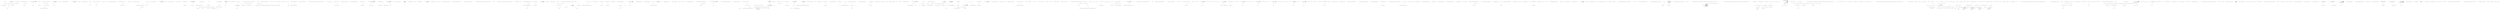 digraph  {
m0_149 [cluster="lambda expression", color=green, community=0, file="InstanceBuilderTests.cs", label="new FakeOptionsWithSequenceWithoutRange()", prediction=0, span="369-369"];
m0_150 [cluster="RailwaySharp.ErrorHandling.Trial.Bind<TValue, TSuccess, TMessage>(System.Func<TValue, RailwaySharp.ErrorHandling.Result<TSuccess, TMessage>>, RailwaySharp.ErrorHandling.Result<TValue, TMessage>)", file="InstanceBuilderTests.cs", label="Func<OkPair<TValue, TMessage>, Result<TSuccess, TMessage>> successFunc =\r\n                pair => MergeMessages(pair.Messages, func(pair.Success))", span="555-556"];
m0_152 [cluster="CommandLine.Tests.Unit.Core.InstanceBuilderTests.Parse_long_sequence_with_separator(string[], long[])", file="InstanceBuilderTests.cs", label="Entry CommandLine.Tests.Unit.Core.InstanceBuilderTests.Parse_long_sequence_with_separator(string[], long[])", span="385-385"];
m0_151 [cluster="CommandLine.Tests.Fakes.FakeOptionsWithSequenceWithoutRange.FakeOptionsWithSequenceWithoutRange()", file="InstanceBuilderTests.cs", label="Entry CommandLine.Tests.Fakes.FakeOptionsWithSequenceWithoutRange.FakeOptionsWithSequenceWithoutRange()", span="6-6"];
m0_153 [cluster="CommandLine.Tests.Unit.Core.InstanceBuilderTests.Parse_long_sequence_with_separator(string[], long[])", color=green, community=0, file="InstanceBuilderTests.cs", label="var result = InstanceBuilder.Build(\r\n                Maybe.Just<Func<FakeOptionsWithSequenceAndSeparator>>(() => new FakeOptionsWithSequenceAndSeparator()),\r\n                arguments,\r\n                StringComparer.Ordinal,\r\n                CultureInfo.InvariantCulture)", prediction=1, span="390-394"];
m0_41 [cluster="RailwaySharp.ErrorHandling.OkPair.Create<TSuccess, TMessage>(TSuccess, System.Collections.Generic.IEnumerable<TMessage>)", file="InstanceBuilderTests.cs", label="throw new ArgumentNullException(''success'');", span="244-244"];
m0_42 [cluster="RailwaySharp.ErrorHandling.OkPair.Create<TSuccess, TMessage>(TSuccess, System.Collections.Generic.IEnumerable<TMessage>)", color=green, community=0, file="InstanceBuilderTests.cs", label="messages == null", prediction=2, span="245-245"];
m0_43 [cluster="RailwaySharp.ErrorHandling.OkPair.Create<TSuccess, TMessage>(TSuccess, System.Collections.Generic.IEnumerable<TMessage>)", file="InstanceBuilderTests.cs", label="throw new ArgumentNullException(''messages'');", span="245-245"];
m0_44 [cluster="RailwaySharp.ErrorHandling.OkPair.Create<TSuccess, TMessage>(TSuccess, System.Collections.Generic.IEnumerable<TMessage>)", file="InstanceBuilderTests.cs", label="return new OkPair<TSuccess, TMessage>(success, messages);", span="247-247"];
m0_106 [cluster="lambda expression", file="InstanceBuilderTests.cs", label="Entry lambda expression", span="264-264"];
m0_107 [cluster="lambda expression", color=green, community=0, file="InstanceBuilderTests.cs", label="new FakeOptionsWithEnum()", prediction=3, span="264-264"];
m0_108 [cluster="lambda expression", file="InstanceBuilderTests.cs", label="Exit lambda expression", span="264-264"];
m0_357 [cluster="CommandLine.Tests.Unit.Core.InstanceBuilderTests.Min_and_max_constraint_set_to_zero_throws_exception()", file="InstanceBuilderTests.cs", label="Entry CommandLine.Tests.Unit.Core.InstanceBuilderTests.Min_and_max_constraint_set_to_zero_throws_exception()", span="835-835"];
m0_358 [cluster="CommandLine.Tests.Unit.Core.InstanceBuilderTests.Min_and_max_constraint_set_to_zero_throws_exception()", color=green, community=0, file="InstanceBuilderTests.cs", label="Action test = () => InstanceBuilder.Build(\r\n                Maybe.Just<Func<FakeOptionsWithMinMaxZero>>(() => new FakeOptionsWithMinMaxZero()),\r\n                new string[] { },\r\n                StringComparer.Ordinal,\r\n                CultureInfo.InvariantCulture)", prediction=4, span="838-842"];
m0_359 [cluster="CommandLine.Tests.Unit.Core.InstanceBuilderTests.Min_and_max_constraint_set_to_zero_throws_exception()", file="InstanceBuilderTests.cs", label="Assert.Throws<ApplicationException>(test)", span="845-845"];
m0_360 [cluster="CommandLine.Tests.Unit.Core.InstanceBuilderTests.Min_and_max_constraint_set_to_zero_throws_exception()", file="InstanceBuilderTests.cs", label="Exit CommandLine.Tests.Unit.Core.InstanceBuilderTests.Min_and_max_constraint_set_to_zero_throws_exception()", span="835-835"];
m0_71 [cluster="lambda expression", file="InstanceBuilderTests.cs", label="Entry lambda expression", span="182-182"];
m0_97 [cluster="lambda expression", file="InstanceBuilderTests.cs", label="Entry lambda expression", span="240-240"];
m0_98 [cluster="lambda expression", color=green, community=0, file="InstanceBuilderTests.cs", label="new FakeOptionsWithSequenceAndOnlyMaxConstraintAsValue()", prediction=5, span="240-240"];
m0_99 [cluster="lambda expression", file="InstanceBuilderTests.cs", label="Exit lambda expression", span="240-240"];
m0_100 [cluster="CommandLine.Tests.Fakes.FakeOptionsWithSequenceAndOnlyMaxConstraintAsValue.FakeOptionsWithSequenceAndOnlyMaxConstraintAsValue()", file="InstanceBuilderTests.cs", label="Entry CommandLine.Tests.Fakes.FakeOptionsWithSequenceAndOnlyMaxConstraintAsValue.FakeOptionsWithSequenceAndOnlyMaxConstraintAsValue()", span="6-6"];
m0_101 [cluster="CommandLine.Tests.Unit.Core.InstanceBuilderTests.Parse_enum_value(string[], CommandLine.Tests.Fakes.Colors)", file="InstanceBuilderTests.cs", label="Entry CommandLine.Tests.Unit.Core.InstanceBuilderTests.Parse_enum_value(string[], CommandLine.Tests.Fakes.Colors)", span="258-258"];
m0_338 [cluster="Unk.>", file="InstanceBuilderTests.cs", label="Entry Unk.>", span=""];
m0_63 [cluster="RailwaySharp.ErrorHandling.Result<TSuccess, TMessage>.ToString()", file="InstanceBuilderTests.cs", label="Exit RailwaySharp.ErrorHandling.Result<TSuccess, TMessage>.ToString()", span="293-293"];
m0_154 [cluster="lambda expression", file="InstanceBuilderTests.cs", label="Entry lambda expression", span="556-556"];
m0_155 [cluster="lambda expression", file="InstanceBuilderTests.cs", label="MergeMessages(pair.Messages, func(pair.Success))", span="556-556"];
m0_55 [cluster="RailwaySharp.ErrorHandling.Result<TSuccess, TMessage>.Result(RailwaySharp.ErrorHandling.ResultType)", file="InstanceBuilderTests.cs", label="Exit RailwaySharp.ErrorHandling.Result<TSuccess, TMessage>.Result(RailwaySharp.ErrorHandling.ResultType)", span="283-283"];
m0_267 [cluster="lambda expression", file="InstanceBuilderTests.cs", label="m.ToString()", span="839-839"];
m0_268 [cluster="lambda expression", color=green, community=0, file="InstanceBuilderTests.cs", label="Exit lambda expression", prediction=6, span="839-839"];
m0_269 [cluster="RailwaySharp.ErrorHandling.ResultExtensions.SucceededWith<TSuccess, TMessage>(RailwaySharp.ErrorHandling.Result<TSuccess, TMessage>)", file="InstanceBuilderTests.cs", label="Entry RailwaySharp.ErrorHandling.ResultExtensions.SucceededWith<TSuccess, TMessage>(RailwaySharp.ErrorHandling.Result<TSuccess, TMessage>)", span="851-851"];
m0_270 [cluster="RailwaySharp.ErrorHandling.ResultExtensions.SucceededWith<TSuccess, TMessage>(RailwaySharp.ErrorHandling.Result<TSuccess, TMessage>)", file="InstanceBuilderTests.cs", label="result.Tag == ResultType.Ok", span="853-853"];
m0_334 [cluster="CommandLine.Tests.Unit.Core.InstanceBuilderTests.Min_constraint_set_to_zero_throws_exception()", file="InstanceBuilderTests.cs", label="Entry CommandLine.Tests.Unit.Core.InstanceBuilderTests.Min_constraint_set_to_zero_throws_exception()", span="807-807"];
m0_335 [cluster="CommandLine.Tests.Unit.Core.InstanceBuilderTests.Min_constraint_set_to_zero_throws_exception()", color=green, community=0, file="InstanceBuilderTests.cs", label="Action test = () => InstanceBuilder.Build(\r\n                Maybe.Just<Func<FakeOptionsWithMinZero>>(() => new FakeOptionsWithMinZero()),\r\n                new string[] {},\r\n                StringComparer.Ordinal,\r\n                CultureInfo.InvariantCulture)", prediction=7, span="810-814"];
m0_336 [cluster="CommandLine.Tests.Unit.Core.InstanceBuilderTests.Min_constraint_set_to_zero_throws_exception()", file="InstanceBuilderTests.cs", label="Assert.Throws<ApplicationException>(test)", span="817-817"];
m0_337 [cluster="CommandLine.Tests.Unit.Core.InstanceBuilderTests.Min_constraint_set_to_zero_throws_exception()", file="InstanceBuilderTests.cs", label="Exit CommandLine.Tests.Unit.Core.InstanceBuilderTests.Min_constraint_set_to_zero_throws_exception()", span="807-807"];
m0_188 [cluster="System.Collections.Generic.IEnumerable<T>.Fold<T, TResult>(System.Func<T, T, TResult>)", file="InstanceBuilderTests.cs", label="Entry System.Collections.Generic.IEnumerable<T>.Fold<T, TResult>(System.Func<T, T, TResult>)", span="185-185"];
m0_307 [cluster="CommandLine.Tests.Unit.Core.InstanceBuilderTests.Parse_nullable_long(string[], long?)", file="InstanceBuilderTests.cs", label="Entry CommandLine.Tests.Unit.Core.InstanceBuilderTests.Parse_nullable_long(string[], long?)", span="740-740"];
m0_308 [cluster="CommandLine.Tests.Unit.Core.InstanceBuilderTests.Parse_nullable_long(string[], long?)", color=green, community=0, file="InstanceBuilderTests.cs", label="var result = InstanceBuilder.Build(\r\n                Maybe.Just<Func<FakeOptionsWithNullables>>(() => new FakeOptionsWithNullables()),\r\n                arguments,\r\n                StringComparer.Ordinal,\r\n                CultureInfo.InvariantCulture)", prediction=8, span="745-749"];
m0_309 [cluster="CommandLine.Tests.Unit.Core.InstanceBuilderTests.Parse_nullable_long(string[], long?)", file="InstanceBuilderTests.cs", label="expected.ShouldBeEquivalentTo(result.Value.NullableLong)", span="752-752"];
m0_310 [cluster="CommandLine.Tests.Unit.Core.InstanceBuilderTests.Parse_nullable_long(string[], long?)", file="InstanceBuilderTests.cs", label="Exit CommandLine.Tests.Unit.Core.InstanceBuilderTests.Parse_nullable_long(string[], long?)", span="740-740"];
m0_18 [cluster="CommandLine.Tests.Unit.Core.InstanceBuilderTests.Parse_negative_long_value(string[], long)", file="InstanceBuilderTests.cs", label="Assert.Equal(expected, result.Value.LongValue)", span="55-55"];
m0_19 [cluster="CommandLine.Tests.Unit.Core.InstanceBuilderTests.Parse_negative_long_value(string[], long)", file="InstanceBuilderTests.cs", label="Exit CommandLine.Tests.Unit.Core.InstanceBuilderTests.Parse_negative_long_value(string[], long)", span="43-43"];
m0_20 [cluster="Unk.Equal", file="InstanceBuilderTests.cs", label="Entry Unk.Equal", span=""];
m0_21 [cluster="lambda expression", file="InstanceBuilderTests.cs", label="Entry lambda expression", span="49-49"];
m0_79 [cluster="RailwaySharp.ErrorHandling.Bad<TSuccess, TMessage>.Bad(System.Collections.Generic.IEnumerable<TMessage>)", file="InstanceBuilderTests.cs", label="this.messages = messages", span="351-351"];
m0_167 [cluster="RailwaySharp.ErrorHandling.Trial.Apply<TValue, TSuccess, TMessage>(RailwaySharp.ErrorHandling.Result<System.Func<TValue, TSuccess>, TMessage>, RailwaySharp.ErrorHandling.Result<TValue, TMessage>)", file="InstanceBuilderTests.cs", label="wrappedFunction.Tag == ResultType.Ok && result.Tag == ResultType.Ok", span="587-587"];
m0_170 [cluster="RailwaySharp.ErrorHandling.Trial.Apply<TValue, TSuccess, TMessage>(RailwaySharp.ErrorHandling.Result<System.Func<TValue, TSuccess>, TMessage>, RailwaySharp.ErrorHandling.Result<TValue, TMessage>)", color=green, community=0, file="InstanceBuilderTests.cs", label="return new Ok<TSuccess, TMessage>(new OkPair<TSuccess, TMessage>(\r\n                    ok1.Value.Success(ok2.Value.Success), ok1.Value.Messages.Concat(ok2.Value.Messages)));", prediction=9, span="592-593"];
m0_169 [cluster="RailwaySharp.ErrorHandling.Trial.Apply<TValue, TSuccess, TMessage>(RailwaySharp.ErrorHandling.Result<System.Func<TValue, TSuccess>, TMessage>, RailwaySharp.ErrorHandling.Result<TValue, TMessage>)", file="InstanceBuilderTests.cs", label="var ok2 = (Ok<TValue, TMessage>)result", span="590-590"];
m0_171 [cluster="RailwaySharp.ErrorHandling.Trial.Apply<TValue, TSuccess, TMessage>(RailwaySharp.ErrorHandling.Result<System.Func<TValue, TSuccess>, TMessage>, RailwaySharp.ErrorHandling.Result<TValue, TMessage>)", file="InstanceBuilderTests.cs", label="wrappedFunction.Tag == ResultType.Bad && result.Tag == ResultType.Ok", span="595-595"];
m0_168 [cluster="RailwaySharp.ErrorHandling.Trial.Apply<TValue, TSuccess, TMessage>(RailwaySharp.ErrorHandling.Result<System.Func<TValue, TSuccess>, TMessage>, RailwaySharp.ErrorHandling.Result<TValue, TMessage>)", file="InstanceBuilderTests.cs", label="var ok1 = (Ok<Func<TValue, TSuccess>, TMessage>)wrappedFunction", span="589-589"];
m0_172 [cluster="RailwaySharp.ErrorHandling.Trial.Apply<TValue, TSuccess, TMessage>(RailwaySharp.ErrorHandling.Result<System.Func<TValue, TSuccess>, TMessage>, RailwaySharp.ErrorHandling.Result<TValue, TMessage>)", file="InstanceBuilderTests.cs", label="return new Bad<TSuccess, TMessage>(((Bad<TValue, TMessage>)result).Messages);", span="597-597"];
m0_259 [cluster="RailwaySharp.ErrorHandling.ResultExtensions.FailedWith<TSuccess, TMessage>(RailwaySharp.ErrorHandling.Result<TSuccess, TMessage>)", file="InstanceBuilderTests.cs", label="Entry RailwaySharp.ErrorHandling.ResultExtensions.FailedWith<TSuccess, TMessage>(RailwaySharp.ErrorHandling.Result<TSuccess, TMessage>)", span="831-831"];
m0_261 [cluster="RailwaySharp.ErrorHandling.ResultExtensions.FailedWith<TSuccess, TMessage>(RailwaySharp.ErrorHandling.Result<TSuccess, TMessage>)", color=green, community=0, file="InstanceBuilderTests.cs", label="var ok = (Ok<TSuccess, TMessage>)result", prediction=10, span="835-835"];
m0_260 [cluster="RailwaySharp.ErrorHandling.ResultExtensions.FailedWith<TSuccess, TMessage>(RailwaySharp.ErrorHandling.Result<TSuccess, TMessage>)", file="InstanceBuilderTests.cs", label="result.Tag == ResultType.Ok", span="833-833"];
m0_263 [cluster="RailwaySharp.ErrorHandling.ResultExtensions.FailedWith<TSuccess, TMessage>(RailwaySharp.ErrorHandling.Result<TSuccess, TMessage>)", file="InstanceBuilderTests.cs", label="var bad = (Bad<TSuccess, TMessage>)result", span="841-841"];
m0_109 [cluster="RailwaySharp.ErrorHandling.Trial.Warn<TSuccess, TMessage>(TMessage, TSuccess)", file="InstanceBuilderTests.cs", label="Entry RailwaySharp.ErrorHandling.Trial.Warn<TSuccess, TMessage>(TMessage, TSuccess)", span="457-457"];
m0_9 [cluster="RailwaySharp.ErrorHandling.Unit.ToString()", file="InstanceBuilderTests.cs", label="Entry RailwaySharp.ErrorHandling.Unit.ToString()", span="148-148"];
m0_204 [cluster="RailwaySharp.ErrorHandling.ResultExtensions.Match<TSuccess, TMessage>(RailwaySharp.ErrorHandling.Result<TSuccess, TMessage>, System.Action<TSuccess, System.Collections.Generic.IEnumerable<TMessage>>, System.Action<System.Collections.Generic.IEnumerable<TMessage>>)", file="InstanceBuilderTests.cs", label="ok != null", span="698-698"];
m0_74 [cluster="lambda expression", file="InstanceBuilderTests.cs", label="Exit lambda expression", span="307-307"];
m0_76 [cluster="RailwaySharp.ErrorHandling.Ok<TSuccess, TMessage>.Ok(RailwaySharp.ErrorHandling.OkPair<TSuccess, TMessage>)", color=green, community=0, file="InstanceBuilderTests.cs", label="this.value = value", prediction=11, span="327-327"];
m0_75 [cluster="RailwaySharp.ErrorHandling.Ok<TSuccess, TMessage>.Ok(RailwaySharp.ErrorHandling.OkPair<TSuccess, TMessage>)", file="InstanceBuilderTests.cs", label="Entry RailwaySharp.ErrorHandling.Ok<TSuccess, TMessage>.Ok(RailwaySharp.ErrorHandling.OkPair<TSuccess, TMessage>)", span="324-324"];
m0_77 [cluster="RailwaySharp.ErrorHandling.Ok<TSuccess, TMessage>.Ok(RailwaySharp.ErrorHandling.OkPair<TSuccess, TMessage>)", file="InstanceBuilderTests.cs", label="Exit RailwaySharp.ErrorHandling.Ok<TSuccess, TMessage>.Ok(RailwaySharp.ErrorHandling.OkPair<TSuccess, TMessage>)", span="324-324"];
m0_78 [cluster="RailwaySharp.ErrorHandling.Bad<TSuccess, TMessage>.Bad(System.Collections.Generic.IEnumerable<TMessage>)", file="InstanceBuilderTests.cs", label="Entry RailwaySharp.ErrorHandling.Bad<TSuccess, TMessage>.Bad(System.Collections.Generic.IEnumerable<TMessage>)", span="348-348"];
m0_247 [cluster="RailwaySharp.ErrorHandling.ResultExtensions.SelectMany<TSuccess, TMessage, TValue, TResult>(RailwaySharp.ErrorHandling.Result<TSuccess, TMessage>, System.Func<TSuccess, RailwaySharp.ErrorHandling.Result<TValue, TMessage>>, System.Func<TSuccess, TValue, TResult>)", file="InstanceBuilderTests.cs", label="Exit RailwaySharp.ErrorHandling.ResultExtensions.SelectMany<TSuccess, TMessage, TValue, TResult>(RailwaySharp.ErrorHandling.Result<TSuccess, TMessage>, System.Func<TSuccess, RailwaySharp.ErrorHandling.Result<TValue, TMessage>>, System.Func<TSuccess, TValue, TResult>)", span="798-798"];
m0_92 [cluster="RailwaySharp.ErrorHandling.Result.Succeed<TSuccess, TMessage>(TSuccess, TMessage)", file="InstanceBuilderTests.cs", label="return new Ok<TSuccess, TMessage>(new OkPair<TSuccess, TMessage>(value, new[] { message }));", span="394-394"];
m0_94 [cluster="RailwaySharp.ErrorHandling.Result.Succeed<TSuccess, TMessage>(TSuccess, System.Collections.Generic.IEnumerable<TMessage>)", color=green, community=0, file="InstanceBuilderTests.cs", label="Entry RailwaySharp.ErrorHandling.Result.Succeed<TSuccess, TMessage>(TSuccess, System.Collections.Generic.IEnumerable<TMessage>)", prediction=12, span="400-400"];
m0_93 [cluster="RailwaySharp.ErrorHandling.Result.Succeed<TSuccess, TMessage>(TSuccess, TMessage)", file="InstanceBuilderTests.cs", label="Exit RailwaySharp.ErrorHandling.Result.Succeed<TSuccess, TMessage>(TSuccess, TMessage)", span="392-392"];
m0_95 [cluster="RailwaySharp.ErrorHandling.Result.Succeed<TSuccess, TMessage>(TSuccess, System.Collections.Generic.IEnumerable<TMessage>)", file="InstanceBuilderTests.cs", label="return new Ok<TSuccess, TMessage>(new OkPair<TSuccess, TMessage>(value, messages));", span="402-402"];
m0_96 [cluster="RailwaySharp.ErrorHandling.Result.Succeed<TSuccess, TMessage>(TSuccess, System.Collections.Generic.IEnumerable<TMessage>)", file="InstanceBuilderTests.cs", label="Exit RailwaySharp.ErrorHandling.Result.Succeed<TSuccess, TMessage>(TSuccess, System.Collections.Generic.IEnumerable<TMessage>)", span="400-400"];
m0_84 [cluster="CommandLine.Tests.Unit.Core.InstanceBuilderTests.Breaking_max_constraint_in_string_sequence_gererates_SequenceOutOfRangeError()", file="InstanceBuilderTests.cs", label="Entry CommandLine.Tests.Unit.Core.InstanceBuilderTests.Breaking_max_constraint_in_string_sequence_gererates_SequenceOutOfRangeError()", span="214-214"];
m0_85 [cluster="CommandLine.Tests.Unit.Core.InstanceBuilderTests.Breaking_max_constraint_in_string_sequence_gererates_SequenceOutOfRangeError()", file="InstanceBuilderTests.cs", label="var expectedResult = new[] { new SequenceOutOfRangeError(new NameInfo(''s'', ''string-seq'')) }", span="217-217"];
m0_86 [cluster="CommandLine.Tests.Unit.Core.InstanceBuilderTests.Breaking_max_constraint_in_string_sequence_gererates_SequenceOutOfRangeError()", color=green, community=0, file="InstanceBuilderTests.cs", label="var result = InstanceBuilder.Build(\r\n                Maybe.Just<Func<FakeOptionsWithSequenceAndOnlyMaxConstraint>>(() => new FakeOptionsWithSequenceAndOnlyMaxConstraint()),\r\n                new[] { ''--string-seq=one'', ''two'', ''three'', ''this-is-too-much'' },\r\n                StringComparer.Ordinal,\r\n                CultureInfo.InvariantCulture)", prediction=13, span="220-224"];
m0_314 [cluster="CommandLine.Tests.Unit.Core.InstanceBuilderTests.Parse_fsharp_option_string(string[], string, bool)", file="InstanceBuilderTests.cs", label="Entry CommandLine.Tests.Unit.Core.InstanceBuilderTests.Parse_fsharp_option_string(string[], string, bool)", span="760-760"];
m0_315 [cluster="CommandLine.Tests.Unit.Core.InstanceBuilderTests.Parse_fsharp_option_string(string[], string, bool)", color=green, community=0, file="InstanceBuilderTests.cs", label="var result = InstanceBuilder.Build(\r\n                Maybe.Just<Func<FakeOptionsWithFSharpOption>>(() => new FakeOptionsWithFSharpOption()),\r\n                arguments,\r\n                StringComparer.Ordinal,\r\n                CultureInfo.InvariantCulture)", prediction=14, span="765-769"];
m0_316 [cluster="CommandLine.Tests.Unit.Core.InstanceBuilderTests.Parse_fsharp_option_string(string[], string, bool)", file="InstanceBuilderTests.cs", label="result.Value.FileName != null", span="772-772"];
m0_317 [cluster="CommandLine.Tests.Unit.Core.InstanceBuilderTests.Parse_fsharp_option_string(string[], string, bool)", file="InstanceBuilderTests.cs", label="expectedValue.ShouldBeEquivalentTo(result.Value.FileName.Value)", span="774-774"];
m0_318 [cluster="CommandLine.Tests.Unit.Core.InstanceBuilderTests.Parse_fsharp_option_string(string[], string, bool)", file="InstanceBuilderTests.cs", label="expectedSome.ShouldBeEquivalentTo(FSharpOption<string>.get_IsSome(result.Value.FileName))", span="776-776"];
m0_319 [cluster="CommandLine.Tests.Unit.Core.InstanceBuilderTests.Parse_fsharp_option_string(string[], string, bool)", file="InstanceBuilderTests.cs", label="Exit CommandLine.Tests.Unit.Core.InstanceBuilderTests.Parse_fsharp_option_string(string[], string, bool)", span="760-760"];
m0_3 [cluster="CommandLine.Tests.Unit.Core.InstanceBuilderTests.Explicit_help_request_generates_help_requested_error()", color=green, community=0, file="InstanceBuilderTests.cs", label="var result = InstanceBuilder.Build(\r\n                Maybe.Just<Func<FakeOptions>>(() => fakeOptions),\r\n                new[] { ''--help'' },\r\n                StringComparer.Ordinal,\r\n                CultureInfo.InvariantCulture)", prediction=15, span="27-31"];
m0_5 [cluster="CommandLine.Tests.Unit.Core.InstanceBuilderTests.Explicit_help_request_generates_help_requested_error()", file="InstanceBuilderTests.cs", label="Exit CommandLine.Tests.Unit.Core.InstanceBuilderTests.Explicit_help_request_generates_help_requested_error()", span="18-18"];
m0_22 [cluster="lambda expression", color=green, community=0, file="InstanceBuilderTests.cs", label="new FakeOptions()", prediction=16, span="49-49"];
m0_23 [cluster="lambda expression", file="InstanceBuilderTests.cs", label="Exit lambda expression", span="49-49"];
m0_26 [cluster="CommandLine.Tests.Unit.Core.InstanceBuilderTests.Parse_double_value(string[], double)", file="InstanceBuilderTests.cs", label="Assert.Equal(expected, result.Value.DoubleValue)", span="78-78"];
m0_24 [cluster="CommandLine.Tests.Unit.Core.InstanceBuilderTests.Parse_double_value(string[], double)", file="InstanceBuilderTests.cs", label="Entry CommandLine.Tests.Unit.Core.InstanceBuilderTests.Parse_double_value(string[], double)", span="66-66"];
m0_25 [cluster="CommandLine.Tests.Unit.Core.InstanceBuilderTests.Parse_double_value(string[], double)", color=green, community=0, file="InstanceBuilderTests.cs", label="var result = InstanceBuilder.Build(\r\n                Maybe.Just<Func<FakeOptionsWithDouble>>(() => new FakeOptionsWithDouble()),\r\n                arguments,\r\n                StringComparer.Ordinal,\r\n                CultureInfo.InvariantCulture)", prediction=17, span="71-75"];
m0_27 [cluster="CommandLine.Tests.Unit.Core.InstanceBuilderTests.Parse_double_value(string[], double)", file="InstanceBuilderTests.cs", label="Exit CommandLine.Tests.Unit.Core.InstanceBuilderTests.Parse_double_value(string[], double)", span="66-66"];
m0_271 [cluster="string.Equals(string)", file="InstanceBuilderTests.cs", label="Entry string.Equals(string)", span="0-0"];
m0_273 [cluster="lambda expression", color=green, community=0, file="InstanceBuilderTests.cs", label="new FakeOptions()", prediction=18, span="642-642"];
m0_272 [cluster="lambda expression", file="InstanceBuilderTests.cs", label="Entry lambda expression", span="642-642"];
m0_274 [cluster="lambda expression", file="InstanceBuilderTests.cs", label="Exit lambda expression", span="642-642"];
m0_275 [cluster="CommandLine.Tests.Unit.Core.InstanceBuilderTests.Breaking_required_constraint_in_string_scalar_as_value_generates_MissingRequiredOptionError()", file="InstanceBuilderTests.cs", label="Entry CommandLine.Tests.Unit.Core.InstanceBuilderTests.Breaking_required_constraint_in_string_scalar_as_value_generates_MissingRequiredOptionError()", span="654-654"];
m0_179 [cluster="RailwaySharp.ErrorHandling.Trial.Lift<TValue, TSuccess, TMessage>(System.Func<TValue, TSuccess>, RailwaySharp.ErrorHandling.Result<TValue, TMessage>)", file="InstanceBuilderTests.cs", label="Entry RailwaySharp.ErrorHandling.Trial.Lift<TValue, TSuccess, TMessage>(System.Func<TValue, TSuccess>, RailwaySharp.ErrorHandling.Result<TValue, TMessage>)", span="617-617"];
m0_181 [cluster="RailwaySharp.ErrorHandling.Trial.Lift<TValue, TSuccess, TMessage>(System.Func<TValue, TSuccess>, RailwaySharp.ErrorHandling.Result<TValue, TMessage>)", file="InstanceBuilderTests.cs", label="Exit RailwaySharp.ErrorHandling.Trial.Lift<TValue, TSuccess, TMessage>(System.Func<TValue, TSuccess>, RailwaySharp.ErrorHandling.Result<TValue, TMessage>)", span="617-617"];
m0_182 [cluster="RailwaySharp.ErrorHandling.Trial.Lift2<TSuccess, TMessage, TSuccess1, TMessage1>(System.Func<TSuccess, System.Func<TMessage, TSuccess1>>, RailwaySharp.ErrorHandling.Result<TSuccess, TMessage1>, RailwaySharp.ErrorHandling.Result<TMessage, TMessage1>)", file="InstanceBuilderTests.cs", label="Entry RailwaySharp.ErrorHandling.Trial.Lift2<TSuccess, TMessage, TSuccess1, TMessage1>(System.Func<TSuccess, System.Func<TMessage, TSuccess1>>, RailwaySharp.ErrorHandling.Result<TSuccess, TMessage1>, RailwaySharp.ErrorHandling.Result<TMessage, TMessage1>)", span="630-630"];
m0_183 [cluster="RailwaySharp.ErrorHandling.Trial.Lift2<TSuccess, TMessage, TSuccess1, TMessage1>(System.Func<TSuccess, System.Func<TMessage, TSuccess1>>, RailwaySharp.ErrorHandling.Result<TSuccess, TMessage1>, RailwaySharp.ErrorHandling.Result<TMessage, TMessage1>)", file="InstanceBuilderTests.cs", label="return Apply(Lift(func, a), b);", span="635-635"];
m0_184 [cluster="RailwaySharp.ErrorHandling.Trial.Lift2<TSuccess, TMessage, TSuccess1, TMessage1>(System.Func<TSuccess, System.Func<TMessage, TSuccess1>>, RailwaySharp.ErrorHandling.Result<TSuccess, TMessage1>, RailwaySharp.ErrorHandling.Result<TMessage, TMessage1>)", file="InstanceBuilderTests.cs", label="Exit RailwaySharp.ErrorHandling.Trial.Lift2<TSuccess, TMessage, TSuccess1, TMessage1>(System.Func<TSuccess, System.Func<TMessage, TSuccess1>>, RailwaySharp.ErrorHandling.Result<TSuccess, TMessage1>, RailwaySharp.ErrorHandling.Result<TMessage, TMessage1>)", span="630-630"];
m0_306 [cluster="CommandLine.Tests.Fakes.FakeOptionsWithNullables.FakeOptionsWithNullables()", file="InstanceBuilderTests.cs", label="Entry CommandLine.Tests.Fakes.FakeOptionsWithNullables.FakeOptionsWithNullables()", span="4-4"];
m0_126 [cluster="lambda expression", file="InstanceBuilderTests.cs", label="Exit lambda expression", span="302-302"];
m0_127 [cluster="CommandLine.Tests.Unit.Core.InstanceBuilderTests.Parse_enum_value_with_wrong_item_name_case_generates_BadFormatConversionError()", file="InstanceBuilderTests.cs", label="Entry CommandLine.Tests.Unit.Core.InstanceBuilderTests.Parse_enum_value_with_wrong_item_name_case_generates_BadFormatConversionError()", span="314-314"];
m0_128 [cluster="CommandLine.Tests.Unit.Core.InstanceBuilderTests.Parse_enum_value_with_wrong_item_name_case_generates_BadFormatConversionError()", file="InstanceBuilderTests.cs", label="var expectedResult = new[] { new BadFormatConversionError(new NameInfo('''', ''colors'')) }", span="317-317"];
m0_129 [cluster="CommandLine.Tests.Unit.Core.InstanceBuilderTests.Parse_enum_value_with_wrong_item_name_case_generates_BadFormatConversionError()", color=green, community=0, file="InstanceBuilderTests.cs", label="var result = InstanceBuilder.Build(\r\n                Maybe.Just<Func<FakeOptionsWithEnum>>(() => new FakeOptionsWithEnum()),\r\n                new[] { ''--colors'', ''RED'' },\r\n                StringComparer.Ordinal,\r\n                CultureInfo.InvariantCulture)", prediction=19, span="320-324"];
m0_6 [cluster="RailwaySharp.ErrorHandling.Unit.GetHashCode()", file="InstanceBuilderTests.cs", label="Entry RailwaySharp.ErrorHandling.Unit.GetHashCode()", span="143-143"];
m0_251 [cluster="lambda expression", file="InstanceBuilderTests.cs", label="mapperFunc(suc, val)", span="803-803"];
m0_253 [cluster="lambda expression", color=green, community=0, file="InstanceBuilderTests.cs", label="Entry lambda expression", prediction=20, span="808-808"];
m0_252 [cluster="lambda expression", file="InstanceBuilderTests.cs", label="Exit lambda expression", span="803-803"];
m0_254 [cluster="lambda expression", file="InstanceBuilderTests.cs", label="Trial.Lift2(curriedMapper, a, b)", span="808-808"];
m0_255 [cluster="lambda expression", file="InstanceBuilderTests.cs", label="Exit lambda expression", span="808-808"];
m0_29 [cluster="lambda expression", color=green, community=0, file="InstanceBuilderTests.cs", label="new FakeOptionsWithDouble()", prediction=21, span="72-72"];
m0_110 [cluster="RailwaySharp.ErrorHandling.Trial.Warn<TSuccess, TMessage>(TMessage, TSuccess)", file="InstanceBuilderTests.cs", label="return new Ok<TSuccess, TMessage>(new OkPair<TSuccess, TMessage>(value, new[] { message }));", span="459-459"];
m0_112 [cluster="RailwaySharp.ErrorHandling.Trial.Fail<TSuccess, TMessage>(TMessage)", color=green, community=0, file="InstanceBuilderTests.cs", label="Entry RailwaySharp.ErrorHandling.Trial.Fail<TSuccess, TMessage>(TMessage)", prediction=22, span="468-468"];
m0_111 [cluster="RailwaySharp.ErrorHandling.Trial.Warn<TSuccess, TMessage>(TMessage, TSuccess)", file="InstanceBuilderTests.cs", label="Exit RailwaySharp.ErrorHandling.Trial.Warn<TSuccess, TMessage>(TMessage, TSuccess)", span="457-457"];
m0_113 [cluster="RailwaySharp.ErrorHandling.Trial.Fail<TSuccess, TMessage>(TMessage)", file="InstanceBuilderTests.cs", label="return new Bad<TSuccess, TMessage>(new[] { message });", span="470-470"];
m0_114 [cluster="RailwaySharp.ErrorHandling.Trial.Fail<TSuccess, TMessage>(TMessage)", file="InstanceBuilderTests.cs", label="Exit RailwaySharp.ErrorHandling.Trial.Fail<TSuccess, TMessage>(TMessage)", span="468-468"];
m0_368 [cluster="CommandLine.Tests.Unit.Core.InstanceBuilderTests.Empty_set_options_allowed_with_mutually_exclusive_sets(string[], int)", file="InstanceBuilderTests.cs", label="Entry CommandLine.Tests.Unit.Core.InstanceBuilderTests.Empty_set_options_allowed_with_mutually_exclusive_sets(string[], int)", span="854-854"];
m0_369 [cluster="CommandLine.Tests.Unit.Core.InstanceBuilderTests.Empty_set_options_allowed_with_mutually_exclusive_sets(string[], int)", color=green, community=0, file="InstanceBuilderTests.cs", label="var result = InstanceBuilder.Build(\r\n                Maybe.Just<Func<FakeOptionsWithNamedAndEmptySets>>(() => new FakeOptionsWithNamedAndEmptySets()),\r\n                arguments,\r\n                StringComparer.Ordinal,\r\n                CultureInfo.InvariantCulture)", prediction=23, span="857-861"];
m0_370 [cluster="CommandLine.Tests.Unit.Core.InstanceBuilderTests.Empty_set_options_allowed_with_mutually_exclusive_sets(string[], int)", file="InstanceBuilderTests.cs", label="result.Errors.Should().HaveCount(x => x == expected)", span="864-864"];
m0_371 [cluster="CommandLine.Tests.Unit.Core.InstanceBuilderTests.Empty_set_options_allowed_with_mutually_exclusive_sets(string[], int)", file="InstanceBuilderTests.cs", label="Exit CommandLine.Tests.Unit.Core.InstanceBuilderTests.Empty_set_options_allowed_with_mutually_exclusive_sets(string[], int)", span="854-854"];
m0_0 [cluster="CommandLine.Tests.Unit.Core.InstanceBuilderTests.Explicit_help_request_generates_help_requested_error()", file="InstanceBuilderTests.cs", label="Entry CommandLine.Tests.Unit.Core.InstanceBuilderTests.Explicit_help_request_generates_help_requested_error()", span="18-18"];
m0_1 [cluster="CommandLine.Tests.Unit.Core.InstanceBuilderTests.Explicit_help_request_generates_help_requested_error()", file="InstanceBuilderTests.cs", label="var fakeOptions = new FakeOptions()", span="21-21"];
m0_2 [cluster="CommandLine.Tests.Unit.Core.InstanceBuilderTests.Explicit_help_request_generates_help_requested_error()", file="InstanceBuilderTests.cs", label="var expectedResult = ParserResult.Create(\r\n                ParserResultType.Options,\r\n                fakeOptions, new Error[] { new HelpRequestedError() })", span="22-24"];
m0_7 [cluster="RailwaySharp.ErrorHandling.Unit.GetHashCode()", file="InstanceBuilderTests.cs", label="return 0;", span="145-145"];
m0_46 [cluster="lambda expression", color=green, community=0, file="InstanceBuilderTests.cs", label="new FakeOptions()", prediction=24, span="118-118"];
m0_377 [cluster="CommandLine.Tests.Fakes.FakeOptionsWithNamedAndEmptySets.FakeOptionsWithNamedAndEmptySets()", file="InstanceBuilderTests.cs", label="Entry CommandLine.Tests.Fakes.FakeOptionsWithNamedAndEmptySets.FakeOptionsWithNamedAndEmptySets()", span="4-4"];
m0_103 [cluster="CommandLine.Tests.Unit.Core.InstanceBuilderTests.Parse_enum_value(string[], CommandLine.Tests.Fakes.Colors)", file="InstanceBuilderTests.cs", label="expected.ShouldBeEquivalentTo(result.Value.Colors)", span="270-270"];
m0_104 [cluster="CommandLine.Tests.Unit.Core.InstanceBuilderTests.Parse_enum_value(string[], CommandLine.Tests.Fakes.Colors)", file="InstanceBuilderTests.cs", label="Exit CommandLine.Tests.Unit.Core.InstanceBuilderTests.Parse_enum_value(string[], CommandLine.Tests.Fakes.Colors)", span="258-258"];
m0_105 [cluster="Unk.ShouldBeEquivalentTo", file="InstanceBuilderTests.cs", label="Entry Unk.ShouldBeEquivalentTo", span=""];
m0_223 [cluster="lambda expression", color=green, community=0, file="InstanceBuilderTests.cs", label="new FakeOptionWithRequiredAndSet()", prediction=25, span="528-528"];
m0_224 [cluster="lambda expression", file="InstanceBuilderTests.cs", label="Exit lambda expression", span="528-528"];
m0_225 [cluster="CommandLine.Tests.Unit.Core.InstanceBuilderTests.Omitting_required_option_gererates_MissingRequiredOptionError()", file="InstanceBuilderTests.cs", label="Entry CommandLine.Tests.Unit.Core.InstanceBuilderTests.Omitting_required_option_gererates_MissingRequiredOptionError()", span="539-539"];
m0_398 [cluster="CommandLine.Tests.Unit.Core.InstanceBuilderTests.Parse_string_scalar_and_sequence_adjacent(string[], CommandLine.Tests.Fakes.FakeOptionsWithScalarValueAndSequenceStringAdjacent)", file="InstanceBuilderTests.cs", label="Entry CommandLine.Tests.Unit.Core.InstanceBuilderTests.Parse_string_scalar_and_sequence_adjacent(string[], CommandLine.Tests.Fakes.FakeOptionsWithScalarValueAndSequenceStringAdjacent)", span="903-903"];
m0_399 [cluster="CommandLine.Tests.Unit.Core.InstanceBuilderTests.Parse_string_scalar_and_sequence_adjacent(string[], CommandLine.Tests.Fakes.FakeOptionsWithScalarValueAndSequenceStringAdjacent)", color=green, community=0, file="InstanceBuilderTests.cs", label="var result = InstanceBuilder.Build(\r\n                Maybe.Just<Func<FakeOptionsWithScalarValueAndSequenceStringAdjacent>>(() => new FakeOptionsWithScalarValueAndSequenceStringAdjacent()),\r\n                arguments,\r\n                StringComparer.Ordinal,\r\n                CultureInfo.InvariantCulture)", prediction=26, span="908-912"];
m0_400 [cluster="CommandLine.Tests.Unit.Core.InstanceBuilderTests.Parse_string_scalar_and_sequence_adjacent(string[], CommandLine.Tests.Fakes.FakeOptionsWithScalarValueAndSequenceStringAdjacent)", file="InstanceBuilderTests.cs", label="expected.ShouldBeEquivalentTo(result.Value)", span="915-915"];
m0_401 [cluster="CommandLine.Tests.Unit.Core.InstanceBuilderTests.Parse_string_scalar_and_sequence_adjacent(string[], CommandLine.Tests.Fakes.FakeOptionsWithScalarValueAndSequenceStringAdjacent)", file="InstanceBuilderTests.cs", label="Exit CommandLine.Tests.Unit.Core.InstanceBuilderTests.Parse_string_scalar_and_sequence_adjacent(string[], CommandLine.Tests.Fakes.FakeOptionsWithScalarValueAndSequenceStringAdjacent)", span="903-903"];
m0_83 [cluster="RailwaySharp.ErrorHandling.Result.FailWith<TSuccess, TMessage>(System.Collections.Generic.IEnumerable<TMessage>)", file="InstanceBuilderTests.cs", label="Exit RailwaySharp.ErrorHandling.Result.FailWith<TSuccess, TMessage>(System.Collections.Generic.IEnumerable<TMessage>)", span="368-368"];
m0_144 [cluster="lambda expression", file="InstanceBuilderTests.cs", label="Exit lambda expression", span="534-536"];
m0_145 [cluster="System.Collections.Generic.IEnumerable<TSource>.Concat<TSource>(System.Collections.Generic.IEnumerable<TSource>)", color=green, community=0, file="InstanceBuilderTests.cs", label="Entry System.Collections.Generic.IEnumerable<TSource>.Concat<TSource>(System.Collections.Generic.IEnumerable<TSource>)", prediction=27, span="0-0"];
m0_146 [cluster="lambda expression", file="InstanceBuilderTests.cs", label="Entry lambda expression", span="539-539"];
m0_147 [cluster="lambda expression", file="InstanceBuilderTests.cs", label="new Bad<TSuccess, TMessage>(errors.Concat(messages))", span="539-539"];
m0_56 [cluster="RailwaySharp.ErrorHandling.Result<TSuccess, TMessage>.ToString()", file="InstanceBuilderTests.cs", label="Entry RailwaySharp.ErrorHandling.Result<TSuccess, TMessage>.ToString()", span="293-293"];
m0_57 [cluster="RailwaySharp.ErrorHandling.Result<TSuccess, TMessage>.ToString()", color=green, community=0, file="InstanceBuilderTests.cs", label=Tag, prediction=28, span="295-295"];
m0_58 [cluster="RailwaySharp.ErrorHandling.Result<TSuccess, TMessage>.ToString()", file="InstanceBuilderTests.cs", label="ResultType.Ok", span="297-297"];
m0_59 [cluster="RailwaySharp.ErrorHandling.Result<TSuccess, TMessage>.ToString()", file="InstanceBuilderTests.cs", label="var ok = (Ok<TSuccess, TMessage>)this", span="298-298"];
m0_80 [cluster="lambda expression", file="InstanceBuilderTests.cs", label="Entry lambda expression", span="201-201"];
m0_226 [cluster="CommandLine.Tests.Unit.Core.InstanceBuilderTests.Omitting_required_option_gererates_MissingRequiredOptionError()", file="InstanceBuilderTests.cs", label="var expectedResult = new[] { new MissingRequiredOptionError(new NameInfo('''', ''str'')) }", span="542-542"];
m0_227 [cluster="CommandLine.Tests.Unit.Core.InstanceBuilderTests.Omitting_required_option_gererates_MissingRequiredOptionError()", color=green, community=0, file="InstanceBuilderTests.cs", label="var result = InstanceBuilder.Build(\r\n                Maybe.Just<Func<FakeOptionWithRequired>>(() => new FakeOptionWithRequired()),\r\n                new string[] { },\r\n                StringComparer.Ordinal,\r\n                CultureInfo.InvariantCulture)", prediction=29, span="545-549"];
m0_228 [cluster="CommandLine.Tests.Unit.Core.InstanceBuilderTests.Omitting_required_option_gererates_MissingRequiredOptionError()", file="InstanceBuilderTests.cs", label="Assert.True(expectedResult.SequenceEqual(result.Errors))", span="552-552"];
m0_236 [cluster="CommandLine.Tests.Unit.Core.InstanceBuilderTests.Wrong_range_in_sequence_gererates_SequenceOutOfRangeError()", color=green, community=0, file="InstanceBuilderTests.cs", label="var result = InstanceBuilder.Build(\r\n                Maybe.Just<Func<FakeOptions>>(() => new FakeOptions()),\r\n                new [] { ''-i'', ''10'' },\r\n                StringComparer.Ordinal,\r\n                CultureInfo.InvariantCulture)", prediction=30, span="564-568"];
m0_229 [cluster="CommandLine.Tests.Unit.Core.InstanceBuilderTests.Omitting_required_option_gererates_MissingRequiredOptionError()", file="InstanceBuilderTests.cs", label="Exit CommandLine.Tests.Unit.Core.InstanceBuilderTests.Omitting_required_option_gererates_MissingRequiredOptionError()", span="539-539"];
m0_230 [cluster="lambda expression", file="InstanceBuilderTests.cs", label="Entry lambda expression", span="546-546"];
m0_231 [cluster="lambda expression", color=green, community=0, file="InstanceBuilderTests.cs", label="new FakeOptionWithRequired()", prediction=31, span="546-546"];
m0_232 [cluster="lambda expression", file="InstanceBuilderTests.cs", label="Exit lambda expression", span="546-546"];
m0_234 [cluster="CommandLine.Tests.Unit.Core.InstanceBuilderTests.Wrong_range_in_sequence_gererates_SequenceOutOfRangeError()", file="InstanceBuilderTests.cs", label="Entry CommandLine.Tests.Unit.Core.InstanceBuilderTests.Wrong_range_in_sequence_gererates_SequenceOutOfRangeError()", span="558-558"];
m0_233 [cluster="CommandLine.Tests.Fakes.FakeOptionWithRequired.FakeOptionWithRequired()", file="InstanceBuilderTests.cs", label="Entry CommandLine.Tests.Fakes.FakeOptionWithRequired.FakeOptionWithRequired()", span="4-4"];
m0_235 [cluster="CommandLine.Tests.Unit.Core.InstanceBuilderTests.Wrong_range_in_sequence_gererates_SequenceOutOfRangeError()", file="InstanceBuilderTests.cs", label="var expectedResult = new[] { new SequenceOutOfRangeError(new NameInfo(''i'', '''')) }", span="561-561"];
m0_237 [cluster="CommandLine.Tests.Unit.Core.InstanceBuilderTests.Wrong_range_in_sequence_gererates_SequenceOutOfRangeError()", file="InstanceBuilderTests.cs", label="Assert.True(expectedResult.SequenceEqual(result.Errors))", span="571-571"];
m0_238 [cluster="CommandLine.Tests.Unit.Core.InstanceBuilderTests.Wrong_range_in_sequence_gererates_SequenceOutOfRangeError()", file="InstanceBuilderTests.cs", label="Exit CommandLine.Tests.Unit.Core.InstanceBuilderTests.Wrong_range_in_sequence_gererates_SequenceOutOfRangeError()", span="558-558"];
m0_32 [cluster="RailwaySharp.ErrorHandling.OkPair<TSuccess, TMessage>.GetHashCode()", file="InstanceBuilderTests.cs", label="Exit RailwaySharp.ErrorHandling.OkPair<TSuccess, TMessage>.GetHashCode()", span="216-216"];
m0_33 [cluster="object.GetHashCode()", color=green, community=0, file="InstanceBuilderTests.cs", label="Entry object.GetHashCode()", prediction=32, span="0-0"];
m0_34 [cluster="RailwaySharp.ErrorHandling.OkPair<TSuccess, TMessage>.Equals(RailwaySharp.ErrorHandling.OkPair<TSuccess, TMessage>)", file="InstanceBuilderTests.cs", label="other == null", span="228-228"];
m0_35 [cluster="RailwaySharp.ErrorHandling.OkPair<TSuccess, TMessage>.Equals(RailwaySharp.ErrorHandling.OkPair<TSuccess, TMessage>)", file="InstanceBuilderTests.cs", label="return false;", span="230-230"];
m0_388 [cluster="lambda expression", file="InstanceBuilderTests.cs", label="Entry lambda expression", span="879-879"];
m0_68 [cluster="CommandLine.Tests.Unit.Core.InstanceBuilderTests.Breaking_min_constraint_in_string_sequence_gererates_MissingValueOptionError()", file="InstanceBuilderTests.cs", label="Exit CommandLine.Tests.Unit.Core.InstanceBuilderTests.Breaking_min_constraint_in_string_sequence_gererates_MissingValueOptionError()", span="175-175"];
m0_72 [cluster="lambda expression", color=green, community=0, file="InstanceBuilderTests.cs", label="new FakeOptionsWithSequenceAndOnlyMinConstraint()", prediction=33, span="182-182"];
m0_69 [cluster="CommandLine.MissingValueOptionError.MissingValueOptionError(CommandLine.NameInfo)", file="InstanceBuilderTests.cs", label="Entry CommandLine.MissingValueOptionError.MissingValueOptionError(CommandLine.NameInfo)", span="265-265"];
m0_70 [cluster="CommandLine.NameInfo.NameInfo(string, string)", file="InstanceBuilderTests.cs", label="Entry CommandLine.NameInfo.NameInfo(string, string)", span="20-20"];
m0_73 [cluster="lambda expression", file="InstanceBuilderTests.cs", label="Exit lambda expression", span="182-182"];
m0_131 [cluster="CommandLine.Tests.Unit.Core.InstanceBuilderTests.Parse_enum_value_with_wrong_item_name_case_generates_BadFormatConversionError()", file="InstanceBuilderTests.cs", label="Exit CommandLine.Tests.Unit.Core.InstanceBuilderTests.Parse_enum_value_with_wrong_item_name_case_generates_BadFormatConversionError()", span="314-314"];
m0_130 [cluster="CommandLine.Tests.Unit.Core.InstanceBuilderTests.Parse_enum_value_with_wrong_item_name_case_generates_BadFormatConversionError()", file="InstanceBuilderTests.cs", label="Assert.True(expectedResult.SequenceEqual(result.Errors))", span="327-327"];
m0_132 [cluster="lambda expression", file="InstanceBuilderTests.cs", label="Exit lambda expression", span="513-518"];
m0_134 [cluster="lambda expression", file="InstanceBuilderTests.cs", label="Entry lambda expression", span="517-517"];
m0_135 [cluster="CommandLine.Tests.Unit.Core.InstanceBuilderTests.Parse_values_partitioned_between_sequence_and_scalar()", file="InstanceBuilderTests.cs", label="Entry CommandLine.Tests.Unit.Core.InstanceBuilderTests.Parse_values_partitioned_between_sequence_and_scalar()", span="333-333"];
m0_136 [cluster="CommandLine.Tests.Unit.Core.InstanceBuilderTests.Parse_values_partitioned_between_sequence_and_scalar()", file="InstanceBuilderTests.cs", label="var expectedResult = new FakeOptionsWithValues\r\n                {\r\n                    StringValue = string.Empty,\r\n                    LongValue = 10L,\r\n                    StringSequence = new[] { ''a'', ''b'', ''c'' },\r\n                    IntValue = 20\r\n                }", span="336-342"];
m0_143 [cluster="lambda expression", file="InstanceBuilderTests.cs", label="Exit lambda expression", span="346-346"];
m0_142 [cluster="lambda expression", color=green, community=0, file="InstanceBuilderTests.cs", label="new FakeOptionsWithValues()", prediction=34, span="346-346"];
m0_148 [cluster="lambda expression", file="InstanceBuilderTests.cs", label="Entry lambda expression", span="369-369"];
m0_158 [cluster="lambda expression", file="InstanceBuilderTests.cs", label="new Bad<TSuccess, TMessage>(messages)", span="559-559"];
m0_156 [cluster="lambda expression", file="InstanceBuilderTests.cs", label="Entry lambda expression", span="391-391"];
m0_157 [cluster="lambda expression", color=green, community=0, file="InstanceBuilderTests.cs", label="new FakeOptionsWithSequenceAndSeparator()", prediction=35, span="391-391"];
m0_159 [cluster="CommandLine.Tests.Fakes.FakeOptionsWithSequenceAndSeparator.FakeOptionsWithSequenceAndSeparator()", file="InstanceBuilderTests.cs", label="Entry CommandLine.Tests.Fakes.FakeOptionsWithSequenceAndSeparator.FakeOptionsWithSequenceAndSeparator()", span="6-6"];
m0_163 [cluster="CommandLine.Tests.Unit.Core.InstanceBuilderTests.Parse_string_sequence_with_separator(string[], string[])", file="InstanceBuilderTests.cs", label="Exit CommandLine.Tests.Unit.Core.InstanceBuilderTests.Parse_string_sequence_with_separator(string[], string[])", span="407-407"];
m0_164 [cluster="lambda expression", file="InstanceBuilderTests.cs", label="Entry lambda expression", span="413-413"];
m0_165 [cluster="lambda expression", color=green, community=0, file="InstanceBuilderTests.cs", label="new FakeOptionsWithSequenceAndSeparator()", prediction=36, span="413-413"];
m0_189 [cluster="CommandLine.Tests.Unit.Core.InstanceBuilderTests.Parse_option_from_different_sets_gererates_MutuallyExclusiveSetError()", file="InstanceBuilderTests.cs", label="Entry CommandLine.Tests.Unit.Core.InstanceBuilderTests.Parse_option_from_different_sets_gererates_MutuallyExclusiveSetError()", span="457-457"];
m0_190 [cluster="CommandLine.Tests.Unit.Core.InstanceBuilderTests.Parse_option_from_different_sets_gererates_MutuallyExclusiveSetError()", file="InstanceBuilderTests.cs", label="var expectedResult = new[]\r\n                {\r\n                    new MutuallyExclusiveSetError(new NameInfo('''', ''weburl'')),\r\n                    new MutuallyExclusiveSetError(new NameInfo('''', ''ftpurl''))\r\n                }", span="460-464"];
m0_191 [cluster="CommandLine.Tests.Unit.Core.InstanceBuilderTests.Parse_option_from_different_sets_gererates_MutuallyExclusiveSetError()", color=green, community=0, file="InstanceBuilderTests.cs", label="var result = InstanceBuilder.Build(\r\n                Maybe.Just<Func<FakeOptionsWithSets>>(() => new FakeOptionsWithSets()),\r\n                new[] { ''--weburl'', ''http://mywebsite.org/'', ''--ftpurl'', ''fpt://ftpsite.org/'' },\r\n                StringComparer.Ordinal,\r\n                CultureInfo.InvariantCulture)", prediction=37, span="467-471"];
m0_192 [cluster="CommandLine.Tests.Unit.Core.InstanceBuilderTests.Parse_option_from_different_sets_gererates_MutuallyExclusiveSetError()", file="InstanceBuilderTests.cs", label="Assert.True(expectedResult.SequenceEqual(result.Errors))", span="474-474"];
m0_194 [cluster="CommandLine.MutuallyExclusiveSetError.MutuallyExclusiveSetError(CommandLine.NameInfo)", file="InstanceBuilderTests.cs", label="Entry CommandLine.MutuallyExclusiveSetError.MutuallyExclusiveSetError(CommandLine.NameInfo)", span="298-298"];
m0_195 [cluster="lambda expression", file="InstanceBuilderTests.cs", label="Entry lambda expression", span="468-468"];
m0_196 [cluster="lambda expression", color=green, community=0, file="InstanceBuilderTests.cs", label="new FakeOptionsWithSets()", prediction=38, span="468-468"];
m0_198 [cluster="CommandLine.Tests.Fakes.FakeOptionsWithSets.FakeOptionsWithSets()", file="InstanceBuilderTests.cs", label="Entry CommandLine.Tests.Fakes.FakeOptionsWithSets.FakeOptionsWithSets()", span="4-4"];
m0_199 [cluster="CommandLine.Tests.Unit.Core.InstanceBuilderTests.Two_required_options_at_the_same_set_and_one_is_true()", file="InstanceBuilderTests.cs", label="Entry CommandLine.Tests.Unit.Core.InstanceBuilderTests.Two_required_options_at_the_same_set_and_one_is_true()", span="480-480"];
m0_193 [cluster="CommandLine.Tests.Unit.Core.InstanceBuilderTests.Parse_option_from_different_sets_gererates_MutuallyExclusiveSetError()", file="InstanceBuilderTests.cs", label="Exit CommandLine.Tests.Unit.Core.InstanceBuilderTests.Parse_option_from_different_sets_gererates_MutuallyExclusiveSetError()", span="457-457"];
m0_197 [cluster="lambda expression", file="InstanceBuilderTests.cs", label="Exit lambda expression", span="468-468"];
m0_200 [cluster="CommandLine.Tests.Unit.Core.InstanceBuilderTests.Two_required_options_at_the_same_set_and_one_is_true()", file="InstanceBuilderTests.cs", label="var expectedResult = new FakeOptionWithRequiredAndSet {\r\n                FtpUrl = ''str1'',\r\n                WebUrl = null\r\n            }", span="482-485"];
m0_201 [cluster="CommandLine.Tests.Unit.Core.InstanceBuilderTests.Two_required_options_at_the_same_set_and_one_is_true()", color=green, community=0, file="InstanceBuilderTests.cs", label="var result = InstanceBuilder.Build(\r\n                Maybe.Just<Func<FakeOptionWithRequiredAndSet>>(() => new FakeOptionWithRequiredAndSet()),\r\n                new[] { ''--ftpurl'', ''str1''},\r\n                StringComparer.Ordinal,\r\n                CultureInfo.InvariantCulture)", prediction=39, span="487-491"];
m0_248 [cluster="lambda expression", file="InstanceBuilderTests.cs", label="Entry lambda expression", span="803-803"];
m0_249 [cluster="lambda expression", color=green, community=0, file="InstanceBuilderTests.cs", label="new FakeOptions()", prediction=40, span="584-584"];
m0_250 [cluster="lambda expression", file="InstanceBuilderTests.cs", label="Entry lambda expression", span="803-803"];
m0_266 [cluster="lambda expression", file="InstanceBuilderTests.cs", label="Exit lambda expression", span="622-622"];
m0_276 [cluster="CommandLine.Tests.Unit.Core.InstanceBuilderTests.Breaking_required_constraint_in_string_scalar_as_value_generates_MissingRequiredOptionError()", file="InstanceBuilderTests.cs", label="var expectedResult = new[] { new MissingRequiredOptionError(NameInfo.EmptyName) }", span="657-657"];
m0_277 [cluster="CommandLine.Tests.Unit.Core.InstanceBuilderTests.Breaking_required_constraint_in_string_scalar_as_value_generates_MissingRequiredOptionError()", color=green, community=0, file="InstanceBuilderTests.cs", label="var result = InstanceBuilder.Build(\r\n                Maybe.Just<Func<FakeOptionsWithRequiredValue>>(() => new FakeOptionsWithRequiredValue()),\r\n                new string[] { },\r\n                StringComparer.Ordinal,\r\n                CultureInfo.InvariantCulture)", prediction=41, span="660-664"];
m0_278 [cluster="CommandLine.Tests.Unit.Core.InstanceBuilderTests.Breaking_required_constraint_in_string_scalar_as_value_generates_MissingRequiredOptionError()", file="InstanceBuilderTests.cs", label="Assert.True(expectedResult.SequenceEqual(result.Errors))", span="667-667"];
m0_13 [cluster="RailwaySharp.ErrorHandling.Unit.operator ==(RailwaySharp.ErrorHandling.Unit, RailwaySharp.ErrorHandling.Unit)", file="InstanceBuilderTests.cs", label="return true;", span="155-155"];
m0_14 [cluster="RailwaySharp.ErrorHandling.Unit.operator ==(RailwaySharp.ErrorHandling.Unit, RailwaySharp.ErrorHandling.Unit)", color=green, community=0, file="InstanceBuilderTests.cs", label="Exit RailwaySharp.ErrorHandling.Unit.operator ==(RailwaySharp.ErrorHandling.Unit, RailwaySharp.ErrorHandling.Unit)", prediction=42, span="153-153"];
m0_15 [cluster="RailwaySharp.ErrorHandling.Unit.operator !=(RailwaySharp.ErrorHandling.Unit, RailwaySharp.ErrorHandling.Unit)", file="InstanceBuilderTests.cs", label="Entry RailwaySharp.ErrorHandling.Unit.operator !=(RailwaySharp.ErrorHandling.Unit, RailwaySharp.ErrorHandling.Unit)", span="158-158"];
m0_28 [cluster="RailwaySharp.ErrorHandling.OkPair<TSuccess, TMessage>.Equals(RailwaySharp.ErrorHandling.OkPair<TSuccess, TMessage>)", file="InstanceBuilderTests.cs", label="Entry RailwaySharp.ErrorHandling.OkPair<TSuccess, TMessage>.Equals(RailwaySharp.ErrorHandling.OkPair<TSuccess, TMessage>)", span="226-226"];
m0_30 [cluster="RailwaySharp.ErrorHandling.OkPair<TSuccess, TMessage>.GetHashCode()", file="InstanceBuilderTests.cs", label="Entry RailwaySharp.ErrorHandling.OkPair<TSuccess, TMessage>.GetHashCode()", span="216-216"];
m0_37 [cluster="RailwaySharp.ErrorHandling.OkPair<TSuccess, TMessage>.Equals(RailwaySharp.ErrorHandling.OkPair<TSuccess, TMessage>)", file="InstanceBuilderTests.cs", label="Exit RailwaySharp.ErrorHandling.OkPair<TSuccess, TMessage>.Equals(RailwaySharp.ErrorHandling.OkPair<TSuccess, TMessage>)", span="226-226"];
m0_38 [cluster="Unk.SequenceEqual", color=green, community=0, file="InstanceBuilderTests.cs", label="Entry Unk.SequenceEqual", prediction=43, span=""];
m0_39 [cluster="RailwaySharp.ErrorHandling.OkPair.Create<TSuccess, TMessage>(TSuccess, System.Collections.Generic.IEnumerable<TMessage>)", file="InstanceBuilderTests.cs", label="Entry RailwaySharp.ErrorHandling.OkPair.Create<TSuccess, TMessage>(TSuccess, System.Collections.Generic.IEnumerable<TMessage>)", span="242-242"];
m0_45 [cluster="RailwaySharp.ErrorHandling.OkPair.Create<TSuccess, TMessage>(TSuccess, System.Collections.Generic.IEnumerable<TMessage>)", file="InstanceBuilderTests.cs", label="Exit RailwaySharp.ErrorHandling.OkPair.Create<TSuccess, TMessage>(TSuccess, System.Collections.Generic.IEnumerable<TMessage>)", span="242-242"];
m0_47 [cluster="RailwaySharp.ErrorHandling.OkPair.First<TSuccess, TMessage>(RailwaySharp.ErrorHandling.OkPair<TSuccess, TMessage>)", file="InstanceBuilderTests.cs", label="Entry RailwaySharp.ErrorHandling.OkPair.First<TSuccess, TMessage>(RailwaySharp.ErrorHandling.OkPair<TSuccess, TMessage>)", span="250-250"];
m0_52 [cluster="RailwaySharp.ErrorHandling.OkPair.Second<TSuccess, TMessage>(RailwaySharp.ErrorHandling.OkPair<TSuccess, TMessage>)", file="InstanceBuilderTests.cs", label="Exit RailwaySharp.ErrorHandling.OkPair.Second<TSuccess, TMessage>(RailwaySharp.ErrorHandling.OkPair<TSuccess, TMessage>)", span="255-255"];
m0_53 [cluster="RailwaySharp.ErrorHandling.Result<TSuccess, TMessage>.Result(RailwaySharp.ErrorHandling.ResultType)", color=green, community=0, file="InstanceBuilderTests.cs", label="Entry RailwaySharp.ErrorHandling.Result<TSuccess, TMessage>.Result(RailwaySharp.ErrorHandling.ResultType)", prediction=44, span="283-283"];
m0_54 [cluster="RailwaySharp.ErrorHandling.Result<TSuccess, TMessage>.Result(RailwaySharp.ErrorHandling.ResultType)", file="InstanceBuilderTests.cs", label="this.tag = tag", span="285-285"];
m0_61 [cluster="RailwaySharp.ErrorHandling.Result<TSuccess, TMessage>.ToString()", color=green, community=0, file="InstanceBuilderTests.cs", label="var bad = (Bad<TSuccess, TMessage>)this", prediction=45, span="304-304"];
m0_62 [cluster="RailwaySharp.ErrorHandling.Result<TSuccess, TMessage>.ToString()", file="InstanceBuilderTests.cs", label="return string.Format(\r\n                        ''Error: {0}'',\r\n                        string.Join(Environment.NewLine, bad.Messages.Select(v => v.ToString())));", span="305-307"];
m0_81 [cluster="RailwaySharp.ErrorHandling.Result.FailWith<TSuccess, TMessage>(System.Collections.Generic.IEnumerable<TMessage>)", color=green, community=0, file="InstanceBuilderTests.cs", label="Entry RailwaySharp.ErrorHandling.Result.FailWith<TSuccess, TMessage>(System.Collections.Generic.IEnumerable<TMessage>)", prediction=46, span="368-368"];
m0_82 [cluster="RailwaySharp.ErrorHandling.Result.FailWith<TSuccess, TMessage>(System.Collections.Generic.IEnumerable<TMessage>)", file="InstanceBuilderTests.cs", label="return new Bad<TSuccess, TMessage>(messages);", span="370-370"];
m0_89 [cluster="RailwaySharp.ErrorHandling.Result.Succeed<TSuccess, TMessage>(TSuccess)", file="InstanceBuilderTests.cs", label="Exit RailwaySharp.ErrorHandling.Result.Succeed<TSuccess, TMessage>(TSuccess)", span="384-384"];
m0_90 [cluster="System.Linq.Enumerable.Empty<TResult>()", color=green, community=0, file="InstanceBuilderTests.cs", label="Entry System.Linq.Enumerable.Empty<TResult>()", prediction=47, span="0-0"];
m0_91 [cluster="RailwaySharp.ErrorHandling.Result.Succeed<TSuccess, TMessage>(TSuccess, TMessage)", file="InstanceBuilderTests.cs", label="Entry RailwaySharp.ErrorHandling.Result.Succeed<TSuccess, TMessage>(TSuccess, TMessage)", span="392-392"];
m0_116 [cluster="RailwaySharp.ErrorHandling.Trial.Failed<TSuccess, TMessage>(RailwaySharp.ErrorHandling.Result<TSuccess, TMessage>)", file="InstanceBuilderTests.cs", label="return result.Tag == ResultType.Bad;", span="481-481"];
m0_117 [cluster="RailwaySharp.ErrorHandling.Trial.Failed<TSuccess, TMessage>(RailwaySharp.ErrorHandling.Result<TSuccess, TMessage>)", color=green, community=0, file="InstanceBuilderTests.cs", label="Exit RailwaySharp.ErrorHandling.Trial.Failed<TSuccess, TMessage>(RailwaySharp.ErrorHandling.Result<TSuccess, TMessage>)", prediction=48, span="479-479"];
m0_118 [cluster="RailwaySharp.ErrorHandling.Trial.Either<TSuccess, TMessage, TResult>(System.Func<RailwaySharp.ErrorHandling.OkPair<TSuccess, TMessage>, TResult>, System.Func<System.Collections.Generic.IEnumerable<TMessage>, TResult>, RailwaySharp.ErrorHandling.Result<TSuccess, TMessage>)", file="InstanceBuilderTests.cs", label="Entry RailwaySharp.ErrorHandling.Trial.Either<TSuccess, TMessage, TResult>(System.Func<RailwaySharp.ErrorHandling.OkPair<TSuccess, TMessage>, TResult>, System.Func<System.Collections.Generic.IEnumerable<TMessage>, TResult>, RailwaySharp.ErrorHandling.Result<TSuccess, TMessage>)", span="490-490"];
m0_124 [cluster="RailwaySharp.ErrorHandling.Trial.Either<TSuccess, TMessage, TResult>(System.Func<RailwaySharp.ErrorHandling.OkPair<TSuccess, TMessage>, TResult>, System.Func<System.Collections.Generic.IEnumerable<TMessage>, TResult>, RailwaySharp.ErrorHandling.Result<TSuccess, TMessage>)", file="InstanceBuilderTests.cs", label="Exit RailwaySharp.ErrorHandling.Trial.Either<TSuccess, TMessage, TResult>(System.Func<RailwaySharp.ErrorHandling.OkPair<TSuccess, TMessage>, TResult>, System.Func<System.Collections.Generic.IEnumerable<TMessage>, TResult>, RailwaySharp.ErrorHandling.Result<TSuccess, TMessage>)", span="490-490"];
m0_125 [cluster="System.Func<T, TResult>.Invoke(T)", color=green, community=0, file="InstanceBuilderTests.cs", label="Entry System.Func<T, TResult>.Invoke(T)", prediction=49, span="0-0"];
m0_133 [cluster="System.Exception.Exception(string)", color=green, community=0, file="InstanceBuilderTests.cs", label="Entry System.Exception.Exception(string)", prediction=50, span="0-0"];
m0_141 [cluster="RailwaySharp.ErrorHandling.Trial.MergeMessages<TSuccess, TMessage>(System.Collections.Generic.IEnumerable<TMessage>, RailwaySharp.ErrorHandling.Result<TSuccess, TMessage>)", file="InstanceBuilderTests.cs", label="Exit RailwaySharp.ErrorHandling.Trial.MergeMessages<TSuccess, TMessage>(System.Collections.Generic.IEnumerable<TMessage>, RailwaySharp.ErrorHandling.Result<TSuccess, TMessage>)", span="529-529"];
m0_166 [cluster="RailwaySharp.ErrorHandling.Trial.Apply<TValue, TSuccess, TMessage>(RailwaySharp.ErrorHandling.Result<System.Func<TValue, TSuccess>, TMessage>, RailwaySharp.ErrorHandling.Result<TValue, TMessage>)", file="InstanceBuilderTests.cs", label="Entry RailwaySharp.ErrorHandling.Trial.Apply<TValue, TSuccess, TMessage>(RailwaySharp.ErrorHandling.Result<System.Func<TValue, TSuccess>, TMessage>, RailwaySharp.ErrorHandling.Result<TValue, TMessage>)", span="583-583"];
m0_175 [cluster="RailwaySharp.ErrorHandling.Trial.Apply<TValue, TSuccess, TMessage>(RailwaySharp.ErrorHandling.Result<System.Func<TValue, TSuccess>, TMessage>, RailwaySharp.ErrorHandling.Result<TValue, TMessage>)", color=green, community=0, file="InstanceBuilderTests.cs", label="var bad1 = (Bad<Func<TValue, TSuccess>, TMessage>)wrappedFunction", prediction=51, span="605-605"];
m0_176 [cluster="RailwaySharp.ErrorHandling.Trial.Apply<TValue, TSuccess, TMessage>(RailwaySharp.ErrorHandling.Result<System.Func<TValue, TSuccess>, TMessage>, RailwaySharp.ErrorHandling.Result<TValue, TMessage>)", file="InstanceBuilderTests.cs", label="var bad2 = (Bad<TValue, TMessage>)result", span="606-606"];
m0_205 [cluster="RailwaySharp.ErrorHandling.ResultExtensions.Match<TSuccess, TMessage>(RailwaySharp.ErrorHandling.Result<TSuccess, TMessage>, System.Action<TSuccess, System.Collections.Generic.IEnumerable<TMessage>>, System.Action<System.Collections.Generic.IEnumerable<TMessage>>)", file="InstanceBuilderTests.cs", label="ifSuccess(ok.Value.Success, ok.Value.Messages)", span="700-700"];
m0_207 [cluster="RailwaySharp.ErrorHandling.ResultExtensions.Match<TSuccess, TMessage>(RailwaySharp.ErrorHandling.Result<TSuccess, TMessage>, System.Action<TSuccess, System.Collections.Generic.IEnumerable<TMessage>>, System.Action<System.Collections.Generic.IEnumerable<TMessage>>)", file="InstanceBuilderTests.cs", label="var bad = (Bad<TSuccess, TMessage>)result", span="703-703"];
m0_213 [cluster="RailwaySharp.ErrorHandling.ResultExtensions.Either<TSuccess, TMessage, TResult>(RailwaySharp.ErrorHandling.Result<TSuccess, TMessage>, System.Func<TSuccess, System.Collections.Generic.IEnumerable<TMessage>, TResult>, System.Func<System.Collections.Generic.IEnumerable<TMessage>, TResult>)", file="InstanceBuilderTests.cs", label="var ok = result as Ok<TSuccess, TMessage>", span="717-717"];
m0_214 [cluster="RailwaySharp.ErrorHandling.ResultExtensions.Either<TSuccess, TMessage, TResult>(RailwaySharp.ErrorHandling.Result<TSuccess, TMessage>, System.Func<TSuccess, System.Collections.Generic.IEnumerable<TMessage>, TResult>, System.Func<System.Collections.Generic.IEnumerable<TMessage>, TResult>)", color=green, community=0, file="InstanceBuilderTests.cs", label="ok != null", prediction=52, span="718-718"];
m0_215 [cluster="RailwaySharp.ErrorHandling.ResultExtensions.Either<TSuccess, TMessage, TResult>(RailwaySharp.ErrorHandling.Result<TSuccess, TMessage>, System.Func<TSuccess, System.Collections.Generic.IEnumerable<TMessage>, TResult>, System.Func<System.Collections.Generic.IEnumerable<TMessage>, TResult>)", file="InstanceBuilderTests.cs", label="return ifSuccess(ok.Value.Success, ok.Value.Messages);", span="720-720"];
m0_222 [cluster="RailwaySharp.ErrorHandling.ResultExtensions.Map<TSuccess, TMessage, TResult>(RailwaySharp.ErrorHandling.Result<TSuccess, TMessage>, System.Func<TSuccess, TResult>)", file="InstanceBuilderTests.cs", label="Exit RailwaySharp.ErrorHandling.ResultExtensions.Map<TSuccess, TMessage, TResult>(RailwaySharp.ErrorHandling.Result<TSuccess, TMessage>, System.Func<TSuccess, TResult>)", span="732-732"];
m0_239 [cluster="RailwaySharp.ErrorHandling.ResultExtensions.SelectMany<TSuccess, TMessage, TResult>(RailwaySharp.ErrorHandling.Result<TSuccess, TMessage>, System.Func<TSuccess, RailwaySharp.ErrorHandling.Result<TResult, TMessage>>)", file="InstanceBuilderTests.cs", label="Entry RailwaySharp.ErrorHandling.ResultExtensions.SelectMany<TSuccess, TMessage, TResult>(RailwaySharp.ErrorHandling.Result<TSuccess, TMessage>, System.Func<TSuccess, RailwaySharp.ErrorHandling.Result<TResult, TMessage>>)", span="784-784"];
m0_240 [cluster="RailwaySharp.ErrorHandling.ResultExtensions.SelectMany<TSuccess, TMessage, TResult>(RailwaySharp.ErrorHandling.Result<TSuccess, TMessage>, System.Func<TSuccess, RailwaySharp.ErrorHandling.Result<TResult, TMessage>>)", color=green, community=0, file="InstanceBuilderTests.cs", label="return Trial.Bind(func, result);", prediction=53, span="787-787"];
m0_241 [cluster="RailwaySharp.ErrorHandling.ResultExtensions.SelectMany<TSuccess, TMessage, TResult>(RailwaySharp.ErrorHandling.Result<TSuccess, TMessage>, System.Func<TSuccess, RailwaySharp.ErrorHandling.Result<TResult, TMessage>>)", file="InstanceBuilderTests.cs", label="Exit RailwaySharp.ErrorHandling.ResultExtensions.SelectMany<TSuccess, TMessage, TResult>(RailwaySharp.ErrorHandling.Result<TSuccess, TMessage>, System.Func<TSuccess, RailwaySharp.ErrorHandling.Result<TResult, TMessage>>)", span="784-784"];
m0_256 [cluster="RailwaySharp.ErrorHandling.ResultExtensions.Select<TSuccess, TMessage, TResult>(RailwaySharp.ErrorHandling.Result<TSuccess, TMessage>, System.Func<TSuccess, TResult>)", file="InstanceBuilderTests.cs", label="Entry RailwaySharp.ErrorHandling.ResultExtensions.Select<TSuccess, TMessage, TResult>(RailwaySharp.ErrorHandling.Result<TSuccess, TMessage>, System.Func<TSuccess, TResult>)", span="819-819"];
m0_257 [cluster="RailwaySharp.ErrorHandling.ResultExtensions.Select<TSuccess, TMessage, TResult>(RailwaySharp.ErrorHandling.Result<TSuccess, TMessage>, System.Func<TSuccess, TResult>)", color=green, community=0, file="InstanceBuilderTests.cs", label="return Trial.Lift(func, result);", prediction=54, span="822-822"];
m0_258 [cluster="RailwaySharp.ErrorHandling.ResultExtensions.Select<TSuccess, TMessage, TResult>(RailwaySharp.ErrorHandling.Result<TSuccess, TMessage>, System.Func<TSuccess, TResult>)", file="InstanceBuilderTests.cs", label="Exit RailwaySharp.ErrorHandling.ResultExtensions.Select<TSuccess, TMessage, TResult>(RailwaySharp.ErrorHandling.Result<TSuccess, TMessage>, System.Func<TSuccess, TResult>)", span="819-819"];
m0_265 [cluster="RailwaySharp.ErrorHandling.ResultExtensions.FailedWith<TSuccess, TMessage>(RailwaySharp.ErrorHandling.Result<TSuccess, TMessage>)", color=green, community=0, file="InstanceBuilderTests.cs", label="Exit RailwaySharp.ErrorHandling.ResultExtensions.FailedWith<TSuccess, TMessage>(RailwaySharp.ErrorHandling.Result<TSuccess, TMessage>)", prediction=55, span="831-831"];
m0_281 [cluster="RailwaySharp.ErrorHandling.ResultExtensions.Messages<TSuccess, TMessage>(RailwaySharp.ErrorHandling.Result<TSuccess, TMessage>)", color=green, community=0, file="InstanceBuilderTests.cs", label="var ok = (Ok<TSuccess, TMessage>)result", prediction=56, span="874-874"];
m0_282 [cluster="RailwaySharp.ErrorHandling.ResultExtensions.Messages<TSuccess, TMessage>(RailwaySharp.ErrorHandling.Result<TSuccess, TMessage>)", file="InstanceBuilderTests.cs", label="return ok.Value.Messages;", span="875-875"];
m0_288 [cluster="lambda expression", file="InstanceBuilderTests.cs", label="RailwaySharp.ErrorHandling.Ok<TSuccess, TMessage>", span=""];
m0_289 [cluster="lambda expression", color=green, community=0, file="InstanceBuilderTests.cs", label="RailwaySharp.ErrorHandling.Bad<TSuccess, TMessage>", prediction=57, span=""];
m0_290 [cluster="lambda expression", file="InstanceBuilderTests.cs", label="System.Collections.Generic.IEnumerable<TMessage>", span=""];
m0_296 [cluster="lambda expression", file="InstanceBuilderTests.cs", label="Entry lambda expression", span="702-702"];
m0_297 [cluster="lambda expression", color=green, community=0, file="InstanceBuilderTests.cs", label="new FakeOptions()", prediction=58, span="702-702"];
m0_298 [cluster="lambda expression", file="InstanceBuilderTests.cs", label="Exit lambda expression", span="702-702"];
m0_303 [cluster="lambda expression", file="InstanceBuilderTests.cs", label="Entry lambda expression", span="724-724"];
m0_304 [cluster="lambda expression", color=green, community=0, file="InstanceBuilderTests.cs", label="new FakeOptionsWithNullables()", prediction=59, span="724-724"];
m0_305 [cluster="lambda expression", file="InstanceBuilderTests.cs", label="Exit lambda expression", span="724-724"];
m0_311 [cluster="lambda expression", file="InstanceBuilderTests.cs", label="Entry lambda expression", span="746-746"];
m0_312 [cluster="lambda expression", color=green, community=0, file="InstanceBuilderTests.cs", label="new FakeOptionsWithNullables()", prediction=60, span="746-746"];
m0_313 [cluster="lambda expression", file="InstanceBuilderTests.cs", label="Exit lambda expression", span="746-746"];
m0_321 [cluster="lambda expression", file="InstanceBuilderTests.cs", label="Entry lambda expression", span="766-766"];
m0_322 [cluster="lambda expression", color=green, community=0, file="InstanceBuilderTests.cs", label="new FakeOptionsWithFSharpOption()", prediction=61, span="766-766"];
m0_323 [cluster="lambda expression", file="InstanceBuilderTests.cs", label="Exit lambda expression", span="766-766"];
m0_331 [cluster="lambda expression", file="InstanceBuilderTests.cs", label="Entry lambda expression", span="790-790"];
m0_332 [cluster="lambda expression", color=green, community=0, file="InstanceBuilderTests.cs", label="new FakeOptionsWithFSharpOption()", prediction=62, span="790-790"];
m0_333 [cluster="lambda expression", file="InstanceBuilderTests.cs", label="Exit lambda expression", span="790-790"];
m0_340 [cluster="lambda expression", color=green, community=0, file="InstanceBuilderTests.cs", label="InstanceBuilder.Build(\r\n                Maybe.Just<Func<FakeOptionsWithMinZero>>(() => new FakeOptionsWithMinZero()),\r\n                new string[] {},\r\n                StringComparer.Ordinal,\r\n                CultureInfo.InvariantCulture)", prediction=63, span="810-814"];
m0_339 [cluster="lambda expression", file="InstanceBuilderTests.cs", label="Entry lambda expression", span="810-814"];
m0_341 [cluster="lambda expression", file="InstanceBuilderTests.cs", label="Exit lambda expression", span="810-814"];
m0_342 [cluster="lambda expression", file="InstanceBuilderTests.cs", label="Entry lambda expression", span="811-811"];
m0_343 [cluster="lambda expression", color=green, community=0, file="InstanceBuilderTests.cs", label="new FakeOptionsWithMinZero()", prediction=64, span="811-811"];
m0_344 [cluster="lambda expression", file="InstanceBuilderTests.cs", label="Exit lambda expression", span="811-811"];
m0_351 [cluster="lambda expression", color=green, community=0, file="InstanceBuilderTests.cs", label="InstanceBuilder.Build(\r\n                Maybe.Just<Func<FakeOptionsWithMaxZero>>(() => new FakeOptionsWithMaxZero()),\r\n                new string[] { },\r\n                StringComparer.Ordinal,\r\n                CultureInfo.InvariantCulture)", prediction=65, span="824-828"];
m0_350 [cluster="lambda expression", file="InstanceBuilderTests.cs", label="Entry lambda expression", span="824-828"];
m0_352 [cluster="lambda expression", file="InstanceBuilderTests.cs", label="Exit lambda expression", span="824-828"];
m0_353 [cluster="lambda expression", file="InstanceBuilderTests.cs", label="Entry lambda expression", span="825-825"];
m0_354 [cluster="lambda expression", color=green, community=0, file="InstanceBuilderTests.cs", label="new FakeOptionsWithMaxZero()", prediction=66, span="825-825"];
m0_355 [cluster="lambda expression", file="InstanceBuilderTests.cs", label="Exit lambda expression", span="825-825"];
m0_362 [cluster="lambda expression", color=green, community=0, file="InstanceBuilderTests.cs", label="InstanceBuilder.Build(\r\n                Maybe.Just<Func<FakeOptionsWithMinMaxZero>>(() => new FakeOptionsWithMinMaxZero()),\r\n                new string[] { },\r\n                StringComparer.Ordinal,\r\n                CultureInfo.InvariantCulture)", prediction=67, span="838-842"];
m0_361 [cluster="lambda expression", file="InstanceBuilderTests.cs", label="Entry lambda expression", span="838-842"];
m0_363 [cluster="lambda expression", file="InstanceBuilderTests.cs", label="Exit lambda expression", span="838-842"];
m0_364 [cluster="lambda expression", file="InstanceBuilderTests.cs", label="Entry lambda expression", span="839-839"];
m0_365 [cluster="lambda expression", color=green, community=0, file="InstanceBuilderTests.cs", label="new FakeOptionsWithMinMaxZero()", prediction=68, span="839-839"];
m0_366 [cluster="lambda expression", file="InstanceBuilderTests.cs", label="Exit lambda expression", span="839-839"];
m0_374 [cluster="lambda expression", file="InstanceBuilderTests.cs", label="Entry lambda expression", span="858-858"];
m0_375 [cluster="lambda expression", color=green, community=0, file="InstanceBuilderTests.cs", label="new FakeOptionsWithNamedAndEmptySets()", prediction=69, span="858-858"];
m0_376 [cluster="lambda expression", file="InstanceBuilderTests.cs", label="Exit lambda expression", span="858-858"];
m0_385 [cluster="lambda expression", file="InstanceBuilderTests.cs", label="Entry lambda expression", span="873-873"];
m0_386 [cluster="lambda expression", color=green, community=0, file="InstanceBuilderTests.cs", label="new FakeOptions()", prediction=70, span="873-873"];
m0_387 [cluster="lambda expression", file="InstanceBuilderTests.cs", label="Exit lambda expression", span="873-873"];
m0_395 [cluster="lambda expression", file="InstanceBuilderTests.cs", label="Entry lambda expression", span="890-890"];
m0_396 [cluster="lambda expression", color=green, community=0, file="InstanceBuilderTests.cs", label="new FakeOptionsWithRequiredValue()", prediction=71, span="890-890"];
m0_397 [cluster="lambda expression", file="InstanceBuilderTests.cs", label="Exit lambda expression", span="890-890"];
m0_402 [cluster="lambda expression", file="InstanceBuilderTests.cs", label="Entry lambda expression", span="909-909"];
m0_403 [cluster="lambda expression", color=green, community=0, file="InstanceBuilderTests.cs", label="new FakeOptionsWithScalarValueAndSequenceStringAdjacent()", prediction=72, span="909-909"];
m0_404 [cluster="lambda expression", file="InstanceBuilderTests.cs", label="Exit lambda expression", span="909-909"];
m0_379 [cluster="lambda expression", file="InstanceBuilderTests.cs", label="x == expected", span="864-864"];
m0_378 [cluster="lambda expression", file="InstanceBuilderTests.cs", label="Entry lambda expression", span="864-864"];
m0_389 [cluster="lambda expression", file="InstanceBuilderTests.cs", label="x == expected", span="879-879"];
m0_380 [cluster="lambda expression", file="InstanceBuilderTests.cs", label="Exit lambda expression", span="864-864"];
m0_390 [cluster="lambda expression", file="InstanceBuilderTests.cs", label="Exit lambda expression", span="879-879"];
m0_36 [cluster="Unk.SequenceEqual", file="InstanceBuilderTests.cs", label="Entry Unk.SequenceEqual", span=""];
m0_202 [cluster="CommandLine.Tests.Unit.Core.InstanceBuilderTests.Two_required_options_at_the_same_set_and_one_is_true()", file="InstanceBuilderTests.cs", label="expectedResult.ShouldBeEquivalentTo(result.Value)", span="494-494"];
m0_203 [cluster="CommandLine.Tests.Unit.Core.InstanceBuilderTests.Two_required_options_at_the_same_set_and_one_is_true()", file="InstanceBuilderTests.cs", label="Exit CommandLine.Tests.Unit.Core.InstanceBuilderTests.Two_required_options_at_the_same_set_and_one_is_true()", span="480-480"];
m0_208 [cluster="CommandLine.Tests.Unit.Core.InstanceBuilderTests.Two_required_options_at_the_same_set_and_both_are_true()", file="InstanceBuilderTests.cs", label="Entry CommandLine.Tests.Unit.Core.InstanceBuilderTests.Two_required_options_at_the_same_set_and_both_are_true()", span="500-500"];
m0_209 [cluster="CommandLine.Tests.Unit.Core.InstanceBuilderTests.Two_required_options_at_the_same_set_and_both_are_true()", file="InstanceBuilderTests.cs", label="var expectedResult = new FakeOptionWithRequiredAndSet {\r\n                FtpUrl = ''str1'',\r\n                WebUrl = ''str2''\r\n            }", span="502-505"];
m0_11 [cluster="RailwaySharp.ErrorHandling.Unit.ToString()", file="InstanceBuilderTests.cs", label="Exit RailwaySharp.ErrorHandling.Unit.ToString()", span="148-148"];
m0_31 [cluster="RailwaySharp.ErrorHandling.OkPair<TSuccess, TMessage>.GetHashCode()", file="InstanceBuilderTests.cs", label="return new { Success, Messages }.GetHashCode();", span="218-218"];
m0_220 [cluster="CommandLine.Tests.Unit.Core.InstanceBuilderTests.Two_required_options_at_the_same_set_and_none_are_true()", file="InstanceBuilderTests.cs", label="Exit CommandLine.Tests.Unit.Core.InstanceBuilderTests.Two_required_options_at_the_same_set_and_none_are_true()", span="519-519"];
m0_221 [cluster="CommandLine.MissingRequiredOptionError.MissingRequiredOptionError(CommandLine.NameInfo)", file="InstanceBuilderTests.cs", label="Entry CommandLine.MissingRequiredOptionError.MissingRequiredOptionError(CommandLine.NameInfo)", span="287-287"];
m0_185 [cluster="RailwaySharp.ErrorHandling.Trial.Collect<TSuccess, TMessage>(System.Collections.Generic.IEnumerable<RailwaySharp.ErrorHandling.Result<TSuccess, TMessage>>)", file="InstanceBuilderTests.cs", label="Entry RailwaySharp.ErrorHandling.Trial.Collect<TSuccess, TMessage>(System.Collections.Generic.IEnumerable<RailwaySharp.ErrorHandling.Result<TSuccess, TMessage>>)", span="645-645"];
m0_187 [cluster="RailwaySharp.ErrorHandling.Trial.Collect<TSuccess, TMessage>(System.Collections.Generic.IEnumerable<RailwaySharp.ErrorHandling.Result<TSuccess, TMessage>>)", file="InstanceBuilderTests.cs", label="Exit RailwaySharp.ErrorHandling.Trial.Collect<TSuccess, TMessage>(System.Collections.Generic.IEnumerable<RailwaySharp.ErrorHandling.Result<TSuccess, TMessage>>)", span="645-645"];
m0_381 [cluster="CommandLine.Tests.Unit.Core.InstanceBuilderTests.Specifying_options_two_or_more_times_generates_RepeatedOptionError(string[], int)", file="InstanceBuilderTests.cs", label="Entry CommandLine.Tests.Unit.Core.InstanceBuilderTests.Specifying_options_two_or_more_times_generates_RepeatedOptionError(string[], int)", span="869-869"];
m0_382 [cluster="CommandLine.Tests.Unit.Core.InstanceBuilderTests.Specifying_options_two_or_more_times_generates_RepeatedOptionError(string[], int)", color=green, community=0, file="InstanceBuilderTests.cs", label="var result = InstanceBuilder.Build(\r\n                Maybe.Just<Func<FakeOptions>>(() => new FakeOptions()),\r\n                arguments,\r\n                StringComparer.Ordinal,\r\n                CultureInfo.InvariantCulture)", prediction=73, span="872-876"];
m0_383 [cluster="CommandLine.Tests.Unit.Core.InstanceBuilderTests.Specifying_options_two_or_more_times_generates_RepeatedOptionError(string[], int)", file="InstanceBuilderTests.cs", label="result.Errors.Should().HaveCount(x => x == expected)", span="879-879"];
m0_384 [cluster="CommandLine.Tests.Unit.Core.InstanceBuilderTests.Specifying_options_two_or_more_times_generates_RepeatedOptionError(string[], int)", file="InstanceBuilderTests.cs", label="Exit CommandLine.Tests.Unit.Core.InstanceBuilderTests.Specifying_options_two_or_more_times_generates_RepeatedOptionError(string[], int)", span="869-869"];
m0_160 [cluster="CommandLine.Tests.Unit.Core.InstanceBuilderTests.Parse_string_sequence_with_separator(string[], string[])", file="InstanceBuilderTests.cs", label="Entry CommandLine.Tests.Unit.Core.InstanceBuilderTests.Parse_string_sequence_with_separator(string[], string[])", span="407-407"];
m0_161 [cluster="CommandLine.Tests.Unit.Core.InstanceBuilderTests.Parse_string_sequence_with_separator(string[], string[])", color=green, community=0, file="InstanceBuilderTests.cs", label="var result = InstanceBuilder.Build(\r\n                Maybe.Just<Func<FakeOptionsWithSequenceAndSeparator>>(() => new FakeOptionsWithSequenceAndSeparator()),\r\n                arguments,\r\n                StringComparer.Ordinal,\r\n                CultureInfo.InvariantCulture)", prediction=74, span="412-416"];
m0_162 [cluster="CommandLine.Tests.Unit.Core.InstanceBuilderTests.Parse_string_sequence_with_separator(string[], string[])", file="InstanceBuilderTests.cs", label="expected.ShouldBeEquivalentTo(result.Value.StringSequence)", span="419-419"];
m0_173 [cluster="CommandLine.Core.InstanceBuilder.Build<T>(CommandLine.Infrastructure.Maybe<System.Func<T>>, System.Func<System.Collections.Generic.IEnumerable<string>, System.Collections.Generic.IEnumerable<CommandLine.Core.OptionSpecification>, CommandLine.Core.StatePair<System.Collections.Generic.IEnumerable<CommandLine.Core.Token>>>, System.Collections.Generic.IEnumerable<string>, System.StringComparer, System.Globalization.CultureInfo)", file="InstanceBuilderTests.cs", label="Entry CommandLine.Core.InstanceBuilder.Build<T>(CommandLine.Infrastructure.Maybe<System.Func<T>>, System.Func<System.Collections.Generic.IEnumerable<string>, System.Collections.Generic.IEnumerable<CommandLine.Core.OptionSpecification>, CommandLine.Core.StatePair<System.Collections.Generic.IEnumerable<CommandLine.Core.Token>>>, System.Collections.Generic.IEnumerable<string>, System.StringComparer, System.Globalization.CultureInfo)", span="35-35"];
m0_177 [cluster="RailwaySharp.ErrorHandling.Trial.Apply<TValue, TSuccess, TMessage>(RailwaySharp.ErrorHandling.Result<System.Func<TValue, TSuccess>, TMessage>, RailwaySharp.ErrorHandling.Result<TValue, TMessage>)", file="InstanceBuilderTests.cs", label="return new Bad<TSuccess, TMessage>(bad1.Messages.Concat(bad2.Messages));", span="608-608"];
m0_178 [cluster="RailwaySharp.ErrorHandling.Trial.Apply<TValue, TSuccess, TMessage>(RailwaySharp.ErrorHandling.Result<System.Func<TValue, TSuccess>, TMessage>, RailwaySharp.ErrorHandling.Result<TValue, TMessage>)", file="InstanceBuilderTests.cs", label="Exit RailwaySharp.ErrorHandling.Trial.Apply<TValue, TSuccess, TMessage>(RailwaySharp.ErrorHandling.Result<System.Func<TValue, TSuccess>, TMessage>, RailwaySharp.ErrorHandling.Result<TValue, TMessage>)", span="583-583"];
m0_48 [cluster="RailwaySharp.ErrorHandling.OkPair.First<TSuccess, TMessage>(RailwaySharp.ErrorHandling.OkPair<TSuccess, TMessage>)", file="InstanceBuilderTests.cs", label="return okPair.Success;", span="252-252"];
m0_49 [cluster="RailwaySharp.ErrorHandling.OkPair.First<TSuccess, TMessage>(RailwaySharp.ErrorHandling.OkPair<TSuccess, TMessage>)", color=green, community=0, file="InstanceBuilderTests.cs", label="Exit RailwaySharp.ErrorHandling.OkPair.First<TSuccess, TMessage>(RailwaySharp.ErrorHandling.OkPair<TSuccess, TMessage>)", prediction=75, span="250-250"];
m0_50 [cluster="RailwaySharp.ErrorHandling.OkPair.Second<TSuccess, TMessage>(RailwaySharp.ErrorHandling.OkPair<TSuccess, TMessage>)", file="InstanceBuilderTests.cs", label="Entry RailwaySharp.ErrorHandling.OkPair.Second<TSuccess, TMessage>(RailwaySharp.ErrorHandling.OkPair<TSuccess, TMessage>)", span="255-255"];
m0_51 [cluster="RailwaySharp.ErrorHandling.OkPair.Second<TSuccess, TMessage>(RailwaySharp.ErrorHandling.OkPair<TSuccess, TMessage>)", file="InstanceBuilderTests.cs", label="return okPair.Messages;", span="257-257"];
m0_10 [cluster="RailwaySharp.ErrorHandling.Unit.ToString()", file="InstanceBuilderTests.cs", label="return ''()'';", span="150-150"];
m0_212 [cluster="CommandLine.Tests.Unit.Core.InstanceBuilderTests.Two_required_options_at_the_same_set_and_both_are_true()", file="InstanceBuilderTests.cs", label="Exit CommandLine.Tests.Unit.Core.InstanceBuilderTests.Two_required_options_at_the_same_set_and_both_are_true()", span="500-500"];
m0_216 [cluster="CommandLine.Tests.Unit.Core.InstanceBuilderTests.Two_required_options_at_the_same_set_and_none_are_true()", file="InstanceBuilderTests.cs", label="Entry CommandLine.Tests.Unit.Core.InstanceBuilderTests.Two_required_options_at_the_same_set_and_none_are_true()", span="519-519"];
m0_218 [cluster="CommandLine.Tests.Unit.Core.InstanceBuilderTests.Two_required_options_at_the_same_set_and_none_are_true()", color=green, community=0, file="InstanceBuilderTests.cs", label="var result = InstanceBuilder.Build(\r\n                Maybe.Just<Func<FakeOptionWithRequiredAndSet>>(() => new FakeOptionWithRequiredAndSet()),\r\n                new[] {''''},\r\n                StringComparer.Ordinal,\r\n                CultureInfo.InvariantCulture)", prediction=76, span="527-531"];
m0_119 [cluster="RailwaySharp.ErrorHandling.Trial.Either<TSuccess, TMessage, TResult>(System.Func<RailwaySharp.ErrorHandling.OkPair<TSuccess, TMessage>, TResult>, System.Func<System.Collections.Generic.IEnumerable<TMessage>, TResult>, RailwaySharp.ErrorHandling.Result<TSuccess, TMessage>)", file="InstanceBuilderTests.cs", label="var ok = trialResult as Ok<TSuccess, TMessage>", span="495-495"];
m0_121 [cluster="RailwaySharp.ErrorHandling.Trial.Either<TSuccess, TMessage, TResult>(System.Func<RailwaySharp.ErrorHandling.OkPair<TSuccess, TMessage>, TResult>, System.Func<System.Collections.Generic.IEnumerable<TMessage>, TResult>, RailwaySharp.ErrorHandling.Result<TSuccess, TMessage>)", color=green, community=0, file="InstanceBuilderTests.cs", label="return successFunc(ok.Value);", prediction=77, span="498-498"];
m0_120 [cluster="RailwaySharp.ErrorHandling.Trial.Either<TSuccess, TMessage, TResult>(System.Func<RailwaySharp.ErrorHandling.OkPair<TSuccess, TMessage>, TResult>, System.Func<System.Collections.Generic.IEnumerable<TMessage>, TResult>, RailwaySharp.ErrorHandling.Result<TSuccess, TMessage>)", file="InstanceBuilderTests.cs", label="ok != null", span="496-496"];
m0_122 [cluster="RailwaySharp.ErrorHandling.Trial.Either<TSuccess, TMessage, TResult>(System.Func<RailwaySharp.ErrorHandling.OkPair<TSuccess, TMessage>, TResult>, System.Func<System.Collections.Generic.IEnumerable<TMessage>, TResult>, RailwaySharp.ErrorHandling.Result<TSuccess, TMessage>)", file="InstanceBuilderTests.cs", label="var bad = (Bad<TSuccess, TMessage>)trialResult", span="500-500"];
m0_123 [cluster="RailwaySharp.ErrorHandling.Trial.Either<TSuccess, TMessage, TResult>(System.Func<RailwaySharp.ErrorHandling.OkPair<TSuccess, TMessage>, TResult>, System.Func<System.Collections.Generic.IEnumerable<TMessage>, TResult>, RailwaySharp.ErrorHandling.Result<TSuccess, TMessage>)", file="InstanceBuilderTests.cs", label="return failureFunc(bad.Messages);", span="501-501"];
m0_140 [cluster="RailwaySharp.ErrorHandling.Trial.MergeMessages<TSuccess, TMessage>(System.Collections.Generic.IEnumerable<TMessage>, RailwaySharp.ErrorHandling.Result<TSuccess, TMessage>)", file="InstanceBuilderTests.cs", label="return Either(successFunc, failureFunc, result);", span="541-541"];
m0_283 [cluster="RailwaySharp.ErrorHandling.ResultExtensions.Messages<TSuccess, TMessage>(RailwaySharp.ErrorHandling.Result<TSuccess, TMessage>)", file="InstanceBuilderTests.cs", label="var bad = (Bad<TSuccess, TMessage>)result", span="877-877"];
m0_367 [cluster="CommandLine.Tests.Fakes.FakeOptionsWithMinMaxZero.FakeOptionsWithMinMaxZero()", file="InstanceBuilderTests.cs", label="Entry CommandLine.Tests.Fakes.FakeOptionsWithMinMaxZero.FakeOptionsWithMinMaxZero()", span="6-6"];
m0_87 [cluster="CommandLine.Tests.Unit.Core.InstanceBuilderTests.Breaking_max_constraint_in_string_sequence_gererates_SequenceOutOfRangeError()", file="InstanceBuilderTests.cs", label="Assert.True(expectedResult.SequenceEqual(result.Errors))", span="227-227"];
m0_88 [cluster="CommandLine.Tests.Unit.Core.InstanceBuilderTests.Breaking_max_constraint_in_string_sequence_gererates_SequenceOutOfRangeError()", file="InstanceBuilderTests.cs", label="Exit CommandLine.Tests.Unit.Core.InstanceBuilderTests.Breaking_max_constraint_in_string_sequence_gererates_SequenceOutOfRangeError()", span="214-214"];
m0_40 [cluster="CommandLine.Tests.Fakes.FakeOptionsWithSequence.FakeOptionsWithSequence()", file="InstanceBuilderTests.cs", label="Entry CommandLine.Tests.Fakes.FakeOptionsWithSequence.FakeOptionsWithSequence()", span="6-6"];
m0_12 [cluster="RailwaySharp.ErrorHandling.Unit.operator ==(RailwaySharp.ErrorHandling.Unit, RailwaySharp.ErrorHandling.Unit)", file="InstanceBuilderTests.cs", label="Entry RailwaySharp.ErrorHandling.Unit.operator ==(RailwaySharp.ErrorHandling.Unit, RailwaySharp.ErrorHandling.Unit)", span="153-153"];
m0_279 [cluster="RailwaySharp.ErrorHandling.ResultExtensions.Messages<TSuccess, TMessage>(RailwaySharp.ErrorHandling.Result<TSuccess, TMessage>)", file="InstanceBuilderTests.cs", label="Entry RailwaySharp.ErrorHandling.ResultExtensions.Messages<TSuccess, TMessage>(RailwaySharp.ErrorHandling.Result<TSuccess, TMessage>)", span="870-870"];
m0_324 [cluster="CommandLine.Tests.Fakes.FakeOptionsWithFSharpOption.FakeOptionsWithFSharpOption()", file="InstanceBuilderTests.cs", label="Entry CommandLine.Tests.Fakes.FakeOptionsWithFSharpOption.FakeOptionsWithFSharpOption()", span="6-6"];
m0_320 [cluster="Unk.get_IsSome", file="InstanceBuilderTests.cs", label="Entry Unk.get_IsSome", span=""];
m0_219 [cluster="System.Func<T1, T2, TResult>.Invoke(T1, T2)", file="InstanceBuilderTests.cs", label="Entry System.Func<T1, T2, TResult>.Invoke(T1, T2)", span="0-0"];
m0_391 [cluster="CommandLine.Tests.Unit.Core.InstanceBuilderTests.Parse_string_scalar_with_required_constraint_as_value(string[], CommandLine.Tests.Fakes.FakeOptionsWithRequiredValue)", file="InstanceBuilderTests.cs", label="Entry CommandLine.Tests.Unit.Core.InstanceBuilderTests.Parse_string_scalar_with_required_constraint_as_value(string[], CommandLine.Tests.Fakes.FakeOptionsWithRequiredValue)", span="884-884"];
m0_392 [cluster="CommandLine.Tests.Unit.Core.InstanceBuilderTests.Parse_string_scalar_with_required_constraint_as_value(string[], CommandLine.Tests.Fakes.FakeOptionsWithRequiredValue)", color=green, community=0, file="InstanceBuilderTests.cs", label="var result = InstanceBuilder.Build(\r\n                Maybe.Just<Func<FakeOptionsWithRequiredValue>>(() => new FakeOptionsWithRequiredValue()),\r\n                arguments,\r\n                StringComparer.Ordinal,\r\n                CultureInfo.InvariantCulture)", prediction=78, span="889-893"];
m0_393 [cluster="CommandLine.Tests.Unit.Core.InstanceBuilderTests.Parse_string_scalar_with_required_constraint_as_value(string[], CommandLine.Tests.Fakes.FakeOptionsWithRequiredValue)", file="InstanceBuilderTests.cs", label="expected.ShouldBeEquivalentTo(result.Value)", span="896-896"];
m0_394 [cluster="CommandLine.Tests.Unit.Core.InstanceBuilderTests.Parse_string_scalar_with_required_constraint_as_value(string[], CommandLine.Tests.Fakes.FakeOptionsWithRequiredValue)", file="InstanceBuilderTests.cs", label="Exit CommandLine.Tests.Unit.Core.InstanceBuilderTests.Parse_string_scalar_with_required_constraint_as_value(string[], CommandLine.Tests.Fakes.FakeOptionsWithRequiredValue)", span="884-884"];
m0_115 [cluster="CommandLine.BadFormatConversionError.BadFormatConversionError(CommandLine.NameInfo)", file="InstanceBuilderTests.cs", label="Entry CommandLine.BadFormatConversionError.BadFormatConversionError(CommandLine.NameInfo)", span="309-309"];
m0_64 [cluster="Unk.Select", file="InstanceBuilderTests.cs", label="Entry Unk.Select", span=""];
m0_66 [cluster="string.Format(string, object, object)", color=green, community=0, file="InstanceBuilderTests.cs", label="Entry string.Format(string, object, object)", prediction=79, span="0-0"];
m0_65 [cluster="Unk.Join", file="InstanceBuilderTests.cs", label="Entry Unk.Join", span=""];
m0_67 [cluster="string.Format(string, object)", file="InstanceBuilderTests.cs", label="Entry string.Format(string, object)", span="0-0"];
m0_137 [cluster="RailwaySharp.ErrorHandling.Trial.MergeMessages<TSuccess, TMessage>(System.Collections.Generic.IEnumerable<TMessage>, RailwaySharp.ErrorHandling.Result<TSuccess, TMessage>)", color=green, community=0, file="InstanceBuilderTests.cs", label="Entry RailwaySharp.ErrorHandling.Trial.MergeMessages<TSuccess, TMessage>(System.Collections.Generic.IEnumerable<TMessage>, RailwaySharp.ErrorHandling.Result<TSuccess, TMessage>)", prediction=80, span="529-529"];
m0_138 [cluster="RailwaySharp.ErrorHandling.Trial.MergeMessages<TSuccess, TMessage>(System.Collections.Generic.IEnumerable<TMessage>, RailwaySharp.ErrorHandling.Result<TSuccess, TMessage>)", file="InstanceBuilderTests.cs", label="Func<OkPair<TSuccess, TMessage>, Result<TSuccess, TMessage>> successFunc =\r\n                pair =>\r\n                    new Ok<TSuccess, TMessage>(\r\n                        new OkPair<TSuccess, TMessage>(pair.Success, messages.Concat(pair.Messages)))", span="533-536"];
m0_139 [cluster="RailwaySharp.ErrorHandling.Trial.MergeMessages<TSuccess, TMessage>(System.Collections.Generic.IEnumerable<TMessage>, RailwaySharp.ErrorHandling.Result<TSuccess, TMessage>)", file="InstanceBuilderTests.cs", label="Func<IEnumerable<TMessage>, Result<TSuccess, TMessage>> failureFunc =\r\n                errors => new Bad<TSuccess, TMessage>(errors.Concat(messages))", span="538-539"];
m0_405 [cluster="CommandLine.Tests.Fakes.FakeOptionsWithScalarValueAndSequenceStringAdjacent.FakeOptionsWithScalarValueAndSequenceStringAdjacent()", file="InstanceBuilderTests.cs", label="Entry CommandLine.Tests.Fakes.FakeOptionsWithScalarValueAndSequenceStringAdjacent.FakeOptionsWithScalarValueAndSequenceStringAdjacent()", span="6-6"];
m0_356 [cluster="CommandLine.Tests.Fakes.FakeOptionsWithMaxZero.FakeOptionsWithMaxZero()", file="InstanceBuilderTests.cs", label="Entry CommandLine.Tests.Fakes.FakeOptionsWithMaxZero.FakeOptionsWithMaxZero()", span="6-6"];
m0_373 [cluster="Unk.HaveCount", file="InstanceBuilderTests.cs", label="Entry Unk.HaveCount", span=""];
m0_16 [cluster="CommandLine.Tests.Unit.Core.InstanceBuilderTests.Parse_negative_long_value(string[], long)", file="InstanceBuilderTests.cs", label="Entry CommandLine.Tests.Unit.Core.InstanceBuilderTests.Parse_negative_long_value(string[], long)", span="43-43"];
m0_17 [cluster="CommandLine.Tests.Unit.Core.InstanceBuilderTests.Parse_negative_long_value(string[], long)", color=green, community=0, file="InstanceBuilderTests.cs", label="var result = InstanceBuilder.Build(\r\n                Maybe.Just<Func<FakeOptions>>(() => new FakeOptions()),\r\n                arguments,\r\n                StringComparer.Ordinal,\r\n                CultureInfo.InvariantCulture)", prediction=81, span="48-52"];
m0_325 [cluster="CommandLine.Tests.Unit.Core.InstanceBuilderTests.Parse_fsharp_option_int(string[], int, bool)", file="InstanceBuilderTests.cs", label="Entry CommandLine.Tests.Unit.Core.InstanceBuilderTests.Parse_fsharp_option_int(string[], int, bool)", span="784-784"];
m0_326 [cluster="CommandLine.Tests.Unit.Core.InstanceBuilderTests.Parse_fsharp_option_int(string[], int, bool)", color=green, community=0, file="InstanceBuilderTests.cs", label="var result = InstanceBuilder.Build(\r\n                Maybe.Just<Func<FakeOptionsWithFSharpOption>>(() => new FakeOptionsWithFSharpOption()),\r\n                arguments,\r\n                StringComparer.Ordinal,\r\n                CultureInfo.InvariantCulture)", prediction=82, span="789-793"];
m0_327 [cluster="CommandLine.Tests.Unit.Core.InstanceBuilderTests.Parse_fsharp_option_int(string[], int, bool)", file="InstanceBuilderTests.cs", label="result.Value.Offset != null", span="796-796"];
m0_328 [cluster="CommandLine.Tests.Unit.Core.InstanceBuilderTests.Parse_fsharp_option_int(string[], int, bool)", file="InstanceBuilderTests.cs", label="expectedValue.ShouldBeEquivalentTo(result.Value.Offset.Value)", span="798-798"];
m0_329 [cluster="CommandLine.Tests.Unit.Core.InstanceBuilderTests.Parse_fsharp_option_int(string[], int, bool)", file="InstanceBuilderTests.cs", label="expectedSome.ShouldBeEquivalentTo(FSharpOption<int>.get_IsSome(result.Value.Offset))", span="800-800"];
m0_330 [cluster="CommandLine.Tests.Unit.Core.InstanceBuilderTests.Parse_fsharp_option_int(string[], int, bool)", file="InstanceBuilderTests.cs", label="Exit CommandLine.Tests.Unit.Core.InstanceBuilderTests.Parse_fsharp_option_int(string[], int, bool)", span="784-784"];
m0_264 [cluster="RailwaySharp.ErrorHandling.ResultExtensions.FailedWith<TSuccess, TMessage>(RailwaySharp.ErrorHandling.Result<TSuccess, TMessage>)", file="InstanceBuilderTests.cs", label="return bad.Messages;", span="842-842"];
m0_211 [cluster="CommandLine.Tests.Unit.Core.InstanceBuilderTests.Two_required_options_at_the_same_set_and_both_are_true()", file="InstanceBuilderTests.cs", label="expectedResult.ShouldBeEquivalentTo(result.Value)", span="514-514"];
m0_299 [cluster="CommandLine.Tests.Unit.Core.InstanceBuilderTests.Parse_nullable_int(string[], int?)", file="InstanceBuilderTests.cs", label="Entry CommandLine.Tests.Unit.Core.InstanceBuilderTests.Parse_nullable_int(string[], int?)", span="718-718"];
m0_300 [cluster="CommandLine.Tests.Unit.Core.InstanceBuilderTests.Parse_nullable_int(string[], int?)", color=green, community=0, file="InstanceBuilderTests.cs", label="var result = InstanceBuilder.Build(\r\n                Maybe.Just<Func<FakeOptionsWithNullables>>(() => new FakeOptionsWithNullables()),\r\n                arguments,\r\n                StringComparer.Ordinal,\r\n                CultureInfo.InvariantCulture)", prediction=83, span="723-727"];
m0_301 [cluster="CommandLine.Tests.Unit.Core.InstanceBuilderTests.Parse_nullable_int(string[], int?)", file="InstanceBuilderTests.cs", label="expected.ShouldBeEquivalentTo(result.Value.NullableInt)", span="730-730"];
m0_302 [cluster="CommandLine.Tests.Unit.Core.InstanceBuilderTests.Parse_nullable_int(string[], int?)", file="InstanceBuilderTests.cs", label="Exit CommandLine.Tests.Unit.Core.InstanceBuilderTests.Parse_nullable_int(string[], int?)", span="718-718"];
m0_242 [cluster="RailwaySharp.ErrorHandling.ResultExtensions.SelectMany<TSuccess, TMessage, TValue, TResult>(RailwaySharp.ErrorHandling.Result<TSuccess, TMessage>, System.Func<TSuccess, RailwaySharp.ErrorHandling.Result<TValue, TMessage>>, System.Func<TSuccess, TValue, TResult>)", file="InstanceBuilderTests.cs", label="Entry RailwaySharp.ErrorHandling.ResultExtensions.SelectMany<TSuccess, TMessage, TValue, TResult>(RailwaySharp.ErrorHandling.Result<TSuccess, TMessage>, System.Func<TSuccess, RailwaySharp.ErrorHandling.Result<TValue, TMessage>>, System.Func<TSuccess, TValue, TResult>)", span="798-798"];
m0_244 [cluster="RailwaySharp.ErrorHandling.ResultExtensions.SelectMany<TSuccess, TMessage, TValue, TResult>(RailwaySharp.ErrorHandling.Result<TSuccess, TMessage>, System.Func<TSuccess, RailwaySharp.ErrorHandling.Result<TValue, TMessage>>, System.Func<TSuccess, TValue, TResult>)", color=green, community=0, file="InstanceBuilderTests.cs", label="Func<\r\n                Result<TSuccess, TMessage>,\r\n                Result<TValue, TMessage>,\r\n                Result<TResult, TMessage>\r\n            > liftedMapper = (a, b) => Trial.Lift2(curriedMapper, a, b)", prediction=84, span="804-808"];
m0_243 [cluster="RailwaySharp.ErrorHandling.ResultExtensions.SelectMany<TSuccess, TMessage, TValue, TResult>(RailwaySharp.ErrorHandling.Result<TSuccess, TMessage>, System.Func<TSuccess, RailwaySharp.ErrorHandling.Result<TValue, TMessage>>, System.Func<TSuccess, TValue, TResult>)", file="InstanceBuilderTests.cs", label="Func<TSuccess, Func<TValue, TResult>> curriedMapper = suc => val => mapperFunc(suc, val)", span="803-803"];
m0_245 [cluster="RailwaySharp.ErrorHandling.ResultExtensions.SelectMany<TSuccess, TMessage, TValue, TResult>(RailwaySharp.ErrorHandling.Result<TSuccess, TMessage>, System.Func<TSuccess, RailwaySharp.ErrorHandling.Result<TValue, TMessage>>, System.Func<TSuccess, TValue, TResult>)", file="InstanceBuilderTests.cs", label="var v = Trial.Bind(func, result)", span="809-809"];
m0_210 [cluster="System.Action<T1, T2>.Invoke(T1, T2)", color=green, community=0, file="InstanceBuilderTests.cs", label="Entry System.Action<T1, T2>.Invoke(T1, T2)", prediction=85, span="0-0"];
m0_291 [cluster="CommandLine.Tests.Unit.Core.InstanceBuilderTests.Breaking_equal_min_max_constraint_in_string_sequence_as_value_gererates_SequenceOutOfRangeError()", file="InstanceBuilderTests.cs", label="System.Func<TValue, RailwaySharp.ErrorHandling.Result<TSuccess, TMessage>>", span=""];
m0_293 [cluster="CommandLine.Tests.Unit.Core.InstanceBuilderTests.Breaking_equal_min_max_constraint_in_string_sequence_as_value_gererates_SequenceOutOfRangeError()", color=green, community=0, file="InstanceBuilderTests.cs", label=TSuccess, prediction=86, span=""];
m0_292 [cluster="CommandLine.Tests.Unit.Core.InstanceBuilderTests.Breaking_equal_min_max_constraint_in_string_sequence_as_value_gererates_SequenceOutOfRangeError()", file="InstanceBuilderTests.cs", label="System.Func<TSuccess, TValue, TResult>", span=""];
m0_294 [cluster="CommandLine.Tests.Unit.Core.InstanceBuilderTests.Breaking_equal_min_max_constraint_in_string_sequence_as_value_gererates_SequenceOutOfRangeError()", file="InstanceBuilderTests.cs", label=curriedMapper, span=""];
m0_295 [cluster="CommandLine.Tests.Unit.Core.InstanceBuilderTests.Breaking_equal_min_max_constraint_in_string_sequence_as_value_gererates_SequenceOutOfRangeError()", file="InstanceBuilderTests.cs", label="Exit CommandLine.Tests.Unit.Core.InstanceBuilderTests.Breaking_equal_min_max_constraint_in_string_sequence_as_value_gererates_SequenceOutOfRangeError()", span="695-695"];
m0_8 [cluster="RailwaySharp.ErrorHandling.Unit.GetHashCode()", file="InstanceBuilderTests.cs", label="Exit RailwaySharp.ErrorHandling.Unit.GetHashCode()", span="143-143"];
m0_102 [cluster="CommandLine.Tests.Unit.Core.InstanceBuilderTests.Parse_enum_value(string[], CommandLine.Tests.Fakes.Colors)", color=green, community=0, file="InstanceBuilderTests.cs", label="var result = InstanceBuilder.Build(\r\n                Maybe.Just<Func<FakeOptionsWithEnum>>(() => new FakeOptionsWithEnum()),\r\n                arguments,\r\n                StringComparer.Ordinal,\r\n                CultureInfo.InvariantCulture)", prediction=87, span="263-267"];
m0_372 [cluster="Unk.Should", file="InstanceBuilderTests.cs", label="Entry Unk.Should", span=""];
m0_284 [cluster="RailwaySharp.ErrorHandling.ResultExtensions.Messages<TSuccess, TMessage>(RailwaySharp.ErrorHandling.Result<TSuccess, TMessage>)", file="InstanceBuilderTests.cs", label="return bad.Messages;", span="878-878"];
m0_285 [cluster="RailwaySharp.ErrorHandling.ResultExtensions.Messages<TSuccess, TMessage>(RailwaySharp.ErrorHandling.Result<TSuccess, TMessage>)", color=green, community=0, file="InstanceBuilderTests.cs", label="Exit RailwaySharp.ErrorHandling.ResultExtensions.Messages<TSuccess, TMessage>(RailwaySharp.ErrorHandling.Result<TSuccess, TMessage>)", prediction=88, span="870-870"];
m0_286 [cluster="CommandLine.Tests.Unit.Core.InstanceBuilderTests.Parse_utf8_string_correctly(string[], string)", file="InstanceBuilderTests.cs", label="RailwaySharp.ErrorHandling.OkPair<TSuccess, TMessage>", span=""];
m0_287 [cluster="CommandLine.Tests.Unit.Core.InstanceBuilderTests.Parse_utf8_string_correctly(string[], string)", file="InstanceBuilderTests.cs", label="RailwaySharp.ErrorHandling.Result<TSuccess, TMessage>", span=""];
m0_345 [cluster="CommandLine.Tests.Fakes.FakeOptionsWithMinZero.FakeOptionsWithMinZero()", file="InstanceBuilderTests.cs", label="Entry CommandLine.Tests.Fakes.FakeOptionsWithMinZero.FakeOptionsWithMinZero()", span="6-6"];
m0_346 [cluster="CommandLine.Tests.Unit.Core.InstanceBuilderTests.Max_constraint_set_to_zero_throws_exception()", file="InstanceBuilderTests.cs", label="Entry CommandLine.Tests.Unit.Core.InstanceBuilderTests.Max_constraint_set_to_zero_throws_exception()", span="821-821"];
m0_347 [cluster="CommandLine.Tests.Unit.Core.InstanceBuilderTests.Max_constraint_set_to_zero_throws_exception()", color=green, community=0, file="InstanceBuilderTests.cs", label="Action test = () => InstanceBuilder.Build(\r\n                Maybe.Just<Func<FakeOptionsWithMaxZero>>(() => new FakeOptionsWithMaxZero()),\r\n                new string[] { },\r\n                StringComparer.Ordinal,\r\n                CultureInfo.InvariantCulture)", prediction=89, span="824-828"];
m0_348 [cluster="CommandLine.Tests.Unit.Core.InstanceBuilderTests.Max_constraint_set_to_zero_throws_exception()", file="InstanceBuilderTests.cs", label="Assert.Throws<ApplicationException>(test)", span="831-831"];
m0_349 [cluster="CommandLine.Tests.Unit.Core.InstanceBuilderTests.Max_constraint_set_to_zero_throws_exception()", file="InstanceBuilderTests.cs", label="Exit CommandLine.Tests.Unit.Core.InstanceBuilderTests.Max_constraint_set_to_zero_throws_exception()", span="821-821"];
m0_406 [file="InstanceBuilderTests.cs", label=fakeOptions, span=""];
m0_408 [file="InstanceBuilderTests.cs", label=int, span=""];
m0_409 [file="InstanceBuilderTests.cs", label=int, span=""];
m1_51 [cluster="Unk.SingleOrDefault", file="InstanceChooser.cs", label="Entry Unk.SingleOrDefault", span=""];
m1_7 [cluster="CommandLine.Core.Tokenizer.Tokenize(System.Collections.Generic.IEnumerable<string>, System.Func<string, bool>)", file="InstanceChooser.cs", label="Entry CommandLine.Core.Tokenizer.Tokenize(System.Collections.Generic.IEnumerable<string>, System.Func<string, bool>)", span="11-11"];
m1_33 [cluster="Unk.Just", file="InstanceChooser.cs", label="Entry Unk.Just", span=""];
m1_18 [cluster="CommandLine.NoVerbSelectedError.NoVerbSelectedError()", file="InstanceChooser.cs", label="Entry CommandLine.NoVerbSelectedError.NoVerbSelectedError()", span="406-406"];
m1_19 [cluster="CommandLine.Infrastructure.Maybe.Just<T>(T)", file="InstanceChooser.cs", label="Entry CommandLine.Infrastructure.Maybe.Just<T>(T)", span="68-68"];
m1_20 [cluster="CommandLine.ParserResult.Create<T>(CommandLine.ParserResultType, T, System.Collections.Generic.IEnumerable<CommandLine.Error>, CommandLine.Infrastructure.Maybe<System.Collections.Generic.IEnumerable<System.Type>>)", file="InstanceChooser.cs", label="Entry CommandLine.ParserResult.Create<T>(CommandLine.ParserResultType, T, System.Collections.Generic.IEnumerable<CommandLine.Error>, CommandLine.Infrastructure.Maybe<System.Collections.Generic.IEnumerable<System.Type>>)", span="105-105"];
m1_16 [cluster="CommandLine.Infrastructure.StringExtensions.Spaces(int)", file="InstanceChooser.cs", label="return new string(' ', value);", span="31-31"];
m1_34 [cluster="Unk.>", file="InstanceChooser.cs", label="Entry Unk.>", span=""];
m1_29 [cluster="Unk.Any", file="InstanceChooser.cs", label="Entry Unk.Any", span=""];
m1_11 [cluster="CommandLine.Core.NameLookup.Contains(string, System.Collections.Generic.IEnumerable<CommandLine.Core.OptionSpecification>, System.StringComparer)", file="InstanceChooser.cs", label="Entry CommandLine.Core.NameLookup.Contains(string, System.Collections.Generic.IEnumerable<CommandLine.Core.OptionSpecification>, System.StringComparer)", span="11-11"];
m1_25 [cluster="CommandLine.Core.InstanceChooser.CreateHelpVerbRequestedError(System.Collections.Generic.IEnumerable<System.Tuple<CommandLine.Core.Verb, System.Type>>, string, System.StringComparer)", file="InstanceChooser.cs", label="Entry CommandLine.Core.InstanceChooser.CreateHelpVerbRequestedError(System.Collections.Generic.IEnumerable<System.Tuple<CommandLine.Core.Verb, System.Type>>, string, System.StringComparer)", span="69-69"];
m1_49 [cluster="CommandLine.Core.InstanceChooser.CreateHelpVerbRequestedError(System.Collections.Generic.IEnumerable<System.Tuple<CommandLine.Core.Verb, System.Type>>, string, System.StringComparer)", file="InstanceChooser.cs", label="return verb.Length > 0\r\n                      ? verbs.SingleOrDefault(v => nameComparer.Equals(v.Item1.Name, verb))\r\n                             .ToMaybe()\r\n                             .Return(\r\n                                 v => new HelpVerbRequestedError(v.Item1.Name, v.Item2, true),\r\n                                 new HelpVerbRequestedError(null, null, false))\r\n                      : new HelpVerbRequestedError(null, null, false);", span="74-80"];
m1_50 [cluster="CommandLine.Core.InstanceChooser.CreateHelpVerbRequestedError(System.Collections.Generic.IEnumerable<System.Tuple<CommandLine.Core.Verb, System.Type>>, string, System.StringComparer)", file="InstanceChooser.cs", label="Exit CommandLine.Core.InstanceChooser.CreateHelpVerbRequestedError(System.Collections.Generic.IEnumerable<System.Tuple<CommandLine.Core.Verb, System.Type>>, string, System.StringComparer)", span="69-69"];
m1_12 [cluster="CommandLine.Core.InstanceChooser.Choose(System.Func<System.Collections.Generic.IEnumerable<string>, System.Collections.Generic.IEnumerable<CommandLine.Core.OptionSpecification>, CommandLine.Core.StatePair<System.Collections.Generic.IEnumerable<CommandLine.Core.Token>>>, System.Collections.Generic.IEnumerable<System.Type>, System.Collections.Generic.IEnumerable<string>, System.StringComparer, System.Globalization.CultureInfo)", file="InstanceChooser.cs", label="var verbs = Verb.SelectFromTypes(types)", span="33-33"];
m1_13 [cluster="CommandLine.Core.InstanceChooser.Choose(System.Func<System.Collections.Generic.IEnumerable<string>, System.Collections.Generic.IEnumerable<CommandLine.Core.OptionSpecification>, CommandLine.Core.StatePair<System.Collections.Generic.IEnumerable<CommandLine.Core.Token>>>, System.Collections.Generic.IEnumerable<System.Type>, System.Collections.Generic.IEnumerable<string>, System.StringComparer, System.Globalization.CultureInfo)", file="InstanceChooser.cs", label="return arguments.Empty()\r\n                ? ParserResult.Create<object>(\r\n                    ParserResultType.Verbs, new NullInstance(), new[] { new NoVerbSelectedError() }, Maybe.Just(types))\r\n                : nameComparer.Equals(''help'', arguments.First())\r\n                   ? ParserResult.Create<object>(\r\n                        ParserResultType.Verbs,\r\n                        new NullInstance(), new[] { CreateHelpVerbRequestedError(\r\n                            verbs,\r\n                            arguments.Skip(1).SingleOrDefault() ?? string.Empty,\r\n                            nameComparer) }, Maybe.Just(types))\r\n                   : MatchVerb(tokenizer, verbs, arguments, nameComparer, parsingCulture);", span="35-45"];
m1_14 [cluster="CommandLine.Core.InstanceChooser.Choose(System.Func<System.Collections.Generic.IEnumerable<string>, System.Collections.Generic.IEnumerable<CommandLine.Core.OptionSpecification>, CommandLine.Core.StatePair<System.Collections.Generic.IEnumerable<CommandLine.Core.Token>>>, System.Collections.Generic.IEnumerable<System.Type>, System.Collections.Generic.IEnumerable<string>, System.StringComparer, System.Globalization.CultureInfo)", file="InstanceChooser.cs", label="Exit CommandLine.Core.InstanceChooser.Choose(System.Func<System.Collections.Generic.IEnumerable<string>, System.Collections.Generic.IEnumerable<CommandLine.Core.OptionSpecification>, CommandLine.Core.StatePair<System.Collections.Generic.IEnumerable<CommandLine.Core.Token>>>, System.Collections.Generic.IEnumerable<System.Type>, System.Collections.Generic.IEnumerable<string>, System.StringComparer, System.Globalization.CultureInfo)", span="26-26"];
m1_31 [cluster="CommandLine.BadVerbSelectedError.BadVerbSelectedError(string)", file="InstanceChooser.cs", label="Entry CommandLine.BadVerbSelectedError.BadVerbSelectedError(string)", span="342-342"];
m1_3 [cluster="CommandLine.Core.InstanceChooser.Choose(System.Func<System.Collections.Generic.IEnumerable<string>, System.Collections.Generic.IEnumerable<CommandLine.Core.OptionSpecification>, CommandLine.Core.StatePair<System.Collections.Generic.IEnumerable<CommandLine.Core.Token>>>, System.Collections.Generic.IEnumerable<System.Type>, System.Collections.Generic.IEnumerable<string>, System.StringComparer, System.Globalization.CultureInfo)", file="InstanceChooser.cs", label="Entry CommandLine.Core.InstanceChooser.Choose(System.Func<System.Collections.Generic.IEnumerable<string>, System.Collections.Generic.IEnumerable<CommandLine.Core.OptionSpecification>, CommandLine.Core.StatePair<System.Collections.Generic.IEnumerable<CommandLine.Core.Token>>>, System.Collections.Generic.IEnumerable<System.Type>, System.Collections.Generic.IEnumerable<string>, System.StringComparer, System.Globalization.CultureInfo)", span="26-26"];
m1_53 [cluster="CommandLine.HelpVerbRequestedError.HelpVerbRequestedError(string, System.Type, bool)", file="InstanceChooser.cs", label="Entry CommandLine.HelpVerbRequestedError.HelpVerbRequestedError(string, System.Type, bool)", span="368-368"];
m1_21 [cluster="System.Collections.Generic.IEnumerable<TSource>.First<TSource>()", file="InstanceChooser.cs", label="Entry System.Collections.Generic.IEnumerable<TSource>.First<TSource>()", span="0-0"];
m1_8 [cluster="lambda expression", file="InstanceChooser.cs", label="Entry lambda expression", span="19-19"];
m1_9 [cluster="lambda expression", file="InstanceChooser.cs", label="NameLookup.Contains(name, optionSpecs, nameComparer)", span="19-19"];
m1_10 [cluster="lambda expression", file="InstanceChooser.cs", label="Exit lambda expression", span="19-19"];
m1_41 [cluster="Unk.Single", file="InstanceChooser.cs", label="Entry Unk.Single", span=""];
m1_22 [cluster="System.StringComparer.Equals(string, string)", file="InstanceChooser.cs", label="Entry System.StringComparer.Equals(string, string)", span="0-0"];
m1_52 [cluster="Unk.ToMaybe", file="InstanceChooser.cs", label="Entry Unk.ToMaybe", span=""];
m1_35 [cluster="lambda expression", file="InstanceChooser.cs", label="Entry lambda expression", span="55-55"];
m1_38 [cluster="lambda expression", file="InstanceChooser.cs", label="Entry lambda expression", span="57-57"];
m1_46 [cluster="lambda expression", file="InstanceChooser.cs", label="Entry lambda expression", span="66-66"];
m1_39 [cluster="lambda expression", color=green, community=0, file="InstanceChooser.cs", label="Activator.CreateInstance(verbs.Single(v => nameComparer.Equals(v.Item1.Name, arguments.First())).Item2)", prediction=90, span="57-57"];
m1_40 [cluster="lambda expression", file="InstanceChooser.cs", label="Exit lambda expression", span="57-57"];
m1_43 [cluster="lambda expression", file="InstanceChooser.cs", label="Entry lambda expression", span="57-57"];
m1_44 [cluster="lambda expression", color=green, community=0, file="InstanceChooser.cs", label="nameComparer.Equals(v.Item1.Name, arguments.First())", prediction=90, span="57-57"];
m1_45 [cluster="lambda expression", file="InstanceChooser.cs", label="Exit lambda expression", span="57-57"];
m1_36 [cluster="lambda expression", file="InstanceChooser.cs", label="nameComparer.Equals(a.Item1.Name, arguments.First())", span="55-55"];
m1_37 [cluster="lambda expression", file="InstanceChooser.cs", label="Exit lambda expression", span="55-55"];
m1_48 [cluster="lambda expression", file="InstanceChooser.cs", label="Exit lambda expression", span="66-66"];
m1_47 [cluster="lambda expression", file="InstanceChooser.cs", label="v.Item2", span="66-66"];
m1_56 [cluster="lambda expression", file="InstanceChooser.cs", label="nameComparer.Equals(v.Item1.Name, verb)", span="75-75"];
m1_55 [cluster="lambda expression", file="InstanceChooser.cs", label="Entry lambda expression", span="75-75"];
m1_57 [cluster="lambda expression", file="InstanceChooser.cs", label="Exit lambda expression", span="75-75"];
m1_5 [cluster="CommandLine.Infrastructure.StringExtensions.ToStringInvariant<T>(T)", file="InstanceChooser.cs", label="return Convert.ToString(value, CultureInfo.InvariantCulture);", span="16-16"];
m1_4 [cluster="CommandLine.Infrastructure.StringExtensions.ToStringInvariant<T>(T)", file="InstanceChooser.cs", label="Entry CommandLine.Infrastructure.StringExtensions.ToStringInvariant<T>(T)", span="14-14"];
m1_58 [cluster="lambda expression", file="InstanceChooser.cs", label="Entry lambda expression", span="78-78"];
m1_6 [cluster="CommandLine.Infrastructure.StringExtensions.ToStringInvariant<T>(T)", file="InstanceChooser.cs", label="Exit CommandLine.Infrastructure.StringExtensions.ToStringInvariant<T>(T)", span="14-14"];
m1_59 [cluster="lambda expression", file="InstanceChooser.cs", label="new HelpVerbRequestedError(v.Item1.Name, v.Item2, true)", span="78-78"];
m1_60 [cluster="lambda expression", file="InstanceChooser.cs", label="Exit lambda expression", span="78-78"];
m1_23 [cluster="System.Collections.Generic.IEnumerable<TSource>.Skip<TSource>(int)", file="InstanceChooser.cs", label="Entry System.Collections.Generic.IEnumerable<TSource>.Skip<TSource>(int)", span="0-0"];
m1_32 [cluster="Unk.Select", file="InstanceChooser.cs", label="Entry Unk.Select", span=""];
m1_0 [cluster="CommandLine.Infrastructure.StringExtensions.ToOneCharString(char)", file="InstanceChooser.cs", label="Entry CommandLine.Infrastructure.StringExtensions.ToOneCharString(char)", span="9-9"];
m1_1 [cluster="CommandLine.Infrastructure.StringExtensions.ToOneCharString(char)", file="InstanceChooser.cs", label="return new string(c, 1);", span="11-11"];
m1_2 [cluster="CommandLine.Infrastructure.StringExtensions.ToOneCharString(char)", file="InstanceChooser.cs", label="Exit CommandLine.Infrastructure.StringExtensions.ToOneCharString(char)", span="9-9"];
m1_54 [cluster="Unk.Return", file="InstanceChooser.cs", label="Entry Unk.Return", span=""];
m1_26 [cluster="CommandLine.Core.InstanceChooser.MatchVerb(System.Func<System.Collections.Generic.IEnumerable<string>, System.Collections.Generic.IEnumerable<CommandLine.Core.OptionSpecification>, CommandLine.Core.StatePair<System.Collections.Generic.IEnumerable<CommandLine.Core.Token>>>, System.Collections.Generic.IEnumerable<System.Tuple<CommandLine.Core.Verb, System.Type>>, System.Collections.Generic.IEnumerable<string>, System.StringComparer, System.Globalization.CultureInfo)", file="InstanceChooser.cs", label="Entry CommandLine.Core.InstanceChooser.MatchVerb(System.Func<System.Collections.Generic.IEnumerable<string>, System.Collections.Generic.IEnumerable<CommandLine.Core.OptionSpecification>, CommandLine.Core.StatePair<System.Collections.Generic.IEnumerable<CommandLine.Core.Token>>>, System.Collections.Generic.IEnumerable<System.Tuple<CommandLine.Core.Verb, System.Type>>, System.Collections.Generic.IEnumerable<string>, System.StringComparer, System.Globalization.CultureInfo)", span="48-48"];
m1_27 [cluster="CommandLine.Core.InstanceChooser.MatchVerb(System.Func<System.Collections.Generic.IEnumerable<string>, System.Collections.Generic.IEnumerable<CommandLine.Core.OptionSpecification>, CommandLine.Core.StatePair<System.Collections.Generic.IEnumerable<CommandLine.Core.Token>>>, System.Collections.Generic.IEnumerable<System.Tuple<CommandLine.Core.Verb, System.Type>>, System.Collections.Generic.IEnumerable<string>, System.StringComparer, System.Globalization.CultureInfo)", color=green, community=0, file="InstanceChooser.cs", label="return verbs.Any(a => nameComparer.Equals(a.Item1.Name, arguments.First()))\r\n                ? InstanceBuilder.Build(\r\n                    () => Activator.CreateInstance(verbs.Single(v => nameComparer.Equals(v.Item1.Name, arguments.First())).Item2),\r\n                    tokenizer,\r\n                    arguments.Skip(1),\r\n                    nameComparer,\r\n                    parsingCulture)\r\n                : ParserResult.Create<object>(\r\n                    ParserResultType.Verbs,\r\n                    new NullInstance(),\r\n                    new[] { new BadVerbSelectedError(arguments.First()) },\r\n                    Maybe.Just(verbs.Select(v => v.Item2)));", prediction=92, span="55-66"];
m1_28 [cluster="CommandLine.Core.InstanceChooser.MatchVerb(System.Func<System.Collections.Generic.IEnumerable<string>, System.Collections.Generic.IEnumerable<CommandLine.Core.OptionSpecification>, CommandLine.Core.StatePair<System.Collections.Generic.IEnumerable<CommandLine.Core.Token>>>, System.Collections.Generic.IEnumerable<System.Tuple<CommandLine.Core.Verb, System.Type>>, System.Collections.Generic.IEnumerable<string>, System.StringComparer, System.Globalization.CultureInfo)", file="InstanceChooser.cs", label="Exit CommandLine.Core.InstanceChooser.MatchVerb(System.Func<System.Collections.Generic.IEnumerable<string>, System.Collections.Generic.IEnumerable<CommandLine.Core.OptionSpecification>, CommandLine.Core.StatePair<System.Collections.Generic.IEnumerable<CommandLine.Core.Token>>>, System.Collections.Generic.IEnumerable<System.Tuple<CommandLine.Core.Verb, System.Type>>, System.Collections.Generic.IEnumerable<string>, System.StringComparer, System.Globalization.CultureInfo)", span="48-48"];
m1_15 [cluster="CommandLine.Core.Verb.SelectFromTypes(System.Collections.Generic.IEnumerable<System.Type>)", file="InstanceChooser.cs", label="Entry CommandLine.Core.Verb.SelectFromTypes(System.Collections.Generic.IEnumerable<System.Type>)", span="40-40"];
m1_17 [cluster="CommandLine.NullInstance.NullInstance()", file="InstanceChooser.cs", label="Entry CommandLine.NullInstance.NullInstance()", span="9-9"];
m1_42 [cluster="Unk.CreateInstance", file="InstanceChooser.cs", label="Entry Unk.CreateInstance", span=""];
m1_30 [cluster="Unk.Build", file="InstanceChooser.cs", label="Entry Unk.Build", span=""];
m1_24 [cluster="System.Collections.Generic.IEnumerable<TSource>.SingleOrDefault<TSource>()", file="InstanceChooser.cs", label="Entry System.Collections.Generic.IEnumerable<TSource>.SingleOrDefault<TSource>()", span="0-0"];
m1_61 [cluster="HelpVerbRequestedError.cstr", file="InstanceChooser.cs", label="Entry HelpVerbRequestedError.cstr", span=""];
m1_64 [file="InstanceChooser.cs", label="System.Collections.Generic.IEnumerable<string>", span=""];
m1_65 [file="InstanceChooser.cs", label="System.StringComparer", span=""];
m1_66 [file="InstanceChooser.cs", label="System.Collections.Generic.IEnumerable<System.Tuple<CommandLine.Core.Verb, System.Type>>", span=""];
m1_67 [file="InstanceChooser.cs", label=string, span=""];
m1_68 [file="InstanceChooser.cs", label="System.StringComparer", span=""];
m1_62 [file="InstanceChooser.cs", label="System.StringComparer", span=""];
m1_63 [file="InstanceChooser.cs", label="System.Collections.Generic.IEnumerable<CommandLine.Core.OptionSpecification>", span=""];
m2_8 [cluster="CommandLine.Core.Token.IsValue()", file="Parser.cs", label="Entry CommandLine.Core.Token.IsValue()", span="133-133"];
m2_11 [cluster="lambda expression", file="Parser.cs", label="Entry lambda expression", span="19-20"];
m2_12 [cluster="lambda expression", file="Parser.cs", label="info.TargetType == TargetType.Scalar ? new[] { f, s } : new Token[] { }", span="20-20"];
m2_13 [cluster="lambda expression", file="Parser.cs", label="Exit lambda expression", span="19-20"];
m2_9 [cluster="System.Func<T, TResult>.Invoke(T)", file="Parser.cs", label="Entry System.Func<T, TResult>.Invoke(T)", span="0-0"];
m2_10 [cluster="Unk.MapMaybeOrDefault", file="Parser.cs", label="Entry Unk.MapMaybeOrDefault", span=""];
m2_14 [cluster="CommandLine.Parser.Parser(System.Action<CommandLine.ParserSettings>)", file="Parser.cs", label="System.Func<string, CSharpx.Maybe<CommandLine.Core.TypeDescriptor>>", span=""];
m2_20 [cluster="CommandLine.Parser.~Parser()", file="Parser.cs", label="Entry CommandLine.Parser.~Parser()", span="54-54"];
m2_21 [cluster="CommandLine.Parser.~Parser()", file="Parser.cs", label="Dispose(false)", span="56-56"];
m2_22 [cluster="CommandLine.Parser.~Parser()", file="Parser.cs", label="Exit CommandLine.Parser.~Parser()", span="54-54"];
m2_33 [cluster="T.cstr", file="Parser.cs", label="Entry T.cstr", span=""];
m2_0 [cluster="lambda expression", file="Parser.cs", label="Entry lambda expression", span="20-20"];
m2_1 [cluster="lambda expression", file="Parser.cs", label="new Parser(new ParserSettings{ HelpWriter = Console.Error })", span="20-20"];
m2_2 [cluster="lambda expression", file="Parser.cs", label="Exit lambda expression", span="20-20"];
m2_49 [cluster="CommandLine.Parser.ParseArguments(System.Collections.Generic.IEnumerable<string>, params System.Type[])", file="Parser.cs", label="Entry CommandLine.Parser.ParseArguments(System.Collections.Generic.IEnumerable<string>, params System.Type[])", span="129-129"];
m2_56 [cluster="CommandLine.Parser.ParseArguments(System.Collections.Generic.IEnumerable<string>, params System.Type[])", file="Parser.cs", label="return MakeParserResult(\r\n                () => InstanceChooser.Choose(\r\n                    (arguments, optionSpecs) => Tokenize(arguments, optionSpecs, settings),\r\n                    types,\r\n                    args,\r\n                    settings.NameComparer,\r\n                    settings.ParsingCulture),\r\n                settings);", span="135-142"];
m2_54 [cluster="CommandLine.Parser.ParseArguments(System.Collections.Generic.IEnumerable<string>, params System.Type[])", file="Parser.cs", label="types.Length == 0", span="133-133"];
m2_50 [cluster="CommandLine.Parser.ParseArguments(System.Collections.Generic.IEnumerable<string>, params System.Type[])", file="Parser.cs", label="args == null", span="131-131"];
m2_52 [cluster="CommandLine.Parser.ParseArguments(System.Collections.Generic.IEnumerable<string>, params System.Type[])", file="Parser.cs", label="types == null", span="132-132"];
m2_55 [cluster="CommandLine.Parser.ParseArguments(System.Collections.Generic.IEnumerable<string>, params System.Type[])", file="Parser.cs", label="throw new ArgumentOutOfRangeException(''types'');", span="133-133"];
m2_51 [cluster="CommandLine.Parser.ParseArguments(System.Collections.Generic.IEnumerable<string>, params System.Type[])", file="Parser.cs", label="throw new ArgumentNullException(''args'');", span="131-131"];
m2_53 [cluster="CommandLine.Parser.ParseArguments(System.Collections.Generic.IEnumerable<string>, params System.Type[])", file="Parser.cs", label="throw new ArgumentNullException(''types'');", span="132-132"];
m2_57 [cluster="CommandLine.Parser.ParseArguments(System.Collections.Generic.IEnumerable<string>, params System.Type[])", file="Parser.cs", label="Exit CommandLine.Parser.ParseArguments(System.Collections.Generic.IEnumerable<string>, params System.Type[])", span="129-129"];
m2_40 [cluster="Unk.MakeParserResult", file="Parser.cs", label="Entry Unk.MakeParserResult", span=""];
m2_3 [cluster="Unk.Pairwise", file="Parser.cs", label="Entry Unk.Pairwise", span=""];
m2_17 [cluster="CommandLine.Parser.Parser(CommandLine.ParserSettings)", file="Parser.cs", label="this.settings = settings", span="47-47"];
m2_18 [cluster="CommandLine.Parser.Parser(CommandLine.ParserSettings)", file="Parser.cs", label="this.settings.Consumed = true", span="48-48"];
m2_19 [cluster="CommandLine.Parser.Parser(CommandLine.ParserSettings)", file="Parser.cs", label="Exit CommandLine.Parser.Parser(CommandLine.ParserSettings)", span="45-45"];
m2_7 [cluster="CommandLine.Parser.Parser()", file="Parser.cs", label="Exit CommandLine.Parser.Parser()", span="25-25"];
m2_48 [cluster="Unk.Tokenize", file="Parser.cs", label="Entry Unk.Tokenize", span=""];
m2_29 [cluster="CommandLine.Parser.ParseArguments<T>(System.Func<T>, System.Collections.Generic.IEnumerable<string>)", file="Parser.cs", label="Entry CommandLine.Parser.ParseArguments<T>(System.Func<T>, System.Collections.Generic.IEnumerable<string>)", span="102-102"];
m2_38 [cluster="CommandLine.Parser.ParseArguments<T>(System.Func<T>, System.Collections.Generic.IEnumerable<string>)", color=green, community=0, file="Parser.cs", label="return MakeParserResult(\r\n                () => InstanceBuilder.Build(\r\n                    factory,\r\n                    (arguments, optionSpecs) => Tokenize(arguments, optionSpecs, settings),\r\n                    args,\r\n                    settings.NameComparer,\r\n                    settings.ParsingCulture),\r\n                settings);", prediction=93, span="107-114"];
m2_36 [cluster="CommandLine.Parser.ParseArguments<T>(System.Func<T>, System.Collections.Generic.IEnumerable<string>)", file="Parser.cs", label="args == null", span="105-105"];
m2_34 [cluster="CommandLine.Parser.ParseArguments<T>(System.Func<T>, System.Collections.Generic.IEnumerable<string>)", file="Parser.cs", label="factory == null", span="104-104"];
m2_37 [cluster="CommandLine.Parser.ParseArguments<T>(System.Func<T>, System.Collections.Generic.IEnumerable<string>)", file="Parser.cs", label="throw new ArgumentNullException(''args'');", span="105-105"];
m2_35 [cluster="CommandLine.Parser.ParseArguments<T>(System.Func<T>, System.Collections.Generic.IEnumerable<string>)", file="Parser.cs", label="throw new ArgumentNullException(''factory'');", span="104-104"];
m2_39 [cluster="CommandLine.Parser.ParseArguments<T>(System.Func<T>, System.Collections.Generic.IEnumerable<string>)", file="Parser.cs", label="Exit CommandLine.Parser.ParseArguments<T>(System.Func<T>, System.Collections.Generic.IEnumerable<string>)", span="102-102"];
m2_16 [cluster="System.Action<T>.Invoke(T)", file="Parser.cs", label="CommandLine.Core.Token", span=""];
m2_58 [cluster="System.ArgumentOutOfRangeException.ArgumentOutOfRangeException(string)", file="Parser.cs", label="Entry System.ArgumentOutOfRangeException.ArgumentOutOfRangeException(string)", span="0-0"];
m2_98 [cluster="Unk.Where", file="Parser.cs", label="Entry Unk.Where", span=""];
m2_4 [cluster="lambda expression", file="Parser.cs", label="Entry lambda expression", span="17-21"];
m2_63 [cluster="CommandLine.Core.InstanceChooser.Choose(System.Func<System.Collections.Generic.IEnumerable<string>, System.Collections.Generic.IEnumerable<CommandLine.Core.OptionSpecification>, CommandLine.Core.StatePair<System.Collections.Generic.IEnumerable<CommandLine.Core.Token>>>, System.Collections.Generic.IEnumerable<System.Type>, System.Collections.Generic.IEnumerable<string>, System.StringComparer, System.Globalization.CultureInfo)", file="Parser.cs", label="Entry CommandLine.Core.InstanceChooser.Choose(System.Func<System.Collections.Generic.IEnumerable<string>, System.Collections.Generic.IEnumerable<CommandLine.Core.OptionSpecification>, CommandLine.Core.StatePair<System.Collections.Generic.IEnumerable<CommandLine.Core.Token>>>, System.Collections.Generic.IEnumerable<System.Type>, System.Collections.Generic.IEnumerable<string>, System.StringComparer, System.Globalization.CultureInfo)", span="26-26"];
m2_83 [cluster="CommandLine.Core.NameLookup.Contains(string, System.Collections.Generic.IEnumerable<CommandLine.Core.OptionSpecification>, System.StringComparer)", file="Parser.cs", label="Entry CommandLine.Core.NameLookup.Contains(string, System.Collections.Generic.IEnumerable<CommandLine.Core.OptionSpecification>, System.StringComparer)", span="11-11"];
m2_5 [cluster="lambda expression", file="Parser.cs", label="f.IsName() && s.IsValue()\r\n                            ? typeLookup(f.Text).MapMaybeOrDefault(info =>\r\n                                    info.TargetType == TargetType.Scalar ? new[] { f, s } : new Token[] { }, new Token[] { })\r\n                                    : new Token[] { }", span="18-21"];
m2_6 [cluster="lambda expression", file="Parser.cs", label="Exit lambda expression", span="17-21"];
m2_89 [cluster="System.Func<TResult>.Invoke()", file="Parser.cs", label="Entry System.Func<TResult>.Invoke()", span="0-0"];
m2_91 [cluster="CommandLine.Parser.DisplayHelp<T>(CommandLine.ParserResult<T>, System.IO.TextWriter)", file="Parser.cs", label="Entry CommandLine.Parser.DisplayHelp<T>(CommandLine.ParserResult<T>, System.IO.TextWriter)", span="184-184"];
m2_102 [cluster="CommandLine.Parser.DisplayHelp<T>(CommandLine.ParserResult<T>, System.IO.TextWriter)", file="Parser.cs", label="parserResult.Errors.Any()", span="186-186"];
m2_103 [cluster="CommandLine.Parser.DisplayHelp<T>(CommandLine.ParserResult<T>, System.IO.TextWriter)", file="Parser.cs", label="helpWriter.ToMaybe().Do(writer => writer.Write(HelpText.AutoBuild(parserResult)))", span="188-188"];
m2_104 [cluster="CommandLine.Parser.DisplayHelp<T>(CommandLine.ParserResult<T>, System.IO.TextWriter)", file="Parser.cs", label="return parserResult;", span="191-191"];
m2_105 [cluster="CommandLine.Parser.DisplayHelp<T>(CommandLine.ParserResult<T>, System.IO.TextWriter)", file="Parser.cs", label="Exit CommandLine.Parser.DisplayHelp<T>(CommandLine.ParserResult<T>, System.IO.TextWriter)", span="184-184"];
m2_106 [cluster="System.Collections.Generic.IEnumerable<TSource>.Any<TSource>()", file="Parser.cs", label="Entry System.Collections.Generic.IEnumerable<TSource>.Any<TSource>()", span="0-0"];
m2_99 [cluster="lambda expression", file="Parser.cs", label="Entry lambda expression", span="180-180"];
m2_41 [cluster="lambda expression", file="Parser.cs", label="Entry lambda expression", span="108-113"];
m2_42 [cluster="lambda expression", color=green, community=0, file="Parser.cs", label="InstanceBuilder.Build(\r\n                    factory,\r\n                    (arguments, optionSpecs) => Tokenize(arguments, optionSpecs, settings),\r\n                    args,\r\n                    settings.NameComparer,\r\n                    settings.ParsingCulture)", prediction=93, span="108-113"];
m2_43 [cluster="lambda expression", file="Parser.cs", label="Exit lambda expression", span="108-113"];
m2_45 [cluster="lambda expression", file="Parser.cs", label="Entry lambda expression", span="110-110"];
m2_46 [cluster="lambda expression", color=green, community=0, file="Parser.cs", label="Tokenize(arguments, optionSpecs, settings)", prediction=93, span="110-110"];
m2_47 [cluster="lambda expression", file="Parser.cs", label="Exit lambda expression", span="110-110"];
m2_61 [cluster="lambda expression", file="Parser.cs", label="InstanceChooser.Choose(\r\n                    (arguments, optionSpecs) => Tokenize(arguments, optionSpecs, settings),\r\n                    types,\r\n                    args,\r\n                    settings.NameComparer,\r\n                    settings.ParsingCulture)", span="136-141"];
m2_65 [cluster="lambda expression", file="Parser.cs", label="Tokenize(arguments, optionSpecs, settings)", span="137-137"];
m2_30 [cluster="lambda expression", file="Parser.cs", label="Entry lambda expression", span="89-89"];
m2_60 [cluster="lambda expression", file="Parser.cs", label="Entry lambda expression", span="136-141"];
m2_62 [cluster="lambda expression", file="Parser.cs", label="Exit lambda expression", span="136-141"];
m2_64 [cluster="lambda expression", file="Parser.cs", label="Entry lambda expression", span="137-137"];
m2_66 [cluster="lambda expression", file="Parser.cs", label="Exit lambda expression", span="137-137"];
m2_32 [cluster="lambda expression", file="Parser.cs", label="Exit lambda expression", span="89-89"];
m2_31 [cluster="lambda expression", file="Parser.cs", label="new T()", span="89-89"];
m2_78 [cluster="lambda expression", file="Parser.cs", label="Tokenizer.Tokenize(args, name => NameLookup.Contains(name, optionSpecs, settings.NameComparer))", span="164-164"];
m2_81 [cluster="lambda expression", file="Parser.cs", label="NameLookup.Contains(name, optionSpecs, settings.NameComparer)", span="164-164"];
m2_85 [cluster="lambda expression", file="Parser.cs", label="NameLookup.Contains(name, optionSpecs, settings.NameComparer)", span="165-165"];
m2_110 [cluster="lambda expression", file="Parser.cs", label="writer.Write(HelpText.AutoBuild(parserResult))", span="188-188"];
m2_77 [cluster="lambda expression", file="Parser.cs", label="Entry lambda expression", span="163-164"];
m2_84 [cluster="lambda expression", file="Parser.cs", label="Entry lambda expression", span="165-165"];
m2_79 [cluster="lambda expression", file="Parser.cs", label="Exit lambda expression", span="163-164"];
m2_80 [cluster="lambda expression", file="Parser.cs", label="Entry lambda expression", span="164-164"];
m2_82 [cluster="lambda expression", file="Parser.cs", label="Exit lambda expression", span="164-164"];
m2_86 [cluster="lambda expression", file="Parser.cs", label="Exit lambda expression", span="165-165"];
m2_109 [cluster="lambda expression", file="Parser.cs", label="Entry lambda expression", span="188-188"];
m2_111 [cluster="lambda expression", file="Parser.cs", label="Exit lambda expression", span="188-188"];
m2_95 [cluster="lambda expression", file="Parser.cs", label="Entry lambda expression", span="180-180"];
m2_97 [cluster="lambda expression", file="Parser.cs", label="Exit lambda expression", span="180-180"];
m2_96 [cluster="lambda expression", file="Parser.cs", label="errs.Where(e => e.Tag != ErrorType.UnknownOptionError)", span="180-180"];
m2_100 [cluster="lambda expression", file="Parser.cs", label="e.Tag != ErrorType.UnknownOptionError", span="180-180"];
m2_101 [cluster="lambda expression", file="Parser.cs", label="Exit lambda expression", span="180-180"];
m2_107 [cluster="T.ToMaybe<T>()", file="Parser.cs", label="Entry T.ToMaybe<T>()", span="79-79"];
m2_90 [cluster="CommandLine.Parser.HandleUnknownArguments<T>(CommandLine.ParserResult<T>, bool)", file="Parser.cs", label="Entry CommandLine.Parser.HandleUnknownArguments<T>(CommandLine.ParserResult<T>, bool)", span="177-177"];
m2_92 [cluster="CommandLine.Parser.HandleUnknownArguments<T>(CommandLine.ParserResult<T>, bool)", file="Parser.cs", label="return ignoreUnknownArguments\r\n                       ? parserResult.MapErrors(errs => errs.Where(e => e.Tag != ErrorType.UnknownOptionError))\r\n                       : parserResult;", span="179-181"];
m2_93 [cluster="CommandLine.Parser.HandleUnknownArguments<T>(CommandLine.ParserResult<T>, bool)", file="Parser.cs", label="Exit CommandLine.Parser.HandleUnknownArguments<T>(CommandLine.ParserResult<T>, bool)", span="177-177"];
m2_94 [cluster="Unk.MapErrors", file="Parser.cs", label="Entry Unk.MapErrors", span=""];
m2_112 [cluster="CommandLine.Text.HelpText.AutoBuild<T>(CommandLine.ParserResult<T>)", file="Parser.cs", label="Entry CommandLine.Text.HelpText.AutoBuild<T>(CommandLine.ParserResult<T>)", span="252-252"];
m2_108 [cluster="CommandLine.Infrastructure.Maybe<T>.Do<T>(System.Action<T>)", file="Parser.cs", label="Entry CommandLine.Infrastructure.Maybe<T>.Do<T>(System.Action<T>)", span="108-108"];
m2_76 [cluster="CommandLine.Core.Tokenizer.Tokenize(System.Collections.Generic.IEnumerable<string>, System.Func<string, bool>)", file="Parser.cs", label="Entry CommandLine.Core.Tokenizer.Tokenize(System.Collections.Generic.IEnumerable<string>, System.Func<string, bool>)", span="11-11"];
m2_75 [cluster="CommandLine.Core.Tokenizer.PreprocessDashDash(System.Collections.Generic.IEnumerable<string>, System.Func<System.Collections.Generic.IEnumerable<string>, CommandLine.Core.StatePair<System.Collections.Generic.IEnumerable<CommandLine.Core.Token>>>)", file="Parser.cs", label="Entry CommandLine.Core.Tokenizer.PreprocessDashDash(System.Collections.Generic.IEnumerable<string>, System.Func<System.Collections.Generic.IEnumerable<string>, CommandLine.Core.StatePair<System.Collections.Generic.IEnumerable<CommandLine.Core.Token>>>)", span="31-31"];
m2_72 [cluster="System.GC.SuppressFinalize(object)", file="Parser.cs", label="Entry System.GC.SuppressFinalize(object)", span="0-0"];
m2_121 [cluster="CommandLine.ParserSettings.Dispose()", file="Parser.cs", label="Entry CommandLine.ParserSettings.Dispose()", span="119-119"];
m2_59 [cluster="CommandLine.Parser.MakeParserResult<T>(System.Func<CommandLine.ParserResult<T>>, CommandLine.ParserSettings)", file="Parser.cs", label="Entry CommandLine.Parser.MakeParserResult<T>(System.Func<CommandLine.ParserResult<T>>, CommandLine.ParserSettings)", span="168-168"];
m2_87 [cluster="CommandLine.Parser.MakeParserResult<T>(System.Func<CommandLine.ParserResult<T>>, CommandLine.ParserSettings)", file="Parser.cs", label="return DisplayHelp(\r\n                HandleUnknownArguments(\r\n                    parseFunc(),\r\n                    settings.IgnoreUnknownArguments),\r\n                settings.HelpWriter);", span="170-174"];
m2_88 [cluster="CommandLine.Parser.MakeParserResult<T>(System.Func<CommandLine.ParserResult<T>>, CommandLine.ParserSettings)", file="Parser.cs", label="Exit CommandLine.Parser.MakeParserResult<T>(System.Func<CommandLine.ParserResult<T>>, CommandLine.ParserSettings)", span="168-168"];
m2_68 [cluster="CommandLine.Parser.Dispose()", file="Parser.cs", label="Entry CommandLine.Parser.Dispose()", span="148-148"];
m2_69 [cluster="CommandLine.Parser.Dispose()", file="Parser.cs", label="Dispose(true)", span="150-150"];
m2_70 [cluster="CommandLine.Parser.Dispose()", file="Parser.cs", label="GC.SuppressFinalize(this)", span="152-152"];
m2_71 [cluster="CommandLine.Parser.Dispose()", file="Parser.cs", label="Exit CommandLine.Parser.Dispose()", span="148-148"];
m2_24 [cluster="CommandLine.Parser.ParseArguments<T>(System.Collections.Generic.IEnumerable<string>)", file="Parser.cs", label="Entry CommandLine.Parser.ParseArguments<T>(System.Collections.Generic.IEnumerable<string>)", span="84-84"];
m2_27 [cluster="CommandLine.Parser.ParseArguments<T>(System.Collections.Generic.IEnumerable<string>)", file="Parser.cs", label="return ParseArguments(() => new T(), args);", span="89-89"];
m2_25 [cluster="CommandLine.Parser.ParseArguments<T>(System.Collections.Generic.IEnumerable<string>)", file="Parser.cs", label="args == null", span="87-87"];
m2_26 [cluster="CommandLine.Parser.ParseArguments<T>(System.Collections.Generic.IEnumerable<string>)", file="Parser.cs", label="throw new ArgumentNullException(''args'');", span="87-87"];
m2_28 [cluster="CommandLine.Parser.ParseArguments<T>(System.Collections.Generic.IEnumerable<string>)", file="Parser.cs", label="Exit CommandLine.Parser.ParseArguments<T>(System.Collections.Generic.IEnumerable<string>)", span="84-84"];
m2_67 [cluster="CommandLine.Parser.Tokenize(System.Collections.Generic.IEnumerable<string>, System.Collections.Generic.IEnumerable<CommandLine.Core.OptionSpecification>, CommandLine.ParserSettings)", file="Parser.cs", label="Entry CommandLine.Parser.Tokenize(System.Collections.Generic.IEnumerable<string>, System.Collections.Generic.IEnumerable<CommandLine.Core.OptionSpecification>, CommandLine.ParserSettings)", span="155-155"];
m2_73 [cluster="CommandLine.Parser.Tokenize(System.Collections.Generic.IEnumerable<string>, System.Collections.Generic.IEnumerable<CommandLine.Core.OptionSpecification>, CommandLine.ParserSettings)", file="Parser.cs", label="return settings.EnableDashDash\r\n                ? Tokenizer.PreprocessDashDash(\r\n                        arguments,\r\n                        args =>\r\n                            Tokenizer.Tokenize(args, name => NameLookup.Contains(name, optionSpecs, settings.NameComparer)))\r\n                : Tokenizer.Tokenize(arguments, name => NameLookup.Contains(name, optionSpecs, settings.NameComparer));", span="160-165"];
m2_74 [cluster="CommandLine.Parser.Tokenize(System.Collections.Generic.IEnumerable<string>, System.Collections.Generic.IEnumerable<CommandLine.Core.OptionSpecification>, CommandLine.ParserSettings)", file="Parser.cs", label="Exit CommandLine.Parser.Tokenize(System.Collections.Generic.IEnumerable<string>, System.Collections.Generic.IEnumerable<CommandLine.Core.OptionSpecification>, CommandLine.ParserSettings)", span="155-155"];
m2_23 [cluster="CommandLine.Parser.Dispose(bool)", file="Parser.cs", label="Entry CommandLine.Parser.Dispose(bool)", span="194-194"];
m2_114 [cluster="CommandLine.Parser.Dispose(bool)", file="Parser.cs", label=disposed, span="196-196"];
m2_117 [cluster="CommandLine.Parser.Dispose(bool)", file="Parser.cs", label="settings != null", span="203-203"];
m2_118 [cluster="CommandLine.Parser.Dispose(bool)", file="Parser.cs", label="settings.Dispose()", span="205-205"];
m2_119 [cluster="CommandLine.Parser.Dispose(bool)", file="Parser.cs", label="disposed = true", span="208-208"];
m2_115 [cluster="CommandLine.Parser.Dispose(bool)", file="Parser.cs", label="return;", span="198-198"];
m2_116 [cluster="CommandLine.Parser.Dispose(bool)", file="Parser.cs", label=disposing, span="201-201"];
m2_120 [cluster="CommandLine.Parser.Dispose(bool)", file="Parser.cs", label="Exit CommandLine.Parser.Dispose(bool)", span="194-194"];
m2_15 [cluster="System.ArgumentNullException.ArgumentNullException(string)", file="Parser.cs", label="CommandLine.Core.Token", span=""];
m2_44 [cluster="Unk.Build", file="Parser.cs", label="Entry Unk.Build", span=""];
m2_113 [cluster="System.IO.TextWriter.Write(string)", file="Parser.cs", label="Entry System.IO.TextWriter.Write(string)", span="0-0"];
m2_122 [file="Parser.cs", label="CommandLine.Parser", span=""];
m2_123 [file="Parser.cs", label="System.Func<T>", span=""];
m2_124 [file="Parser.cs", label="System.Collections.Generic.IEnumerable<string>", span=""];
m2_125 [file="Parser.cs", label="System.Collections.Generic.IEnumerable<string>", span=""];
m2_126 [file="Parser.cs", label="params System.Type[]", span=""];
m2_127 [file="Parser.cs", label="System.Collections.Generic.IEnumerable<CommandLine.Core.OptionSpecification>", span=""];
m2_128 [file="Parser.cs", label="CommandLine.ParserSettings", span=""];
m2_129 [file="Parser.cs", label="CommandLine.ParserResult<T>", span=""];
m3_10 [cluster="System.Linq.Enumerable.Empty<TResult>()", file="ReflectionExtensions.cs", label="Entry System.Linq.Enumerable.Empty<TResult>()", span="0-0"];
m3_51 [cluster="System.Linq.Expressions.Expression.Lambda<TDelegate>(System.Linq.Expressions.Expression, params System.Linq.Expressions.ParameterExpression[])", file="ReflectionExtensions.cs", label="Entry System.Linq.Expressions.Expression.Lambda<TDelegate>(System.Linq.Expressions.Expression, params System.Linq.Expressions.ParameterExpression[])", span="0-0"];
m3_12 [cluster="CommandLine.Core.StatePair.Create<T>(T, System.Collections.Generic.IEnumerable<CommandLine.Error>)", file="ReflectionExtensions.cs", label="Entry CommandLine.Core.StatePair.Create<T>(T, System.Collections.Generic.IEnumerable<CommandLine.Error>)", span="61-61"];
m3_20 [cluster="CommandLine.Tests.Unit.Core.TokenizerTests.Explode_scalar_with_separator_in_even_args_input_returns_sequence()", file="ReflectionExtensions.cs", label="Entry CommandLine.Tests.Unit.Core.TokenizerTests.Explode_scalar_with_separator_in_even_args_input_returns_sequence()", span="40-40"];
m3_21 [cluster="CommandLine.Tests.Unit.Core.TokenizerTests.Explode_scalar_with_separator_in_even_args_input_returns_sequence()", file="ReflectionExtensions.cs", label="var expectedTokens = new[] { Token.Name(''x''), Token.Name(''string-seq''),\r\n                Token.Value(''aaa''), Token.Value(''bb''),  Token.Value(''cccc''), Token.Name(''switch''), }", span="43-44"];
m3_22 [cluster="CommandLine.Tests.Unit.Core.TokenizerTests.Explode_scalar_with_separator_in_even_args_input_returns_sequence()", file="ReflectionExtensions.cs", label="var specs = new[] { new OptionSpecification(string.Empty, ''string-seq'',\r\n                false, string.Empty, -1, -1, ',', null, typeof(IEnumerable<string>), string.Empty, string.Empty, new List<string>())}", span="45-46"];
m3_24 [cluster="CommandLine.Tests.Unit.Core.TokenizerTests.Explode_scalar_with_separator_in_even_args_input_returns_sequence()", file="ReflectionExtensions.cs", label="Assert.True(expectedTokens.SequenceEqual(result.Value))", span="58-58"];
m3_23 [cluster="CommandLine.Tests.Unit.Core.TokenizerTests.Explode_scalar_with_separator_in_even_args_input_returns_sequence()", file="ReflectionExtensions.cs", label="var result =\r\n                Tokenizer.ExplodeOptionList(\r\n                    StatePair.Create(\r\n                        Enumerable.Empty<Token>().Concat(new[] { Token.Name(''x''),\r\n                            Token.Name(''string-seq''), Token.Value(''aaa,bb,cccc''), Token.Name(''switch'') }),\r\n                        Enumerable.Empty<Error>()),\r\n                        optionName => NameLookup.WithSeparator(optionName, specs, StringComparer.InvariantCulture))", span="49-55"];
m3_25 [cluster="CommandLine.Tests.Unit.Core.TokenizerTests.Explode_scalar_with_separator_in_even_args_input_returns_sequence()", file="ReflectionExtensions.cs", label="Exit CommandLine.Tests.Unit.Core.TokenizerTests.Explode_scalar_with_separator_in_even_args_input_returns_sequence()", span="40-40"];
m3_19 [cluster="CommandLine.Core.NameLookup.WithSeparator(string, System.Collections.Generic.IEnumerable<CommandLine.Core.OptionSpecification>, System.StringComparer)", file="ReflectionExtensions.cs", label="Entry CommandLine.Core.NameLookup.WithSeparator(string, System.Collections.Generic.IEnumerable<CommandLine.Core.OptionSpecification>, System.StringComparer)", span="19-19"];
m3_49 [cluster="System.Linq.Expressions.Expression.Default(System.Type)", file="ReflectionExtensions.cs", label="Entry System.Linq.Expressions.Expression.Default(System.Type)", span="0-0"];
m3_15 [cluster="Unk.True", file="ReflectionExtensions.cs", label="Entry Unk.True", span=""];
m3_0 [cluster="CommandLine.Tests.Unit.Core.TokenizerTests.Explode_scalar_with_separator_in_odd_args_input_returns_sequence()", file="ReflectionExtensions.cs", label="Entry CommandLine.Tests.Unit.Core.TokenizerTests.Explode_scalar_with_separator_in_odd_args_input_returns_sequence()", span="16-16"];
m3_1 [cluster="CommandLine.Tests.Unit.Core.TokenizerTests.Explode_scalar_with_separator_in_odd_args_input_returns_sequence()", file="ReflectionExtensions.cs", label="var expectedTokens = new[] { Token.Name(''i''), Token.Value(''10''), Token.Name(''string-seq''),\r\n                Token.Value(''aaa''), Token.Value(''bb''),  Token.Value(''cccc''), Token.Name(''switch''), }", span="19-20"];
m3_2 [cluster="CommandLine.Tests.Unit.Core.TokenizerTests.Explode_scalar_with_separator_in_odd_args_input_returns_sequence()", file="ReflectionExtensions.cs", label="var specs = new[] { new OptionSpecification(string.Empty, ''string-seq'',\r\n                false, string.Empty, -1, -1, ',', null, typeof(IEnumerable<string>), string.Empty, string.Empty, new List<string>())}", span="21-22"];
m3_4 [cluster="CommandLine.Tests.Unit.Core.TokenizerTests.Explode_scalar_with_separator_in_odd_args_input_returns_sequence()", file="ReflectionExtensions.cs", label="Assert.True(expectedTokens.SequenceEqual(result.Value))", span="34-34"];
m3_3 [cluster="CommandLine.Tests.Unit.Core.TokenizerTests.Explode_scalar_with_separator_in_odd_args_input_returns_sequence()", file="ReflectionExtensions.cs", label="var result =\r\n                Tokenizer.ExplodeOptionList(\r\n                    StatePair.Create(\r\n                        Enumerable.Empty<Token>().Concat(new[] { Token.Name(''i''), Token.Value(''10''),\r\n                            Token.Name(''string-seq''), Token.Value(''aaa,bb,cccc''), Token.Name(''switch'') }),\r\n                        Enumerable.Empty<Error>()),\r\n                        optionName => NameLookup.WithSeparator(optionName, specs, StringComparer.InvariantCulture))", span="25-31"];
m3_5 [cluster="CommandLine.Tests.Unit.Core.TokenizerTests.Explode_scalar_with_separator_in_odd_args_input_returns_sequence()", file="ReflectionExtensions.cs", label="Exit CommandLine.Tests.Unit.Core.TokenizerTests.Explode_scalar_with_separator_in_odd_args_input_returns_sequence()", span="16-16"];
m3_45 [cluster="CommandLine.Core.ReflectionExtensions.GetDefaultValue(System.Type)", file="ReflectionExtensions.cs", label="Entry CommandLine.Core.ReflectionExtensions.GetDefaultValue(System.Type)", span="82-82"];
m3_46 [cluster="CommandLine.Core.ReflectionExtensions.GetDefaultValue(System.Type)", color=green, community=0, file="ReflectionExtensions.cs", label="var e = Expression.Lambda<Func<object>>(\r\n                Expression.Convert(\r\n                    Expression.Default(type),\r\n                    typeof(object)))", prediction=96, span="84-87"];
m3_47 [cluster="CommandLine.Core.ReflectionExtensions.GetDefaultValue(System.Type)", color=green, community=0, file="ReflectionExtensions.cs", label="return e.Compile()();", prediction=97, span="88-88"];
m3_48 [cluster="CommandLine.Core.ReflectionExtensions.GetDefaultValue(System.Type)", file="ReflectionExtensions.cs", label="Exit CommandLine.Core.ReflectionExtensions.GetDefaultValue(System.Type)", span="82-82"];
m3_50 [cluster="System.Linq.Expressions.Expression.Convert(System.Linq.Expressions.Expression, System.Type)", file="ReflectionExtensions.cs", label="Entry System.Linq.Expressions.Expression.Convert(System.Linq.Expressions.Expression, System.Type)", span="0-0"];
m3_26 [cluster="lambda expression", file="ReflectionExtensions.cs", label="Entry lambda expression", span="55-55"];
m3_17 [cluster="lambda expression", file="ReflectionExtensions.cs", label="NameLookup.WithSeparator(optionName, specs, StringComparer.InvariantCulture)", span="31-31"];
m3_16 [cluster="lambda expression", file="ReflectionExtensions.cs", label="Entry lambda expression", span="31-31"];
m3_18 [cluster="lambda expression", file="ReflectionExtensions.cs", label="Exit lambda expression", span="31-31"];
m3_27 [cluster="lambda expression", file="ReflectionExtensions.cs", label="NameLookup.WithSeparator(optionName, specs, StringComparer.InvariantCulture)", span="55-55"];
m3_28 [cluster="lambda expression", file="ReflectionExtensions.cs", label="Exit lambda expression", span="55-55"];
m3_53 [cluster="System.Func<TResult>.Invoke()", file="ReflectionExtensions.cs", label="Entry System.Func<TResult>.Invoke()", span="0-0"];
m3_6 [cluster="CommandLine.Core.Token.Name(string)", file="ReflectionExtensions.cs", label="Entry CommandLine.Core.Token.Name(string)", span="19-19"];
m3_8 [cluster="CommandLine.Core.OptionSpecification.OptionSpecification(string, string, bool, string, int, int, char, CommandLine.Infrastructure.Maybe<object>, System.Type, string, string, System.Collections.Generic.IEnumerable<string>)", file="ReflectionExtensions.cs", label="Entry CommandLine.Core.OptionSpecification.OptionSpecification(string, string, bool, string, int, int, char, CommandLine.Infrastructure.Maybe<object>, System.Type, string, string, System.Collections.Generic.IEnumerable<string>)", span="17-17"];
m3_13 [cluster="CommandLine.Core.Tokenizer.ExplodeOptionList(CommandLine.Core.StatePair<System.Collections.Generic.IEnumerable<CommandLine.Core.Token>>, System.Func<string, CommandLine.Infrastructure.Maybe<char>>)", file="ReflectionExtensions.cs", label="Entry CommandLine.Core.Tokenizer.ExplodeOptionList(CommandLine.Core.StatePair<System.Collections.Generic.IEnumerable<CommandLine.Core.Token>>, System.Func<string, CommandLine.Infrastructure.Maybe<char>>)", span="48-48"];
m3_11 [cluster="System.Collections.Generic.IEnumerable<TSource>.Concat<TSource>(System.Collections.Generic.IEnumerable<TSource>)", file="ReflectionExtensions.cs", label="Entry System.Collections.Generic.IEnumerable<TSource>.Concat<TSource>(System.Collections.Generic.IEnumerable<TSource>)", span="0-0"];
m3_7 [cluster="CommandLine.Core.Token.Value(string)", file="ReflectionExtensions.cs", label="Entry CommandLine.Core.Token.Value(string)", span="26-26"];
m3_52 [cluster="System.Linq.Expressions.Expression<TDelegate>.Compile()", file="ReflectionExtensions.cs", label="Entry System.Linq.Expressions.Expression<TDelegate>.Compile()", span="0-0"];
m3_14 [cluster="Unk.SequenceEqual", file="ReflectionExtensions.cs", label="Entry Unk.SequenceEqual", span=""];
m3_9 [cluster="System.Collections.Generic.List<T>.List()", file="ReflectionExtensions.cs", label="Entry System.Collections.Generic.List<T>.List()", span="0-0"];
m3_29 [file="ReflectionExtensions.cs", label=specs, span=""];
m3_30 [file="ReflectionExtensions.cs", label=specs, span=""];
m0_149 -> m0_155  [color=darkseagreen4, key=1, label="System.Func<TValue, RailwaySharp.ErrorHandling.Result<TSuccess, TMessage>>", style=dashed];
m0_149 -> m0_152  [color=darkseagreen4, key=1, label="RailwaySharp.ErrorHandling.Result<TValue, TMessage>", style=dashed];
m0_150 -> m0_155  [color=darkseagreen4, key=1, label="RailwaySharp.ErrorHandling.OkPair<TValue, TMessage>", style=dashed];
m0_150 -> m0_152  [color=darkseagreen4, key=1, label=successFunc, style=dashed];
m0_152 -> m0_154  [color=darkseagreen4, key=1, label="long[]", style=dashed];
m0_151 -> m0_158  [color=darkseagreen4, key=1, label="System.Collections.Generic.IEnumerable<TMessage>", style=dashed];
m0_153 -> m0_156  [color=green, key=1, label="lambda expression", style=dashed];
m0_41 -> m0_43  [color=darkseagreen4, key=1, label="int[]", style=dashed];
m0_42 -> m0_45  [color=green, key=1, label="lambda expression", style=dashed];
m0_101 -> m0_103  [color=darkseagreen4, key=1, label="CommandLine.Tests.Fakes.Colors", style=dashed];
m0_267 -> m0_269  [color=darkseagreen4, key=1, label=string, style=dashed];
m0_268 -> m0_272  [color=green, key=1, label="lambda expression", style=dashed];
m0_269 -> m0_273  [color=darkseagreen4, key=1, label="RailwaySharp.ErrorHandling.Result<TSuccess, TMessage>", style=dashed];
m0_307 -> m0_309  [color=darkseagreen4, key=1, label="long?", style=dashed];
m0_308 -> m0_311  [color=green, key=1, label="lambda expression", style=dashed];
m0_18 -> m0_20  [color=darkseagreen4, key=1, label="System.Collections.Generic.IEnumerable<TMessage>", style=dashed];
m0_170 -> m0_248  [color=green, key=1, label="lambda expression", style=dashed];
m0_168 -> m0_171  [color=darkseagreen4, key=1, label=expectedResult, style=dashed];
m0_168 -> m0_170  [color=darkseagreen4, key=1, label=ok1, style=dashed];
m0_261 -> m0_154  [color=green, key=1, label="lambda expression", style=dashed];
m0_76 -> m0_80  [color=green, key=1, label="lambda expression", style=dashed];
m0_75 -> m0_77  [color=darkseagreen4, key=1, label=expectedResult, style=dashed];
m0_94 -> m0_97  [color=green, key=1, label="lambda expression", style=dashed];
m0_93 -> m0_95  [color=darkseagreen4, key=1, label=expectedResult, style=dashed];
m0_85 -> m0_87  [color=darkseagreen4, key=1, label=expectedResult, style=dashed];
m0_86 -> m0_89  [color=green, key=1, label="lambda expression", style=dashed];
m0_314 -> m0_317  [color=darkseagreen4, key=1, label=string, style=dashed];
m0_314 -> m0_318  [color=darkseagreen4, key=1, label=bool, style=dashed];
m0_315 -> m0_321  [color=green, key=1, label="lambda expression", style=dashed];
m0_315 -> m0_317  [color=green, key=1, label=result, style=dashed];
m0_315 -> m0_318  [color=green, key=1, label=result, style=dashed];
m0_3 -> m0_13  [color=green, key=1, label="lambda expression", style=dashed];
m0_22 -> m0_26  [color=darkseagreen4, key=1, label=object, style=dashed];
m0_127 -> m0_131  [color=darkseagreen4, key=1, label="System.Collections.Generic.IEnumerable<TMessage>", style=dashed];
m0_128 -> m0_130  [color=darkseagreen4, key=1, label=expectedResult, style=dashed];
m0_253 -> m0_256  [color=green, key=1, label="lambda expression", style=dashed];
m0_252 -> m0_254  [color=darkseagreen4, key=1, label=expectedResult, style=dashed];
m0_112 -> m0_116  [color=green, key=1, label="lambda expression", style=dashed];
m0_111 -> m0_113  [color=darkseagreen4, key=1, label=expectedResult, style=dashed];
m0_368 -> m0_370  [color=darkseagreen4, key=1, label=int, style=dashed];
m0_368 -> m0_379  [color=darkseagreen4, key=1, label=int, style=dashed];
m0_369 -> m0_374  [color=green, key=1, label="lambda expression", style=dashed];
m0_370 -> m0_378  [color=darkseagreen4, key=1, label="lambda expression", style=dashed];
m0_1 -> m0_14  [color=green, key=1, label=fakeOptions, style=dashed];
m0_103 -> m0_103  [color=darkseagreen4, key=1, label="CommandLine.Tests.Fakes.Colors", style=dashed];
m0_398 -> m0_400  [color=darkseagreen4, key=1, label="CommandLine.Tests.Fakes.FakeOptionsWithScalarValueAndSequenceStringAdjacent", style=dashed];
m0_399 -> m0_402  [color=green, key=1, label="lambda expression", style=dashed];
m0_144 -> m0_146  [color=darkseagreen4, key=1, label="long[]", style=dashed];
m0_145 -> m0_148  [color=green, key=1, label="lambda expression", style=dashed];
m0_56 -> m0_58  [color=darkseagreen4, key=1, label="string[]", style=dashed];
m0_226 -> m0_228  [color=darkseagreen4, key=1, label=expectedResult, style=dashed];
m0_227 -> m0_230  [color=green, key=1, label="lambda expression", style=dashed];
m0_236 -> m0_239  [color=green, key=1, label="lambda expression", style=dashed];
m0_230 -> m0_232  [color=darkseagreen4, key=1, label=result1, style=dashed];
m0_230 -> m0_234  [color=darkseagreen4, key=1, label=result1, style=dashed];
m0_235 -> m0_237  [color=darkseagreen4, key=1, label=expectedResult, style=dashed];
m0_32 -> m0_34  [color=darkseagreen4, key=1, label="int[]", style=dashed];
m0_33 -> m0_37  [color=green, key=1, label="lambda expression", style=dashed];
m0_131 -> m0_134  [color=darkseagreen4, key=1, label="lambda expression", style=dashed];
m0_136 -> m0_138  [color=darkseagreen4, key=1, label=expectedResult, style=dashed];
m0_189 -> m0_192  [color=darkseagreen4, key=1, label="RailwaySharp.ErrorHandling.Result<TSuccess, TMessage>", style=dashed];
m0_189 -> m0_194  [color=darkseagreen4, key=1, label="RailwaySharp.ErrorHandling.Result<TSuccess, TMessage>", style=dashed];
m0_189 -> m0_195  [color=darkseagreen4, key=1, label="RailwaySharp.ErrorHandling.Result<TSuccess, TMessage>", style=dashed];
m0_189 -> m0_196  [color=darkseagreen4, key=1, label="RailwaySharp.ErrorHandling.Result<TSuccess, TMessage>", style=dashed];
m0_189 -> m0_198  [color=darkseagreen4, key=1, label="RailwaySharp.ErrorHandling.Result<TSuccess, TMessage>", style=dashed];
m0_189 -> m0_199  [color=darkseagreen4, key=1, label="RailwaySharp.ErrorHandling.Result<TSuccess, TMessage>", style=dashed];
m0_190 -> m0_192  [color=darkseagreen4, key=1, label=expectedResult, style=dashed];
m0_191 -> m0_193  [color=darkseagreen4, key=1, label=ok1, style=dashed];
m0_191 -> m0_195  [color=green, key=1, label="lambda expression", style=dashed];
m0_195 -> m0_197  [color=darkseagreen4, key=1, label=m1, style=dashed];
m0_200 -> m0_202  [color=darkseagreen4, key=1, label=expectedResult, style=dashed];
m0_201 -> m0_205  [color=green, key=1, label="lambda expression", style=dashed];
m0_276 -> m0_278  [color=darkseagreen4, key=1, label=expectedResult, style=dashed];
m0_28 -> m0_36  [color=darkseagreen4, key=1, label="RailwaySharp.ErrorHandling.OkPair<TSuccess, TMessage>", style=dashed];
m0_39 -> m0_42  [color=darkseagreen4, key=1, label="System.Collections.Generic.IEnumerable<TMessage>", style=dashed];
m0_39 -> m0_44  [color=darkseagreen4, key=1, label=TSuccess, style=dashed];
m0_62 -> m0_72  [color=darkseagreen4, key=1, label="lambda expression", style=dashed];
m0_118 -> m0_121  [color=darkseagreen4, key=1, label="System.Func<RailwaySharp.ErrorHandling.OkPair<TSuccess, TMessage>, TResult>", style=dashed];
m0_118 -> m0_123  [color=darkseagreen4, key=1, label="System.Func<System.Collections.Generic.IEnumerable<TMessage>, TResult>", style=dashed];
m0_166 -> m0_171  [color=darkseagreen4, key=1, label="RailwaySharp.ErrorHandling.Result<System.Func<TValue, TSuccess>, TMessage>", style=dashed];
m0_166 -> m0_172  [color=darkseagreen4, key=1, label="RailwaySharp.ErrorHandling.Result<TValue, TMessage>", style=dashed];
m0_166 -> m0_173  [color=darkseagreen4, key=1, label="RailwaySharp.ErrorHandling.Result<System.Func<TValue, TSuccess>, TMessage>", style=dashed];
m0_175 -> m0_177  [color=darkseagreen4, key=1, label=bad1, style=dashed];
m0_213 -> m0_215  [color=darkseagreen4, key=1, label=ok, style=dashed];
m0_290 -> m0_143  [color=darkseagreen4, key=1, label="System.Collections.Generic.IEnumerable<TMessage>", style=dashed];
m0_290 -> m0_147  [color=darkseagreen4, key=1, label="System.Collections.Generic.IEnumerable<TMessage>", style=dashed];
m0_340 -> m0_342  [color=green, key=1, label="lambda expression", style=dashed];
m0_351 -> m0_353  [color=green, key=1, label="lambda expression", style=dashed];
m0_362 -> m0_364  [color=green, key=1, label="lambda expression", style=dashed];
m0_202 -> m0_205  [color=darkseagreen4, key=1, label="System.Action<TSuccess, System.Collections.Generic.IEnumerable<TMessage>>", style=dashed];
m0_202 -> m0_208  [color=darkseagreen4, key=1, label="System.Action<System.Collections.Generic.IEnumerable<TMessage>>", style=dashed];
m0_203 -> m0_205  [color=darkseagreen4, key=1, label=ok, style=dashed];
m0_209 -> m0_211  [color=darkseagreen4, key=1, label=expectedResult, style=dashed];
m0_381 -> m0_383  [color=darkseagreen4, key=1, label=int, style=dashed];
m0_381 -> m0_389  [color=darkseagreen4, key=1, label=int, style=dashed];
m0_382 -> m0_385  [color=green, key=1, label="lambda expression", style=dashed];
m0_383 -> m0_388  [color=darkseagreen4, key=1, label="lambda expression", style=dashed];
m0_160 -> m0_162  [color=darkseagreen4, key=1, label="string[]", style=dashed];
m0_161 -> m0_163  [color=darkseagreen4, key=1, label="lambda expression", style=dashed];
m0_161 -> m0_164  [color=green, key=1, label="lambda expression", style=dashed];
m0_48 -> m0_50  [color=darkseagreen4, key=1, label="string[]", style=dashed];
m0_49 -> m0_52  [color=green, key=1, label="lambda expression", style=dashed];
m0_212 -> m0_215  [color=darkseagreen4, key=1, label="System.Func<TSuccess, System.Collections.Generic.IEnumerable<TMessage>, TResult>", style=dashed];
m0_212 -> m0_216  [color=darkseagreen4, key=1, label="RailwaySharp.ErrorHandling.Result<TSuccess, TMessage>", style=dashed];
m0_218 -> m0_222  [color=green, key=1, label="lambda expression", style=dashed];
m0_119 -> m0_121  [color=darkseagreen4, key=1, label=ok, style=dashed];
m0_121 -> m0_124  [color=green, key=1, label="lambda expression", style=dashed];
m0_391 -> m0_393  [color=darkseagreen4, key=1, label="CommandLine.Tests.Fakes.FakeOptionsWithRequiredValue", style=dashed];
m0_392 -> m0_395  [color=green, key=1, label="lambda expression", style=dashed];
m0_66 -> m0_71  [color=green, key=1, label="lambda expression", style=dashed];
m0_65 -> m0_67  [color=darkseagreen4, key=1, label=expectedResult, style=dashed];
m0_137 -> m0_141  [color=green, key=1, label="lambda expression", style=dashed];
m0_137 -> m0_143  [color=darkseagreen4, key=1, label="System.Collections.Generic.IEnumerable<TMessage>", style=dashed];
m0_137 -> m0_139  [color=darkseagreen4, key=1, label="System.Collections.Generic.IEnumerable<TMessage>", style=dashed];
m0_137 -> m0_147  [color=darkseagreen4, key=1, label="System.Collections.Generic.IEnumerable<TMessage>", style=dashed];
m0_137 -> m0_140  [color=darkseagreen4, key=1, label="RailwaySharp.ErrorHandling.Result<TSuccess, TMessage>", style=dashed];
m0_138 -> m0_143  [color=darkseagreen4, key=1, label="RailwaySharp.ErrorHandling.OkPair<TSuccess, TMessage>", style=dashed];
m0_138 -> m0_140  [color=darkseagreen4, key=1, label=successFunc, style=dashed];
m0_139 -> m0_147  [color=darkseagreen4, key=1, label="System.Collections.Generic.IEnumerable<TMessage>", style=dashed];
m0_16 -> m0_18  [color=darkseagreen4, key=1, label=long, style=dashed];
m0_17 -> m0_21  [color=green, key=1, label="lambda expression", style=dashed];
m0_325 -> m0_328  [color=darkseagreen4, key=1, label=int, style=dashed];
m0_325 -> m0_329  [color=darkseagreen4, key=1, label=bool, style=dashed];
m0_326 -> m0_331  [color=green, key=1, label="lambda expression", style=dashed];
m0_326 -> m0_328  [color=green, key=1, label=result, style=dashed];
m0_326 -> m0_329  [color=green, key=1, label=result, style=dashed];
m0_299 -> m0_301  [color=darkseagreen4, key=1, label="int?", style=dashed];
m0_300 -> m0_303  [color=green, key=1, label="lambda expression", style=dashed];
m0_242 -> m0_251  [color=darkseagreen4, key=1, label="System.Func<TSuccess, TValue, TResult>", style=dashed];
m0_244 -> m0_146  [color=green, key=1, label="lambda expression", style=dashed];
m0_244 -> m0_254  [color=darkseagreen4, key=1, label="RailwaySharp.ErrorHandling.Result<TSuccess, TMessage>", style=dashed];
m0_243 -> m0_251  [color=darkseagreen4, key=1, label=TSuccess, style=dashed];
m0_243 -> m0_254  [color=darkseagreen4, key=1, label=curriedMapper, style=dashed];
m0_291 -> m0_155  [color=darkseagreen4, key=1, label="System.Func<TValue, RailwaySharp.ErrorHandling.Result<TSuccess, TMessage>>", style=dashed];
m0_293 -> m0_296  [color=green, key=1, label="lambda expression", style=dashed];
m0_293 -> m0_251  [color=darkseagreen4, key=1, label=TSuccess, style=dashed];
m0_292 -> m0_294  [color=darkseagreen4, key=1, label=expectedResult, style=dashed];
m0_292 -> m0_251  [color=darkseagreen4, key=1, label="System.Func<TSuccess, TValue, TResult>", style=dashed];
m0_294 -> m0_254  [color=darkseagreen4, key=1, label=curriedMapper, style=dashed];
m0_102 -> m0_106  [color=green, key=1, label="lambda expression", style=dashed];
m0_284 -> m0_286  [color=darkseagreen4, key=1, label=string, style=dashed];
m0_285 -> m0_288  [color=green, key=1, label="lambda expression", style=dashed];
m0_286 -> m0_19  [color=darkseagreen4, key=1, label="RailwaySharp.ErrorHandling.OkPair<TSuccess, TMessage>", style=dashed];
m0_286 -> m0_20  [color=darkseagreen4, key=1, label="RailwaySharp.ErrorHandling.OkPair<TSuccess, TMessage>", style=dashed];
m0_286 -> m0_26  [color=darkseagreen4, key=1, label="RailwaySharp.ErrorHandling.OkPair<TSuccess, TMessage>", style=dashed];
m0_286 -> m0_31  [color=darkseagreen4, key=1, label="RailwaySharp.ErrorHandling.OkPair<TSuccess, TMessage>", style=dashed];
m0_286 -> m0_36  [color=darkseagreen4, key=1, label="RailwaySharp.ErrorHandling.OkPair<TSuccess, TMessage>", style=dashed];
m0_287 -> m0_57  [color=darkseagreen4, key=1, label="RailwaySharp.ErrorHandling.Result<TSuccess, TMessage>", style=dashed];
m0_406 -> m0_14  [color=green, key=1, label=fakeOptions, style=dashed];
m0_408 -> m0_379  [color=darkseagreen4, key=1, label=int, style=dashed];
m0_409 -> m0_389  [color=darkseagreen4, key=1, label=int, style=dashed];
m1_25 -> m1_56  [color=darkseagreen4, key=1, label=string, style=dashed];
m1_49 -> m1_55  [color=darkseagreen4, key=1, label="lambda expression", style=dashed];
m1_49 -> m1_58  [color=darkseagreen4, key=1, label="lambda expression", style=dashed];
m1_3 -> m1_13  [color=darkseagreen4, key=1, label="System.Func<System.Collections.Generic.IEnumerable<string>, System.Collections.Generic.IEnumerable<CommandLine.Core.OptionSpecification>, CommandLine.Core.StatePair<System.Collections.Generic.IEnumerable<CommandLine.Core.Token>>>", style=dashed];
m1_39 -> m1_43  [color=green, key=1, label="lambda expression", style=dashed];
m1_5 -> m1_8  [color=darkseagreen4, key=1, label="lambda expression", style=dashed];
m1_4 -> m1_9  [color=darkseagreen4, key=1, label="System.Collections.Generic.IEnumerable<CommandLine.Core.OptionSpecification>", style=dashed];
m1_0 -> m1_5  [color=darkseagreen4, key=1, label="System.StringComparer", style=dashed];
m1_0 -> m1_9  [color=darkseagreen4, key=1, label="System.StringComparer", style=dashed];
m1_1 -> m1_4  [color=darkseagreen4, key=1, label="lambda expression", style=dashed];
m1_26 -> m1_39  [color=green, key=1, label="System.Collections.Generic.IEnumerable<System.Tuple<CommandLine.Core.Verb, System.Type>>", style=dashed];
m1_26 -> m1_44  [color=green, key=1, label="System.Collections.Generic.IEnumerable<string>", style=dashed];
m1_26 -> m1_36  [color=darkseagreen4, key=1, label="System.Collections.Generic.IEnumerable<string>", style=dashed];
m1_27 -> m1_35  [color=green, key=1, label="lambda expression", style=dashed];
m1_27 -> m1_38  [color=green, key=1, label="lambda expression", style=dashed];
m1_27 -> m1_46  [color=green, key=1, label="lambda expression", style=dashed];
m1_64 -> m1_39  [color=green, key=1, label="System.Collections.Generic.IEnumerable<string>", style=dashed];
m1_64 -> m1_44  [color=green, key=1, label="System.Collections.Generic.IEnumerable<string>", style=dashed];
m1_64 -> m1_36  [color=darkseagreen4, key=1, label="System.Collections.Generic.IEnumerable<string>", style=dashed];
m1_65 -> m1_39  [color=green, key=1, label="System.StringComparer", style=dashed];
m1_65 -> m1_44  [color=green, key=1, label="System.StringComparer", style=dashed];
m1_65 -> m1_36  [color=darkseagreen4, key=1, label="System.StringComparer", style=dashed];
m1_66 -> m1_39  [color=green, key=1, label="System.Collections.Generic.IEnumerable<System.Tuple<CommandLine.Core.Verb, System.Type>>", style=dashed];
m1_67 -> m1_56  [color=darkseagreen4, key=1, label=string, style=dashed];
m1_68 -> m1_56  [color=darkseagreen4, key=1, label="System.StringComparer", style=dashed];
m1_62 -> m1_5  [color=darkseagreen4, key=1, label="System.StringComparer", style=dashed];
m1_62 -> m1_9  [color=darkseagreen4, key=1, label="System.StringComparer", style=dashed];
m1_63 -> m1_9  [color=darkseagreen4, key=1, label="System.Collections.Generic.IEnumerable<CommandLine.Core.OptionSpecification>", style=dashed];
m2_8 -> m2_12  [color=darkseagreen4, key=1, label="System.Action<CommandLine.ParserSettings>", style=dashed];
m2_14 -> m2_5  [color=darkseagreen4, key=1, label="System.Func<string, CSharpx.Maybe<CommandLine.Core.TypeDescriptor>>", style=dashed];
m2_0 -> m2_5  [color=darkseagreen4, key=1, label="System.Func<string, CSharpx.Maybe<CommandLine.Core.TypeDescriptor>>", style=dashed];
m2_1 -> m2_4  [color=darkseagreen4, key=1, label="lambda expression", style=dashed];
m2_49 -> m2_56  [color=darkseagreen4, key=1, label="System.Collections.Generic.IEnumerable<string>", style=dashed];
m2_49 -> m2_61  [color=darkseagreen4, key=1, label="System.Collections.Generic.IEnumerable<string>", style=dashed];
m2_49 -> m2_52  [color=darkseagreen4, key=1, label="params System.Type[]", style=dashed];
m2_49 -> m2_54  [color=darkseagreen4, key=1, label="params System.Type[]", style=dashed];
m2_56 -> m2_60  [color=darkseagreen4, key=1, label="lambda expression", style=dashed];
m2_29 -> m2_38  [color=green, key=1, label="System.Func<T>", style=dashed];
m2_29 -> m2_42  [color=green, key=1, label="System.Func<T>", style=dashed];
m2_29 -> m2_36  [color=darkseagreen4, key=1, label="System.Collections.Generic.IEnumerable<string>", style=dashed];
m2_38 -> m2_41  [color=green, key=1, label="lambda expression", style=dashed];
m2_16 -> m2_12  [color=darkseagreen4, key=1, label="CommandLine.Core.Token", style=dashed];
m2_4 -> m2_12  [color=darkseagreen4, key=1, label="CommandLine.Core.Token", style=dashed];
m2_5 -> m2_11  [color=darkseagreen4, key=1, label="lambda expression", style=dashed];
m2_91 -> m2_103  [color=darkseagreen4, key=1, label="CommandLine.ParserResult<T>", style=dashed];
m2_91 -> m2_110  [color=darkseagreen4, key=1, label="CommandLine.ParserResult<T>", style=dashed];
m2_91 -> m2_104  [color=darkseagreen4, key=1, label="CommandLine.ParserResult<T>", style=dashed];
m2_103 -> m2_109  [color=darkseagreen4, key=1, label="lambda expression", style=dashed];
m2_42 -> m2_45  [color=green, key=1, label="lambda expression", style=dashed];
m2_61 -> m2_64  [color=darkseagreen4, key=1, label="lambda expression", style=dashed];
m2_78 -> m2_80  [color=darkseagreen4, key=1, label="lambda expression", style=dashed];
m2_96 -> m2_99  [color=darkseagreen4, key=1, label="lambda expression", style=dashed];
m2_92 -> m2_95  [color=darkseagreen4, key=1, label="lambda expression", style=dashed];
m2_24 -> m2_27  [color=darkseagreen4, key=1, label="System.Collections.Generic.IEnumerable<string>", style=dashed];
m2_27 -> m2_30  [color=darkseagreen4, key=1, label="lambda expression", style=dashed];
m2_67 -> m2_78  [color=darkseagreen4, key=1, label="System.Collections.Generic.IEnumerable<CommandLine.Core.OptionSpecification>", style=dashed];
m2_67 -> m2_81  [color=darkseagreen4, key=1, label="System.Collections.Generic.IEnumerable<CommandLine.Core.OptionSpecification>", style=dashed];
m2_67 -> m2_85  [color=darkseagreen4, key=1, label="System.Collections.Generic.IEnumerable<CommandLine.Core.OptionSpecification>", style=dashed];
m2_73 -> m2_77  [color=darkseagreen4, key=1, label="lambda expression", style=dashed];
m2_73 -> m2_84  [color=darkseagreen4, key=1, label="lambda expression", style=dashed];
m2_23 -> m2_116  [color=darkseagreen4, key=1, label=bool, style=dashed];
m2_15 -> m2_12  [color=darkseagreen4, key=1, label="CommandLine.Core.Token", style=dashed];
m2_122 -> m2_38  [color=green, key=1, label="CommandLine.Parser", style=dashed];
m2_122 -> m2_42  [color=green, key=1, label="CommandLine.Parser", style=dashed];
m2_122 -> m2_46  [color=green, key=1, label="CommandLine.Parser", style=dashed];
m2_122 -> m2_6  [color=darkseagreen4, key=1, label="CommandLine.Parser", style=dashed];
m2_122 -> m2_11  [color=darkseagreen4, key=1, label="CommandLine.Parser", style=dashed];
m2_122 -> m2_12  [color=darkseagreen4, key=1, label="CommandLine.Parser", style=dashed];
m2_122 -> m2_13  [color=darkseagreen4, key=1, label="CommandLine.Parser", style=dashed];
m2_122 -> m2_21  [color=darkseagreen4, key=1, label="CommandLine.Parser", style=dashed];
m2_122 -> m2_27  [color=darkseagreen4, key=1, label="CommandLine.Parser", style=dashed];
m2_122 -> m2_56  [color=darkseagreen4, key=1, label="CommandLine.Parser", style=dashed];
m2_122 -> m2_61  [color=darkseagreen4, key=1, label="CommandLine.Parser", style=dashed];
m2_122 -> m2_65  [color=darkseagreen4, key=1, label="CommandLine.Parser", style=dashed];
m2_122 -> m2_69  [color=darkseagreen4, key=1, label="CommandLine.Parser", style=dashed];
m2_122 -> m2_70  [color=darkseagreen4, key=1, label="CommandLine.Parser", style=dashed];
m2_122 -> m2_114  [color=darkseagreen4, key=1, label="CommandLine.Parser", style=dashed];
m2_122 -> m2_117  [color=darkseagreen4, key=1, label="CommandLine.Parser", style=dashed];
m2_122 -> m2_118  [color=darkseagreen4, key=1, label="CommandLine.Parser", style=dashed];
m2_123 -> m2_42  [color=green, key=1, label="System.Func<T>", style=dashed];
m2_124 -> m2_42  [color=green, key=1, label="System.Collections.Generic.IEnumerable<string>", style=dashed];
m2_125 -> m2_61  [color=darkseagreen4, key=1, label="System.Collections.Generic.IEnumerable<string>", style=dashed];
m2_126 -> m2_61  [color=darkseagreen4, key=1, label="params System.Type[]", style=dashed];
m2_127 -> m2_78  [color=darkseagreen4, key=1, label="System.Collections.Generic.IEnumerable<CommandLine.Core.OptionSpecification>", style=dashed];
m2_127 -> m2_81  [color=darkseagreen4, key=1, label="System.Collections.Generic.IEnumerable<CommandLine.Core.OptionSpecification>", style=dashed];
m2_127 -> m2_85  [color=darkseagreen4, key=1, label="System.Collections.Generic.IEnumerable<CommandLine.Core.OptionSpecification>", style=dashed];
m2_128 -> m2_78  [color=darkseagreen4, key=1, label="CommandLine.ParserSettings", style=dashed];
m2_128 -> m2_81  [color=darkseagreen4, key=1, label="CommandLine.ParserSettings", style=dashed];
m2_128 -> m2_85  [color=darkseagreen4, key=1, label="CommandLine.ParserSettings", style=dashed];
m2_129 -> m2_110  [color=darkseagreen4, key=1, label="CommandLine.ParserResult<T>", style=dashed];
m3_21 -> m3_24  [color=darkseagreen4, key=1, label=expectedTokens, style=dashed];
m3_22 -> m3_27  [color=darkseagreen4, key=1, label=specs, style=dashed];
m3_23 -> m3_26  [color=darkseagreen4, key=1, label="lambda expression", style=dashed];
m3_1 -> m3_4  [color=darkseagreen4, key=1, label=expectedTokens, style=dashed];
m3_2 -> m3_17  [color=darkseagreen4, key=1, label=specs, style=dashed];
m3_3 -> m3_16  [color=darkseagreen4, key=1, label="lambda expression", style=dashed];
m3_29 -> m3_17  [color=darkseagreen4, key=1, label=specs, style=dashed];
m3_30 -> m3_27  [color=darkseagreen4, key=1, label=specs, style=dashed];
}
